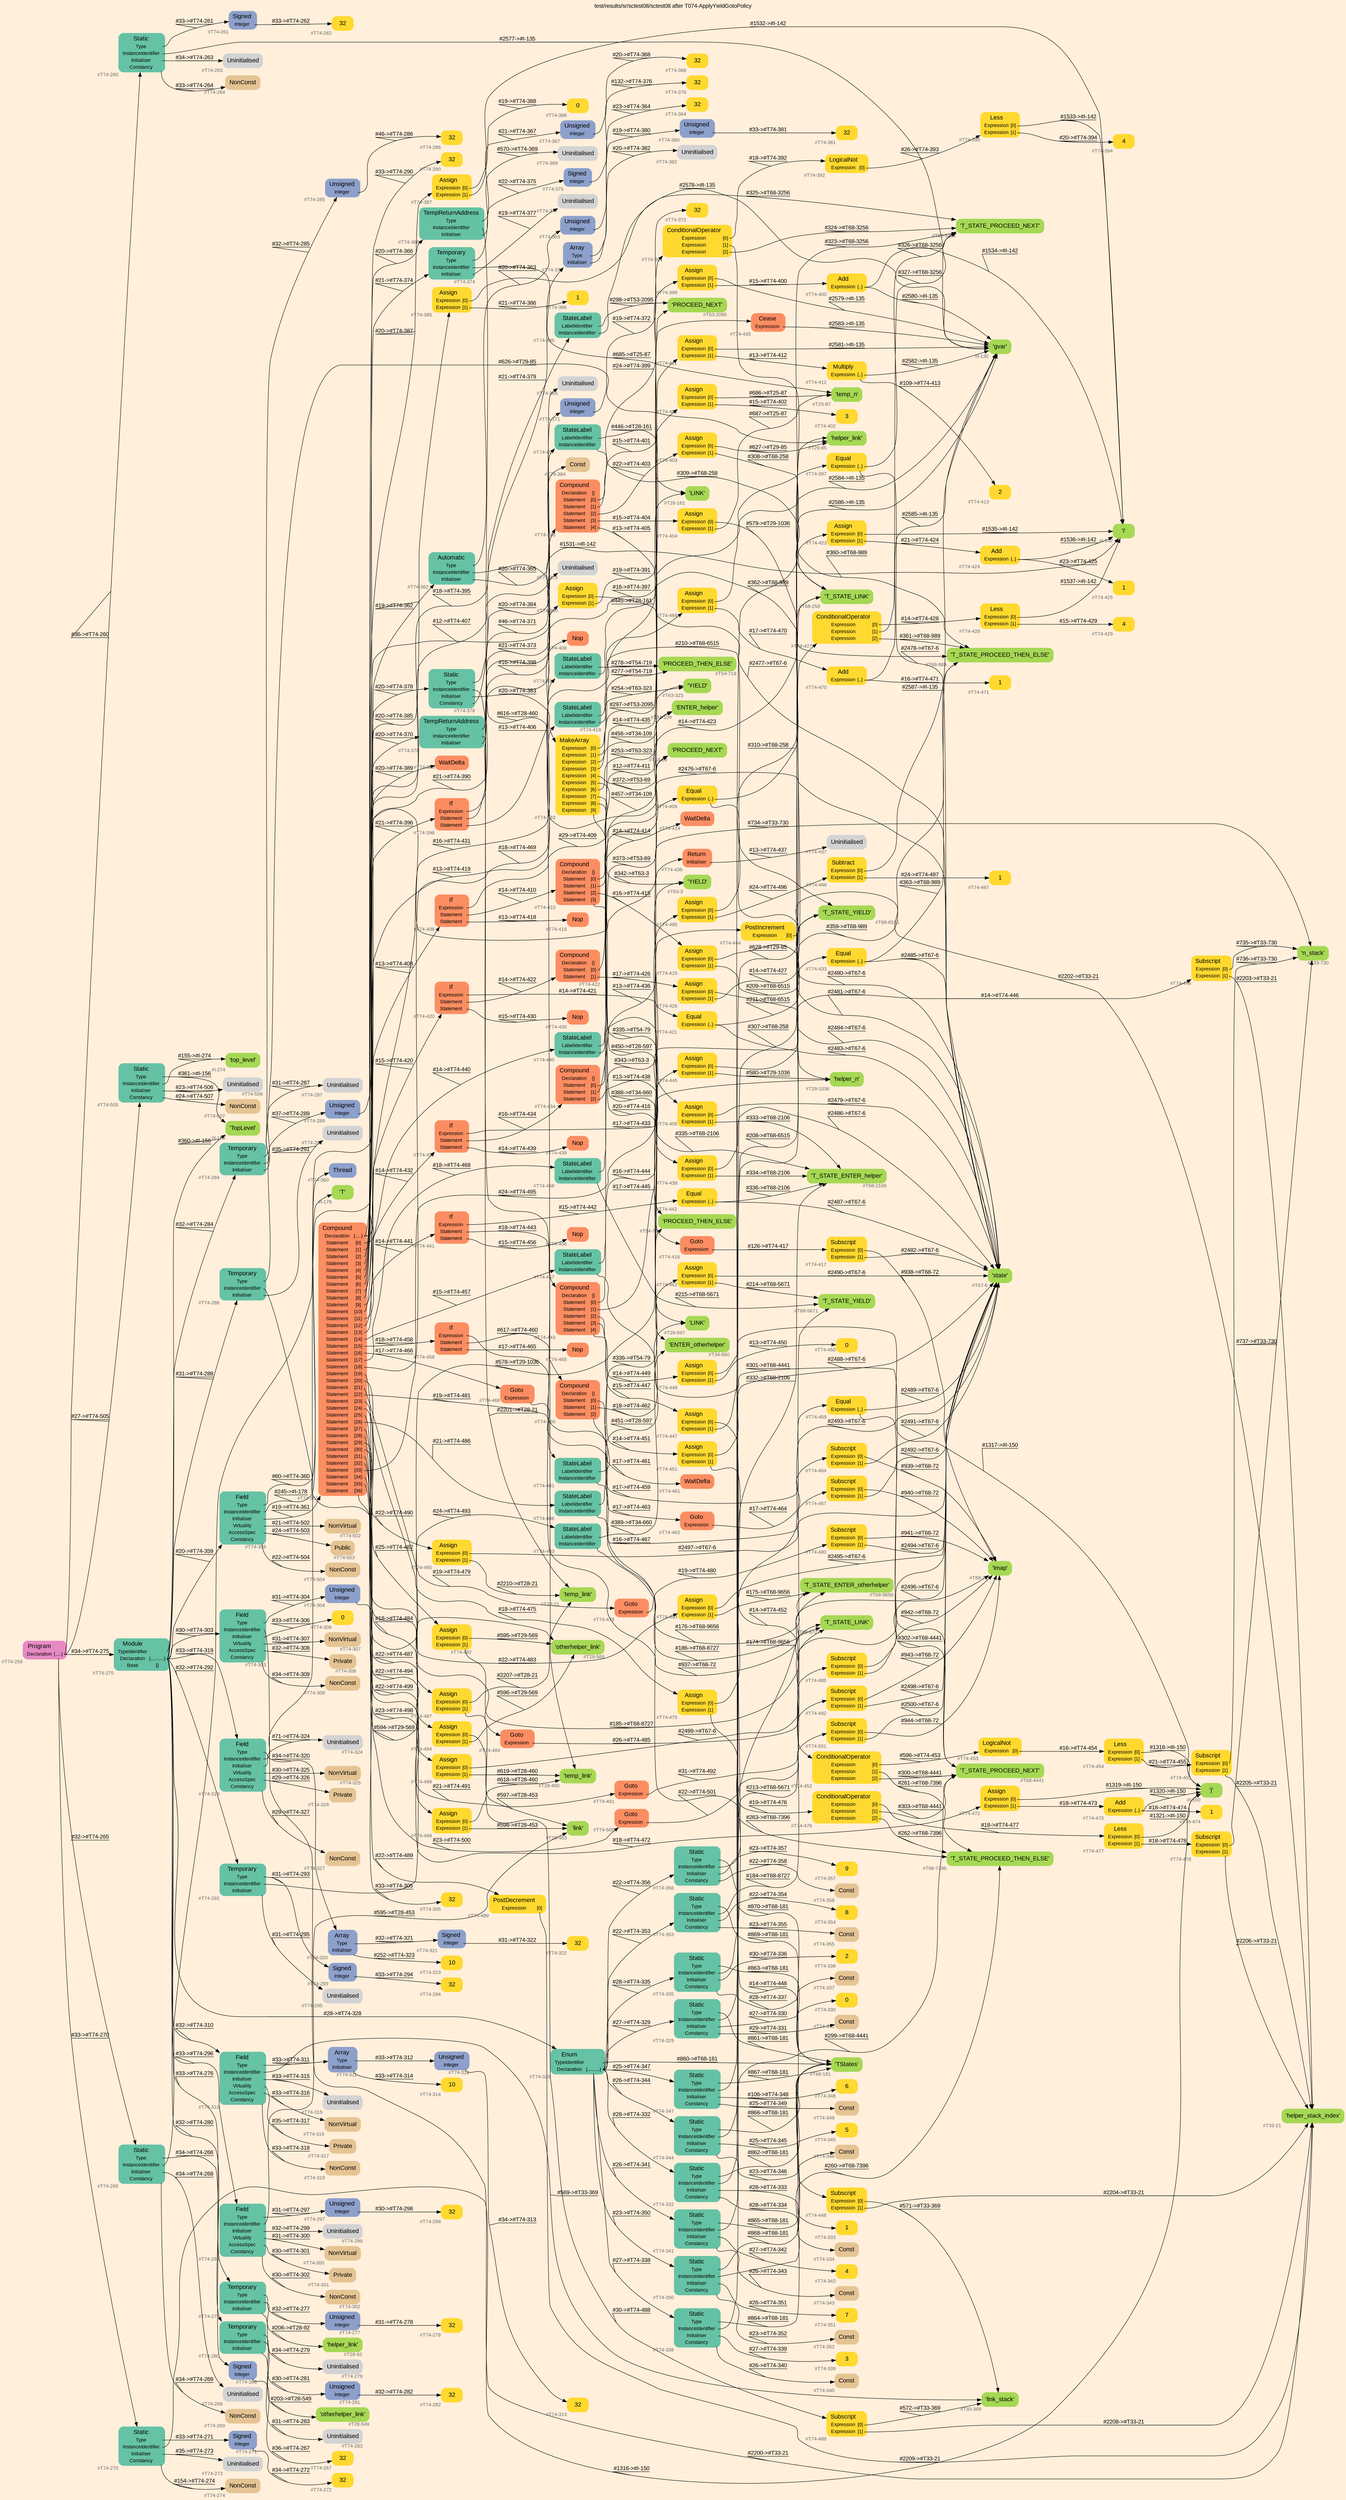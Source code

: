 digraph "test/results/sr/sctest08/sctest08 after T074-ApplyYieldGotoPolicy" {
label = "test/results/sr/sctest08/sctest08 after T074-ApplyYieldGotoPolicy"
labelloc = t
graph [
    rankdir = "LR"
    ranksep = 0.3
    bgcolor = antiquewhite1
    color = black
    fontcolor = black
    fontname = "Arial"
];
node [
    fontname = "Arial"
];
edge [
    fontname = "Arial"
];

// -------------------- node figure --------------------
// -------- block #T74-259 ----------
"#T74-259" [
    fillcolor = "/set28/4"
    xlabel = "#T74-259"
    fontsize = "12"
    fontcolor = grey40
    shape = "plaintext"
    label = <<TABLE BORDER="0" CELLBORDER="0" CELLSPACING="0">
     <TR><TD><FONT COLOR="black" POINT-SIZE="15">Program</FONT></TD></TR>
     <TR><TD><FONT COLOR="black" POINT-SIZE="12">Declaration</FONT></TD><TD PORT="port0"><FONT COLOR="black" POINT-SIZE="12">{.....}</FONT></TD></TR>
    </TABLE>>
    style = "rounded,filled"
];

// -------- block #T74-260 ----------
"#T74-260" [
    fillcolor = "/set28/1"
    xlabel = "#T74-260"
    fontsize = "12"
    fontcolor = grey40
    shape = "plaintext"
    label = <<TABLE BORDER="0" CELLBORDER="0" CELLSPACING="0">
     <TR><TD><FONT COLOR="black" POINT-SIZE="15">Static</FONT></TD></TR>
     <TR><TD><FONT COLOR="black" POINT-SIZE="12">Type</FONT></TD><TD PORT="port0"></TD></TR>
     <TR><TD><FONT COLOR="black" POINT-SIZE="12">InstanceIdentifier</FONT></TD><TD PORT="port1"></TD></TR>
     <TR><TD><FONT COLOR="black" POINT-SIZE="12">Initialiser</FONT></TD><TD PORT="port2"></TD></TR>
     <TR><TD><FONT COLOR="black" POINT-SIZE="12">Constancy</FONT></TD><TD PORT="port3"></TD></TR>
    </TABLE>>
    style = "rounded,filled"
];

// -------- block #T74-261 ----------
"#T74-261" [
    fillcolor = "/set28/3"
    xlabel = "#T74-261"
    fontsize = "12"
    fontcolor = grey40
    shape = "plaintext"
    label = <<TABLE BORDER="0" CELLBORDER="0" CELLSPACING="0">
     <TR><TD><FONT COLOR="black" POINT-SIZE="15">Signed</FONT></TD></TR>
     <TR><TD><FONT COLOR="black" POINT-SIZE="12">Integer</FONT></TD><TD PORT="port0"></TD></TR>
    </TABLE>>
    style = "rounded,filled"
];

// -------- block #T74-262 ----------
"#T74-262" [
    fillcolor = "/set28/6"
    xlabel = "#T74-262"
    fontsize = "12"
    fontcolor = grey40
    shape = "plaintext"
    label = <<TABLE BORDER="0" CELLBORDER="0" CELLSPACING="0">
     <TR><TD><FONT COLOR="black" POINT-SIZE="15">32</FONT></TD></TR>
    </TABLE>>
    style = "rounded,filled"
];

// -------- block #I-135 ----------
"#I-135" [
    fillcolor = "/set28/5"
    xlabel = "#I-135"
    fontsize = "12"
    fontcolor = grey40
    shape = "plaintext"
    label = <<TABLE BORDER="0" CELLBORDER="0" CELLSPACING="0">
     <TR><TD><FONT COLOR="black" POINT-SIZE="15">'gvar'</FONT></TD></TR>
    </TABLE>>
    style = "rounded,filled"
];

// -------- block #T74-263 ----------
"#T74-263" [
    xlabel = "#T74-263"
    fontsize = "12"
    fontcolor = grey40
    shape = "plaintext"
    label = <<TABLE BORDER="0" CELLBORDER="0" CELLSPACING="0">
     <TR><TD><FONT COLOR="black" POINT-SIZE="15">Uninitialised</FONT></TD></TR>
    </TABLE>>
    style = "rounded,filled"
];

// -------- block #T74-264 ----------
"#T74-264" [
    fillcolor = "/set28/7"
    xlabel = "#T74-264"
    fontsize = "12"
    fontcolor = grey40
    shape = "plaintext"
    label = <<TABLE BORDER="0" CELLBORDER="0" CELLSPACING="0">
     <TR><TD><FONT COLOR="black" POINT-SIZE="15">NonConst</FONT></TD></TR>
    </TABLE>>
    style = "rounded,filled"
];

// -------- block #T74-265 ----------
"#T74-265" [
    fillcolor = "/set28/1"
    xlabel = "#T74-265"
    fontsize = "12"
    fontcolor = grey40
    shape = "plaintext"
    label = <<TABLE BORDER="0" CELLBORDER="0" CELLSPACING="0">
     <TR><TD><FONT COLOR="black" POINT-SIZE="15">Static</FONT></TD></TR>
     <TR><TD><FONT COLOR="black" POINT-SIZE="12">Type</FONT></TD><TD PORT="port0"></TD></TR>
     <TR><TD><FONT COLOR="black" POINT-SIZE="12">InstanceIdentifier</FONT></TD><TD PORT="port1"></TD></TR>
     <TR><TD><FONT COLOR="black" POINT-SIZE="12">Initialiser</FONT></TD><TD PORT="port2"></TD></TR>
     <TR><TD><FONT COLOR="black" POINT-SIZE="12">Constancy</FONT></TD><TD PORT="port3"></TD></TR>
    </TABLE>>
    style = "rounded,filled"
];

// -------- block #T74-266 ----------
"#T74-266" [
    fillcolor = "/set28/3"
    xlabel = "#T74-266"
    fontsize = "12"
    fontcolor = grey40
    shape = "plaintext"
    label = <<TABLE BORDER="0" CELLBORDER="0" CELLSPACING="0">
     <TR><TD><FONT COLOR="black" POINT-SIZE="15">Signed</FONT></TD></TR>
     <TR><TD><FONT COLOR="black" POINT-SIZE="12">Integer</FONT></TD><TD PORT="port0"></TD></TR>
    </TABLE>>
    style = "rounded,filled"
];

// -------- block #T74-267 ----------
"#T74-267" [
    fillcolor = "/set28/6"
    xlabel = "#T74-267"
    fontsize = "12"
    fontcolor = grey40
    shape = "plaintext"
    label = <<TABLE BORDER="0" CELLBORDER="0" CELLSPACING="0">
     <TR><TD><FONT COLOR="black" POINT-SIZE="15">32</FONT></TD></TR>
    </TABLE>>
    style = "rounded,filled"
];

// -------- block #I-142 ----------
"#I-142" [
    fillcolor = "/set28/5"
    xlabel = "#I-142"
    fontsize = "12"
    fontcolor = grey40
    shape = "plaintext"
    label = <<TABLE BORDER="0" CELLBORDER="0" CELLSPACING="0">
     <TR><TD><FONT COLOR="black" POINT-SIZE="15">'i'</FONT></TD></TR>
    </TABLE>>
    style = "rounded,filled"
];

// -------- block #T74-268 ----------
"#T74-268" [
    xlabel = "#T74-268"
    fontsize = "12"
    fontcolor = grey40
    shape = "plaintext"
    label = <<TABLE BORDER="0" CELLBORDER="0" CELLSPACING="0">
     <TR><TD><FONT COLOR="black" POINT-SIZE="15">Uninitialised</FONT></TD></TR>
    </TABLE>>
    style = "rounded,filled"
];

// -------- block #T74-269 ----------
"#T74-269" [
    fillcolor = "/set28/7"
    xlabel = "#T74-269"
    fontsize = "12"
    fontcolor = grey40
    shape = "plaintext"
    label = <<TABLE BORDER="0" CELLBORDER="0" CELLSPACING="0">
     <TR><TD><FONT COLOR="black" POINT-SIZE="15">NonConst</FONT></TD></TR>
    </TABLE>>
    style = "rounded,filled"
];

// -------- block #T74-270 ----------
"#T74-270" [
    fillcolor = "/set28/1"
    xlabel = "#T74-270"
    fontsize = "12"
    fontcolor = grey40
    shape = "plaintext"
    label = <<TABLE BORDER="0" CELLBORDER="0" CELLSPACING="0">
     <TR><TD><FONT COLOR="black" POINT-SIZE="15">Static</FONT></TD></TR>
     <TR><TD><FONT COLOR="black" POINT-SIZE="12">Type</FONT></TD><TD PORT="port0"></TD></TR>
     <TR><TD><FONT COLOR="black" POINT-SIZE="12">InstanceIdentifier</FONT></TD><TD PORT="port1"></TD></TR>
     <TR><TD><FONT COLOR="black" POINT-SIZE="12">Initialiser</FONT></TD><TD PORT="port2"></TD></TR>
     <TR><TD><FONT COLOR="black" POINT-SIZE="12">Constancy</FONT></TD><TD PORT="port3"></TD></TR>
    </TABLE>>
    style = "rounded,filled"
];

// -------- block #T74-271 ----------
"#T74-271" [
    fillcolor = "/set28/3"
    xlabel = "#T74-271"
    fontsize = "12"
    fontcolor = grey40
    shape = "plaintext"
    label = <<TABLE BORDER="0" CELLBORDER="0" CELLSPACING="0">
     <TR><TD><FONT COLOR="black" POINT-SIZE="15">Signed</FONT></TD></TR>
     <TR><TD><FONT COLOR="black" POINT-SIZE="12">Integer</FONT></TD><TD PORT="port0"></TD></TR>
    </TABLE>>
    style = "rounded,filled"
];

// -------- block #T74-272 ----------
"#T74-272" [
    fillcolor = "/set28/6"
    xlabel = "#T74-272"
    fontsize = "12"
    fontcolor = grey40
    shape = "plaintext"
    label = <<TABLE BORDER="0" CELLBORDER="0" CELLSPACING="0">
     <TR><TD><FONT COLOR="black" POINT-SIZE="15">32</FONT></TD></TR>
    </TABLE>>
    style = "rounded,filled"
];

// -------- block #I-150 ----------
"#I-150" [
    fillcolor = "/set28/5"
    xlabel = "#I-150"
    fontsize = "12"
    fontcolor = grey40
    shape = "plaintext"
    label = <<TABLE BORDER="0" CELLBORDER="0" CELLSPACING="0">
     <TR><TD><FONT COLOR="black" POINT-SIZE="15">'j'</FONT></TD></TR>
    </TABLE>>
    style = "rounded,filled"
];

// -------- block #T74-273 ----------
"#T74-273" [
    xlabel = "#T74-273"
    fontsize = "12"
    fontcolor = grey40
    shape = "plaintext"
    label = <<TABLE BORDER="0" CELLBORDER="0" CELLSPACING="0">
     <TR><TD><FONT COLOR="black" POINT-SIZE="15">Uninitialised</FONT></TD></TR>
    </TABLE>>
    style = "rounded,filled"
];

// -------- block #T74-274 ----------
"#T74-274" [
    fillcolor = "/set28/7"
    xlabel = "#T74-274"
    fontsize = "12"
    fontcolor = grey40
    shape = "plaintext"
    label = <<TABLE BORDER="0" CELLBORDER="0" CELLSPACING="0">
     <TR><TD><FONT COLOR="black" POINT-SIZE="15">NonConst</FONT></TD></TR>
    </TABLE>>
    style = "rounded,filled"
];

// -------- block #T74-275 ----------
"#T74-275" [
    fillcolor = "/set28/1"
    xlabel = "#T74-275"
    fontsize = "12"
    fontcolor = grey40
    shape = "plaintext"
    label = <<TABLE BORDER="0" CELLBORDER="0" CELLSPACING="0">
     <TR><TD><FONT COLOR="black" POINT-SIZE="15">Module</FONT></TD></TR>
     <TR><TD><FONT COLOR="black" POINT-SIZE="12">TypeIdentifier</FONT></TD><TD PORT="port0"></TD></TR>
     <TR><TD><FONT COLOR="black" POINT-SIZE="12">Declaration</FONT></TD><TD PORT="port1"><FONT COLOR="black" POINT-SIZE="12">{...........}</FONT></TD></TR>
     <TR><TD><FONT COLOR="black" POINT-SIZE="12">Base</FONT></TD><TD PORT="port2"><FONT COLOR="black" POINT-SIZE="12">{}</FONT></TD></TR>
    </TABLE>>
    style = "rounded,filled"
];

// -------- block #I-156 ----------
"#I-156" [
    fillcolor = "/set28/5"
    xlabel = "#I-156"
    fontsize = "12"
    fontcolor = grey40
    shape = "plaintext"
    label = <<TABLE BORDER="0" CELLBORDER="0" CELLSPACING="0">
     <TR><TD><FONT COLOR="black" POINT-SIZE="15">'TopLevel'</FONT></TD></TR>
    </TABLE>>
    style = "rounded,filled"
];

// -------- block #T74-276 ----------
"#T74-276" [
    fillcolor = "/set28/1"
    xlabel = "#T74-276"
    fontsize = "12"
    fontcolor = grey40
    shape = "plaintext"
    label = <<TABLE BORDER="0" CELLBORDER="0" CELLSPACING="0">
     <TR><TD><FONT COLOR="black" POINT-SIZE="15">Temporary</FONT></TD></TR>
     <TR><TD><FONT COLOR="black" POINT-SIZE="12">Type</FONT></TD><TD PORT="port0"></TD></TR>
     <TR><TD><FONT COLOR="black" POINT-SIZE="12">InstanceIdentifier</FONT></TD><TD PORT="port1"></TD></TR>
     <TR><TD><FONT COLOR="black" POINT-SIZE="12">Initialiser</FONT></TD><TD PORT="port2"></TD></TR>
    </TABLE>>
    style = "rounded,filled"
];

// -------- block #T74-277 ----------
"#T74-277" [
    fillcolor = "/set28/3"
    xlabel = "#T74-277"
    fontsize = "12"
    fontcolor = grey40
    shape = "plaintext"
    label = <<TABLE BORDER="0" CELLBORDER="0" CELLSPACING="0">
     <TR><TD><FONT COLOR="black" POINT-SIZE="15">Unsigned</FONT></TD></TR>
     <TR><TD><FONT COLOR="black" POINT-SIZE="12">Integer</FONT></TD><TD PORT="port0"></TD></TR>
    </TABLE>>
    style = "rounded,filled"
];

// -------- block #T74-278 ----------
"#T74-278" [
    fillcolor = "/set28/6"
    xlabel = "#T74-278"
    fontsize = "12"
    fontcolor = grey40
    shape = "plaintext"
    label = <<TABLE BORDER="0" CELLBORDER="0" CELLSPACING="0">
     <TR><TD><FONT COLOR="black" POINT-SIZE="15">32</FONT></TD></TR>
    </TABLE>>
    style = "rounded,filled"
];

// -------- block #T28-92 ----------
"#T28-92" [
    fillcolor = "/set28/5"
    xlabel = "#T28-92"
    fontsize = "12"
    fontcolor = grey40
    shape = "plaintext"
    label = <<TABLE BORDER="0" CELLBORDER="0" CELLSPACING="0">
     <TR><TD><FONT COLOR="black" POINT-SIZE="15">'helper_link'</FONT></TD></TR>
    </TABLE>>
    style = "rounded,filled"
];

// -------- block #T74-279 ----------
"#T74-279" [
    xlabel = "#T74-279"
    fontsize = "12"
    fontcolor = grey40
    shape = "plaintext"
    label = <<TABLE BORDER="0" CELLBORDER="0" CELLSPACING="0">
     <TR><TD><FONT COLOR="black" POINT-SIZE="15">Uninitialised</FONT></TD></TR>
    </TABLE>>
    style = "rounded,filled"
];

// -------- block #T74-280 ----------
"#T74-280" [
    fillcolor = "/set28/1"
    xlabel = "#T74-280"
    fontsize = "12"
    fontcolor = grey40
    shape = "plaintext"
    label = <<TABLE BORDER="0" CELLBORDER="0" CELLSPACING="0">
     <TR><TD><FONT COLOR="black" POINT-SIZE="15">Temporary</FONT></TD></TR>
     <TR><TD><FONT COLOR="black" POINT-SIZE="12">Type</FONT></TD><TD PORT="port0"></TD></TR>
     <TR><TD><FONT COLOR="black" POINT-SIZE="12">InstanceIdentifier</FONT></TD><TD PORT="port1"></TD></TR>
     <TR><TD><FONT COLOR="black" POINT-SIZE="12">Initialiser</FONT></TD><TD PORT="port2"></TD></TR>
    </TABLE>>
    style = "rounded,filled"
];

// -------- block #T74-281 ----------
"#T74-281" [
    fillcolor = "/set28/3"
    xlabel = "#T74-281"
    fontsize = "12"
    fontcolor = grey40
    shape = "plaintext"
    label = <<TABLE BORDER="0" CELLBORDER="0" CELLSPACING="0">
     <TR><TD><FONT COLOR="black" POINT-SIZE="15">Unsigned</FONT></TD></TR>
     <TR><TD><FONT COLOR="black" POINT-SIZE="12">Integer</FONT></TD><TD PORT="port0"></TD></TR>
    </TABLE>>
    style = "rounded,filled"
];

// -------- block #T74-282 ----------
"#T74-282" [
    fillcolor = "/set28/6"
    xlabel = "#T74-282"
    fontsize = "12"
    fontcolor = grey40
    shape = "plaintext"
    label = <<TABLE BORDER="0" CELLBORDER="0" CELLSPACING="0">
     <TR><TD><FONT COLOR="black" POINT-SIZE="15">32</FONT></TD></TR>
    </TABLE>>
    style = "rounded,filled"
];

// -------- block #T28-549 ----------
"#T28-549" [
    fillcolor = "/set28/5"
    xlabel = "#T28-549"
    fontsize = "12"
    fontcolor = grey40
    shape = "plaintext"
    label = <<TABLE BORDER="0" CELLBORDER="0" CELLSPACING="0">
     <TR><TD><FONT COLOR="black" POINT-SIZE="15">'otherhelper_link'</FONT></TD></TR>
    </TABLE>>
    style = "rounded,filled"
];

// -------- block #T74-283 ----------
"#T74-283" [
    xlabel = "#T74-283"
    fontsize = "12"
    fontcolor = grey40
    shape = "plaintext"
    label = <<TABLE BORDER="0" CELLBORDER="0" CELLSPACING="0">
     <TR><TD><FONT COLOR="black" POINT-SIZE="15">Uninitialised</FONT></TD></TR>
    </TABLE>>
    style = "rounded,filled"
];

// -------- block #T74-284 ----------
"#T74-284" [
    fillcolor = "/set28/1"
    xlabel = "#T74-284"
    fontsize = "12"
    fontcolor = grey40
    shape = "plaintext"
    label = <<TABLE BORDER="0" CELLBORDER="0" CELLSPACING="0">
     <TR><TD><FONT COLOR="black" POINT-SIZE="15">Temporary</FONT></TD></TR>
     <TR><TD><FONT COLOR="black" POINT-SIZE="12">Type</FONT></TD><TD PORT="port0"></TD></TR>
     <TR><TD><FONT COLOR="black" POINT-SIZE="12">InstanceIdentifier</FONT></TD><TD PORT="port1"></TD></TR>
     <TR><TD><FONT COLOR="black" POINT-SIZE="12">Initialiser</FONT></TD><TD PORT="port2"></TD></TR>
    </TABLE>>
    style = "rounded,filled"
];

// -------- block #T74-285 ----------
"#T74-285" [
    fillcolor = "/set28/3"
    xlabel = "#T74-285"
    fontsize = "12"
    fontcolor = grey40
    shape = "plaintext"
    label = <<TABLE BORDER="0" CELLBORDER="0" CELLSPACING="0">
     <TR><TD><FONT COLOR="black" POINT-SIZE="15">Unsigned</FONT></TD></TR>
     <TR><TD><FONT COLOR="black" POINT-SIZE="12">Integer</FONT></TD><TD PORT="port0"></TD></TR>
    </TABLE>>
    style = "rounded,filled"
];

// -------- block #T74-286 ----------
"#T74-286" [
    fillcolor = "/set28/6"
    xlabel = "#T74-286"
    fontsize = "12"
    fontcolor = grey40
    shape = "plaintext"
    label = <<TABLE BORDER="0" CELLBORDER="0" CELLSPACING="0">
     <TR><TD><FONT COLOR="black" POINT-SIZE="15">32</FONT></TD></TR>
    </TABLE>>
    style = "rounded,filled"
];

// -------- block #T29-85 ----------
"#T29-85" [
    fillcolor = "/set28/5"
    xlabel = "#T29-85"
    fontsize = "12"
    fontcolor = grey40
    shape = "plaintext"
    label = <<TABLE BORDER="0" CELLBORDER="0" CELLSPACING="0">
     <TR><TD><FONT COLOR="black" POINT-SIZE="15">'helper_link'</FONT></TD></TR>
    </TABLE>>
    style = "rounded,filled"
];

// -------- block #T74-287 ----------
"#T74-287" [
    xlabel = "#T74-287"
    fontsize = "12"
    fontcolor = grey40
    shape = "plaintext"
    label = <<TABLE BORDER="0" CELLBORDER="0" CELLSPACING="0">
     <TR><TD><FONT COLOR="black" POINT-SIZE="15">Uninitialised</FONT></TD></TR>
    </TABLE>>
    style = "rounded,filled"
];

// -------- block #T74-288 ----------
"#T74-288" [
    fillcolor = "/set28/1"
    xlabel = "#T74-288"
    fontsize = "12"
    fontcolor = grey40
    shape = "plaintext"
    label = <<TABLE BORDER="0" CELLBORDER="0" CELLSPACING="0">
     <TR><TD><FONT COLOR="black" POINT-SIZE="15">Temporary</FONT></TD></TR>
     <TR><TD><FONT COLOR="black" POINT-SIZE="12">Type</FONT></TD><TD PORT="port0"></TD></TR>
     <TR><TD><FONT COLOR="black" POINT-SIZE="12">InstanceIdentifier</FONT></TD><TD PORT="port1"></TD></TR>
     <TR><TD><FONT COLOR="black" POINT-SIZE="12">Initialiser</FONT></TD><TD PORT="port2"></TD></TR>
    </TABLE>>
    style = "rounded,filled"
];

// -------- block #T74-289 ----------
"#T74-289" [
    fillcolor = "/set28/3"
    xlabel = "#T74-289"
    fontsize = "12"
    fontcolor = grey40
    shape = "plaintext"
    label = <<TABLE BORDER="0" CELLBORDER="0" CELLSPACING="0">
     <TR><TD><FONT COLOR="black" POINT-SIZE="15">Unsigned</FONT></TD></TR>
     <TR><TD><FONT COLOR="black" POINT-SIZE="12">Integer</FONT></TD><TD PORT="port0"></TD></TR>
    </TABLE>>
    style = "rounded,filled"
];

// -------- block #T74-290 ----------
"#T74-290" [
    fillcolor = "/set28/6"
    xlabel = "#T74-290"
    fontsize = "12"
    fontcolor = grey40
    shape = "plaintext"
    label = <<TABLE BORDER="0" CELLBORDER="0" CELLSPACING="0">
     <TR><TD><FONT COLOR="black" POINT-SIZE="15">32</FONT></TD></TR>
    </TABLE>>
    style = "rounded,filled"
];

// -------- block #T29-569 ----------
"#T29-569" [
    fillcolor = "/set28/5"
    xlabel = "#T29-569"
    fontsize = "12"
    fontcolor = grey40
    shape = "plaintext"
    label = <<TABLE BORDER="0" CELLBORDER="0" CELLSPACING="0">
     <TR><TD><FONT COLOR="black" POINT-SIZE="15">'otherhelper_link'</FONT></TD></TR>
    </TABLE>>
    style = "rounded,filled"
];

// -------- block #T74-291 ----------
"#T74-291" [
    xlabel = "#T74-291"
    fontsize = "12"
    fontcolor = grey40
    shape = "plaintext"
    label = <<TABLE BORDER="0" CELLBORDER="0" CELLSPACING="0">
     <TR><TD><FONT COLOR="black" POINT-SIZE="15">Uninitialised</FONT></TD></TR>
    </TABLE>>
    style = "rounded,filled"
];

// -------- block #T74-292 ----------
"#T74-292" [
    fillcolor = "/set28/1"
    xlabel = "#T74-292"
    fontsize = "12"
    fontcolor = grey40
    shape = "plaintext"
    label = <<TABLE BORDER="0" CELLBORDER="0" CELLSPACING="0">
     <TR><TD><FONT COLOR="black" POINT-SIZE="15">Temporary</FONT></TD></TR>
     <TR><TD><FONT COLOR="black" POINT-SIZE="12">Type</FONT></TD><TD PORT="port0"></TD></TR>
     <TR><TD><FONT COLOR="black" POINT-SIZE="12">InstanceIdentifier</FONT></TD><TD PORT="port1"></TD></TR>
     <TR><TD><FONT COLOR="black" POINT-SIZE="12">Initialiser</FONT></TD><TD PORT="port2"></TD></TR>
    </TABLE>>
    style = "rounded,filled"
];

// -------- block #T74-293 ----------
"#T74-293" [
    fillcolor = "/set28/3"
    xlabel = "#T74-293"
    fontsize = "12"
    fontcolor = grey40
    shape = "plaintext"
    label = <<TABLE BORDER="0" CELLBORDER="0" CELLSPACING="0">
     <TR><TD><FONT COLOR="black" POINT-SIZE="15">Signed</FONT></TD></TR>
     <TR><TD><FONT COLOR="black" POINT-SIZE="12">Integer</FONT></TD><TD PORT="port0"></TD></TR>
    </TABLE>>
    style = "rounded,filled"
];

// -------- block #T74-294 ----------
"#T74-294" [
    fillcolor = "/set28/6"
    xlabel = "#T74-294"
    fontsize = "12"
    fontcolor = grey40
    shape = "plaintext"
    label = <<TABLE BORDER="0" CELLBORDER="0" CELLSPACING="0">
     <TR><TD><FONT COLOR="black" POINT-SIZE="15">32</FONT></TD></TR>
    </TABLE>>
    style = "rounded,filled"
];

// -------- block #T29-1036 ----------
"#T29-1036" [
    fillcolor = "/set28/5"
    xlabel = "#T29-1036"
    fontsize = "12"
    fontcolor = grey40
    shape = "plaintext"
    label = <<TABLE BORDER="0" CELLBORDER="0" CELLSPACING="0">
     <TR><TD><FONT COLOR="black" POINT-SIZE="15">'helper_n'</FONT></TD></TR>
    </TABLE>>
    style = "rounded,filled"
];

// -------- block #T74-295 ----------
"#T74-295" [
    xlabel = "#T74-295"
    fontsize = "12"
    fontcolor = grey40
    shape = "plaintext"
    label = <<TABLE BORDER="0" CELLBORDER="0" CELLSPACING="0">
     <TR><TD><FONT COLOR="black" POINT-SIZE="15">Uninitialised</FONT></TD></TR>
    </TABLE>>
    style = "rounded,filled"
];

// -------- block #T74-296 ----------
"#T74-296" [
    fillcolor = "/set28/1"
    xlabel = "#T74-296"
    fontsize = "12"
    fontcolor = grey40
    shape = "plaintext"
    label = <<TABLE BORDER="0" CELLBORDER="0" CELLSPACING="0">
     <TR><TD><FONT COLOR="black" POINT-SIZE="15">Field</FONT></TD></TR>
     <TR><TD><FONT COLOR="black" POINT-SIZE="12">Type</FONT></TD><TD PORT="port0"></TD></TR>
     <TR><TD><FONT COLOR="black" POINT-SIZE="12">InstanceIdentifier</FONT></TD><TD PORT="port1"></TD></TR>
     <TR><TD><FONT COLOR="black" POINT-SIZE="12">Initialiser</FONT></TD><TD PORT="port2"></TD></TR>
     <TR><TD><FONT COLOR="black" POINT-SIZE="12">Virtuality</FONT></TD><TD PORT="port3"></TD></TR>
     <TR><TD><FONT COLOR="black" POINT-SIZE="12">AccessSpec</FONT></TD><TD PORT="port4"></TD></TR>
     <TR><TD><FONT COLOR="black" POINT-SIZE="12">Constancy</FONT></TD><TD PORT="port5"></TD></TR>
    </TABLE>>
    style = "rounded,filled"
];

// -------- block #T74-297 ----------
"#T74-297" [
    fillcolor = "/set28/3"
    xlabel = "#T74-297"
    fontsize = "12"
    fontcolor = grey40
    shape = "plaintext"
    label = <<TABLE BORDER="0" CELLBORDER="0" CELLSPACING="0">
     <TR><TD><FONT COLOR="black" POINT-SIZE="15">Unsigned</FONT></TD></TR>
     <TR><TD><FONT COLOR="black" POINT-SIZE="12">Integer</FONT></TD><TD PORT="port0"></TD></TR>
    </TABLE>>
    style = "rounded,filled"
];

// -------- block #T74-298 ----------
"#T74-298" [
    fillcolor = "/set28/6"
    xlabel = "#T74-298"
    fontsize = "12"
    fontcolor = grey40
    shape = "plaintext"
    label = <<TABLE BORDER="0" CELLBORDER="0" CELLSPACING="0">
     <TR><TD><FONT COLOR="black" POINT-SIZE="15">32</FONT></TD></TR>
    </TABLE>>
    style = "rounded,filled"
];

// -------- block #T28-453 ----------
"#T28-453" [
    fillcolor = "/set28/5"
    xlabel = "#T28-453"
    fontsize = "12"
    fontcolor = grey40
    shape = "plaintext"
    label = <<TABLE BORDER="0" CELLBORDER="0" CELLSPACING="0">
     <TR><TD><FONT COLOR="black" POINT-SIZE="15">'link'</FONT></TD></TR>
    </TABLE>>
    style = "rounded,filled"
];

// -------- block #T74-299 ----------
"#T74-299" [
    xlabel = "#T74-299"
    fontsize = "12"
    fontcolor = grey40
    shape = "plaintext"
    label = <<TABLE BORDER="0" CELLBORDER="0" CELLSPACING="0">
     <TR><TD><FONT COLOR="black" POINT-SIZE="15">Uninitialised</FONT></TD></TR>
    </TABLE>>
    style = "rounded,filled"
];

// -------- block #T74-300 ----------
"#T74-300" [
    fillcolor = "/set28/7"
    xlabel = "#T74-300"
    fontsize = "12"
    fontcolor = grey40
    shape = "plaintext"
    label = <<TABLE BORDER="0" CELLBORDER="0" CELLSPACING="0">
     <TR><TD><FONT COLOR="black" POINT-SIZE="15">NonVirtual</FONT></TD></TR>
    </TABLE>>
    style = "rounded,filled"
];

// -------- block #T74-301 ----------
"#T74-301" [
    fillcolor = "/set28/7"
    xlabel = "#T74-301"
    fontsize = "12"
    fontcolor = grey40
    shape = "plaintext"
    label = <<TABLE BORDER="0" CELLBORDER="0" CELLSPACING="0">
     <TR><TD><FONT COLOR="black" POINT-SIZE="15">Private</FONT></TD></TR>
    </TABLE>>
    style = "rounded,filled"
];

// -------- block #T74-302 ----------
"#T74-302" [
    fillcolor = "/set28/7"
    xlabel = "#T74-302"
    fontsize = "12"
    fontcolor = grey40
    shape = "plaintext"
    label = <<TABLE BORDER="0" CELLBORDER="0" CELLSPACING="0">
     <TR><TD><FONT COLOR="black" POINT-SIZE="15">NonConst</FONT></TD></TR>
    </TABLE>>
    style = "rounded,filled"
];

// -------- block #T74-303 ----------
"#T74-303" [
    fillcolor = "/set28/1"
    xlabel = "#T74-303"
    fontsize = "12"
    fontcolor = grey40
    shape = "plaintext"
    label = <<TABLE BORDER="0" CELLBORDER="0" CELLSPACING="0">
     <TR><TD><FONT COLOR="black" POINT-SIZE="15">Field</FONT></TD></TR>
     <TR><TD><FONT COLOR="black" POINT-SIZE="12">Type</FONT></TD><TD PORT="port0"></TD></TR>
     <TR><TD><FONT COLOR="black" POINT-SIZE="12">InstanceIdentifier</FONT></TD><TD PORT="port1"></TD></TR>
     <TR><TD><FONT COLOR="black" POINT-SIZE="12">Initialiser</FONT></TD><TD PORT="port2"></TD></TR>
     <TR><TD><FONT COLOR="black" POINT-SIZE="12">Virtuality</FONT></TD><TD PORT="port3"></TD></TR>
     <TR><TD><FONT COLOR="black" POINT-SIZE="12">AccessSpec</FONT></TD><TD PORT="port4"></TD></TR>
     <TR><TD><FONT COLOR="black" POINT-SIZE="12">Constancy</FONT></TD><TD PORT="port5"></TD></TR>
    </TABLE>>
    style = "rounded,filled"
];

// -------- block #T74-304 ----------
"#T74-304" [
    fillcolor = "/set28/3"
    xlabel = "#T74-304"
    fontsize = "12"
    fontcolor = grey40
    shape = "plaintext"
    label = <<TABLE BORDER="0" CELLBORDER="0" CELLSPACING="0">
     <TR><TD><FONT COLOR="black" POINT-SIZE="15">Unsigned</FONT></TD></TR>
     <TR><TD><FONT COLOR="black" POINT-SIZE="12">Integer</FONT></TD><TD PORT="port0"></TD></TR>
    </TABLE>>
    style = "rounded,filled"
];

// -------- block #T74-305 ----------
"#T74-305" [
    fillcolor = "/set28/6"
    xlabel = "#T74-305"
    fontsize = "12"
    fontcolor = grey40
    shape = "plaintext"
    label = <<TABLE BORDER="0" CELLBORDER="0" CELLSPACING="0">
     <TR><TD><FONT COLOR="black" POINT-SIZE="15">32</FONT></TD></TR>
    </TABLE>>
    style = "rounded,filled"
];

// -------- block #T33-21 ----------
"#T33-21" [
    fillcolor = "/set28/5"
    xlabel = "#T33-21"
    fontsize = "12"
    fontcolor = grey40
    shape = "plaintext"
    label = <<TABLE BORDER="0" CELLBORDER="0" CELLSPACING="0">
     <TR><TD><FONT COLOR="black" POINT-SIZE="15">'helper_stack_index'</FONT></TD></TR>
    </TABLE>>
    style = "rounded,filled"
];

// -------- block #T74-306 ----------
"#T74-306" [
    fillcolor = "/set28/6"
    xlabel = "#T74-306"
    fontsize = "12"
    fontcolor = grey40
    shape = "plaintext"
    label = <<TABLE BORDER="0" CELLBORDER="0" CELLSPACING="0">
     <TR><TD><FONT COLOR="black" POINT-SIZE="15">0</FONT></TD></TR>
    </TABLE>>
    style = "rounded,filled"
];

// -------- block #T74-307 ----------
"#T74-307" [
    fillcolor = "/set28/7"
    xlabel = "#T74-307"
    fontsize = "12"
    fontcolor = grey40
    shape = "plaintext"
    label = <<TABLE BORDER="0" CELLBORDER="0" CELLSPACING="0">
     <TR><TD><FONT COLOR="black" POINT-SIZE="15">NonVirtual</FONT></TD></TR>
    </TABLE>>
    style = "rounded,filled"
];

// -------- block #T74-308 ----------
"#T74-308" [
    fillcolor = "/set28/7"
    xlabel = "#T74-308"
    fontsize = "12"
    fontcolor = grey40
    shape = "plaintext"
    label = <<TABLE BORDER="0" CELLBORDER="0" CELLSPACING="0">
     <TR><TD><FONT COLOR="black" POINT-SIZE="15">Private</FONT></TD></TR>
    </TABLE>>
    style = "rounded,filled"
];

// -------- block #T74-309 ----------
"#T74-309" [
    fillcolor = "/set28/7"
    xlabel = "#T74-309"
    fontsize = "12"
    fontcolor = grey40
    shape = "plaintext"
    label = <<TABLE BORDER="0" CELLBORDER="0" CELLSPACING="0">
     <TR><TD><FONT COLOR="black" POINT-SIZE="15">NonConst</FONT></TD></TR>
    </TABLE>>
    style = "rounded,filled"
];

// -------- block #T74-310 ----------
"#T74-310" [
    fillcolor = "/set28/1"
    xlabel = "#T74-310"
    fontsize = "12"
    fontcolor = grey40
    shape = "plaintext"
    label = <<TABLE BORDER="0" CELLBORDER="0" CELLSPACING="0">
     <TR><TD><FONT COLOR="black" POINT-SIZE="15">Field</FONT></TD></TR>
     <TR><TD><FONT COLOR="black" POINT-SIZE="12">Type</FONT></TD><TD PORT="port0"></TD></TR>
     <TR><TD><FONT COLOR="black" POINT-SIZE="12">InstanceIdentifier</FONT></TD><TD PORT="port1"></TD></TR>
     <TR><TD><FONT COLOR="black" POINT-SIZE="12">Initialiser</FONT></TD><TD PORT="port2"></TD></TR>
     <TR><TD><FONT COLOR="black" POINT-SIZE="12">Virtuality</FONT></TD><TD PORT="port3"></TD></TR>
     <TR><TD><FONT COLOR="black" POINT-SIZE="12">AccessSpec</FONT></TD><TD PORT="port4"></TD></TR>
     <TR><TD><FONT COLOR="black" POINT-SIZE="12">Constancy</FONT></TD><TD PORT="port5"></TD></TR>
    </TABLE>>
    style = "rounded,filled"
];

// -------- block #T74-311 ----------
"#T74-311" [
    fillcolor = "/set28/3"
    xlabel = "#T74-311"
    fontsize = "12"
    fontcolor = grey40
    shape = "plaintext"
    label = <<TABLE BORDER="0" CELLBORDER="0" CELLSPACING="0">
     <TR><TD><FONT COLOR="black" POINT-SIZE="15">Array</FONT></TD></TR>
     <TR><TD><FONT COLOR="black" POINT-SIZE="12">Type</FONT></TD><TD PORT="port0"></TD></TR>
     <TR><TD><FONT COLOR="black" POINT-SIZE="12">Initialiser</FONT></TD><TD PORT="port1"></TD></TR>
    </TABLE>>
    style = "rounded,filled"
];

// -------- block #T74-312 ----------
"#T74-312" [
    fillcolor = "/set28/3"
    xlabel = "#T74-312"
    fontsize = "12"
    fontcolor = grey40
    shape = "plaintext"
    label = <<TABLE BORDER="0" CELLBORDER="0" CELLSPACING="0">
     <TR><TD><FONT COLOR="black" POINT-SIZE="15">Unsigned</FONT></TD></TR>
     <TR><TD><FONT COLOR="black" POINT-SIZE="12">Integer</FONT></TD><TD PORT="port0"></TD></TR>
    </TABLE>>
    style = "rounded,filled"
];

// -------- block #T74-313 ----------
"#T74-313" [
    fillcolor = "/set28/6"
    xlabel = "#T74-313"
    fontsize = "12"
    fontcolor = grey40
    shape = "plaintext"
    label = <<TABLE BORDER="0" CELLBORDER="0" CELLSPACING="0">
     <TR><TD><FONT COLOR="black" POINT-SIZE="15">32</FONT></TD></TR>
    </TABLE>>
    style = "rounded,filled"
];

// -------- block #T74-314 ----------
"#T74-314" [
    fillcolor = "/set28/6"
    xlabel = "#T74-314"
    fontsize = "12"
    fontcolor = grey40
    shape = "plaintext"
    label = <<TABLE BORDER="0" CELLBORDER="0" CELLSPACING="0">
     <TR><TD><FONT COLOR="black" POINT-SIZE="15">10</FONT></TD></TR>
    </TABLE>>
    style = "rounded,filled"
];

// -------- block #T33-369 ----------
"#T33-369" [
    fillcolor = "/set28/5"
    xlabel = "#T33-369"
    fontsize = "12"
    fontcolor = grey40
    shape = "plaintext"
    label = <<TABLE BORDER="0" CELLBORDER="0" CELLSPACING="0">
     <TR><TD><FONT COLOR="black" POINT-SIZE="15">'link_stack'</FONT></TD></TR>
    </TABLE>>
    style = "rounded,filled"
];

// -------- block #T74-315 ----------
"#T74-315" [
    xlabel = "#T74-315"
    fontsize = "12"
    fontcolor = grey40
    shape = "plaintext"
    label = <<TABLE BORDER="0" CELLBORDER="0" CELLSPACING="0">
     <TR><TD><FONT COLOR="black" POINT-SIZE="15">Uninitialised</FONT></TD></TR>
    </TABLE>>
    style = "rounded,filled"
];

// -------- block #T74-316 ----------
"#T74-316" [
    fillcolor = "/set28/7"
    xlabel = "#T74-316"
    fontsize = "12"
    fontcolor = grey40
    shape = "plaintext"
    label = <<TABLE BORDER="0" CELLBORDER="0" CELLSPACING="0">
     <TR><TD><FONT COLOR="black" POINT-SIZE="15">NonVirtual</FONT></TD></TR>
    </TABLE>>
    style = "rounded,filled"
];

// -------- block #T74-317 ----------
"#T74-317" [
    fillcolor = "/set28/7"
    xlabel = "#T74-317"
    fontsize = "12"
    fontcolor = grey40
    shape = "plaintext"
    label = <<TABLE BORDER="0" CELLBORDER="0" CELLSPACING="0">
     <TR><TD><FONT COLOR="black" POINT-SIZE="15">Private</FONT></TD></TR>
    </TABLE>>
    style = "rounded,filled"
];

// -------- block #T74-318 ----------
"#T74-318" [
    fillcolor = "/set28/7"
    xlabel = "#T74-318"
    fontsize = "12"
    fontcolor = grey40
    shape = "plaintext"
    label = <<TABLE BORDER="0" CELLBORDER="0" CELLSPACING="0">
     <TR><TD><FONT COLOR="black" POINT-SIZE="15">NonConst</FONT></TD></TR>
    </TABLE>>
    style = "rounded,filled"
];

// -------- block #T74-319 ----------
"#T74-319" [
    fillcolor = "/set28/1"
    xlabel = "#T74-319"
    fontsize = "12"
    fontcolor = grey40
    shape = "plaintext"
    label = <<TABLE BORDER="0" CELLBORDER="0" CELLSPACING="0">
     <TR><TD><FONT COLOR="black" POINT-SIZE="15">Field</FONT></TD></TR>
     <TR><TD><FONT COLOR="black" POINT-SIZE="12">Type</FONT></TD><TD PORT="port0"></TD></TR>
     <TR><TD><FONT COLOR="black" POINT-SIZE="12">InstanceIdentifier</FONT></TD><TD PORT="port1"></TD></TR>
     <TR><TD><FONT COLOR="black" POINT-SIZE="12">Initialiser</FONT></TD><TD PORT="port2"></TD></TR>
     <TR><TD><FONT COLOR="black" POINT-SIZE="12">Virtuality</FONT></TD><TD PORT="port3"></TD></TR>
     <TR><TD><FONT COLOR="black" POINT-SIZE="12">AccessSpec</FONT></TD><TD PORT="port4"></TD></TR>
     <TR><TD><FONT COLOR="black" POINT-SIZE="12">Constancy</FONT></TD><TD PORT="port5"></TD></TR>
    </TABLE>>
    style = "rounded,filled"
];

// -------- block #T74-320 ----------
"#T74-320" [
    fillcolor = "/set28/3"
    xlabel = "#T74-320"
    fontsize = "12"
    fontcolor = grey40
    shape = "plaintext"
    label = <<TABLE BORDER="0" CELLBORDER="0" CELLSPACING="0">
     <TR><TD><FONT COLOR="black" POINT-SIZE="15">Array</FONT></TD></TR>
     <TR><TD><FONT COLOR="black" POINT-SIZE="12">Type</FONT></TD><TD PORT="port0"></TD></TR>
     <TR><TD><FONT COLOR="black" POINT-SIZE="12">Initialiser</FONT></TD><TD PORT="port1"></TD></TR>
    </TABLE>>
    style = "rounded,filled"
];

// -------- block #T74-321 ----------
"#T74-321" [
    fillcolor = "/set28/3"
    xlabel = "#T74-321"
    fontsize = "12"
    fontcolor = grey40
    shape = "plaintext"
    label = <<TABLE BORDER="0" CELLBORDER="0" CELLSPACING="0">
     <TR><TD><FONT COLOR="black" POINT-SIZE="15">Signed</FONT></TD></TR>
     <TR><TD><FONT COLOR="black" POINT-SIZE="12">Integer</FONT></TD><TD PORT="port0"></TD></TR>
    </TABLE>>
    style = "rounded,filled"
];

// -------- block #T74-322 ----------
"#T74-322" [
    fillcolor = "/set28/6"
    xlabel = "#T74-322"
    fontsize = "12"
    fontcolor = grey40
    shape = "plaintext"
    label = <<TABLE BORDER="0" CELLBORDER="0" CELLSPACING="0">
     <TR><TD><FONT COLOR="black" POINT-SIZE="15">32</FONT></TD></TR>
    </TABLE>>
    style = "rounded,filled"
];

// -------- block #T74-323 ----------
"#T74-323" [
    fillcolor = "/set28/6"
    xlabel = "#T74-323"
    fontsize = "12"
    fontcolor = grey40
    shape = "plaintext"
    label = <<TABLE BORDER="0" CELLBORDER="0" CELLSPACING="0">
     <TR><TD><FONT COLOR="black" POINT-SIZE="15">10</FONT></TD></TR>
    </TABLE>>
    style = "rounded,filled"
];

// -------- block #T33-730 ----------
"#T33-730" [
    fillcolor = "/set28/5"
    xlabel = "#T33-730"
    fontsize = "12"
    fontcolor = grey40
    shape = "plaintext"
    label = <<TABLE BORDER="0" CELLBORDER="0" CELLSPACING="0">
     <TR><TD><FONT COLOR="black" POINT-SIZE="15">'n_stack'</FONT></TD></TR>
    </TABLE>>
    style = "rounded,filled"
];

// -------- block #T74-324 ----------
"#T74-324" [
    xlabel = "#T74-324"
    fontsize = "12"
    fontcolor = grey40
    shape = "plaintext"
    label = <<TABLE BORDER="0" CELLBORDER="0" CELLSPACING="0">
     <TR><TD><FONT COLOR="black" POINT-SIZE="15">Uninitialised</FONT></TD></TR>
    </TABLE>>
    style = "rounded,filled"
];

// -------- block #T74-325 ----------
"#T74-325" [
    fillcolor = "/set28/7"
    xlabel = "#T74-325"
    fontsize = "12"
    fontcolor = grey40
    shape = "plaintext"
    label = <<TABLE BORDER="0" CELLBORDER="0" CELLSPACING="0">
     <TR><TD><FONT COLOR="black" POINT-SIZE="15">NonVirtual</FONT></TD></TR>
    </TABLE>>
    style = "rounded,filled"
];

// -------- block #T74-326 ----------
"#T74-326" [
    fillcolor = "/set28/7"
    xlabel = "#T74-326"
    fontsize = "12"
    fontcolor = grey40
    shape = "plaintext"
    label = <<TABLE BORDER="0" CELLBORDER="0" CELLSPACING="0">
     <TR><TD><FONT COLOR="black" POINT-SIZE="15">Private</FONT></TD></TR>
    </TABLE>>
    style = "rounded,filled"
];

// -------- block #T74-327 ----------
"#T74-327" [
    fillcolor = "/set28/7"
    xlabel = "#T74-327"
    fontsize = "12"
    fontcolor = grey40
    shape = "plaintext"
    label = <<TABLE BORDER="0" CELLBORDER="0" CELLSPACING="0">
     <TR><TD><FONT COLOR="black" POINT-SIZE="15">NonConst</FONT></TD></TR>
    </TABLE>>
    style = "rounded,filled"
];

// -------- block #T74-328 ----------
"#T74-328" [
    fillcolor = "/set28/1"
    xlabel = "#T74-328"
    fontsize = "12"
    fontcolor = grey40
    shape = "plaintext"
    label = <<TABLE BORDER="0" CELLBORDER="0" CELLSPACING="0">
     <TR><TD><FONT COLOR="black" POINT-SIZE="15">Enum</FONT></TD></TR>
     <TR><TD><FONT COLOR="black" POINT-SIZE="12">TypeIdentifier</FONT></TD><TD PORT="port0"></TD></TR>
     <TR><TD><FONT COLOR="black" POINT-SIZE="12">Declaration</FONT></TD><TD PORT="port1"><FONT COLOR="black" POINT-SIZE="12">{..........}</FONT></TD></TR>
    </TABLE>>
    style = "rounded,filled"
];

// -------- block #T68-181 ----------
"#T68-181" [
    fillcolor = "/set28/5"
    xlabel = "#T68-181"
    fontsize = "12"
    fontcolor = grey40
    shape = "plaintext"
    label = <<TABLE BORDER="0" CELLBORDER="0" CELLSPACING="0">
     <TR><TD><FONT COLOR="black" POINT-SIZE="15">'TStates'</FONT></TD></TR>
    </TABLE>>
    style = "rounded,filled"
];

// -------- block #T74-329 ----------
"#T74-329" [
    fillcolor = "/set28/1"
    xlabel = "#T74-329"
    fontsize = "12"
    fontcolor = grey40
    shape = "plaintext"
    label = <<TABLE BORDER="0" CELLBORDER="0" CELLSPACING="0">
     <TR><TD><FONT COLOR="black" POINT-SIZE="15">Static</FONT></TD></TR>
     <TR><TD><FONT COLOR="black" POINT-SIZE="12">Type</FONT></TD><TD PORT="port0"></TD></TR>
     <TR><TD><FONT COLOR="black" POINT-SIZE="12">InstanceIdentifier</FONT></TD><TD PORT="port1"></TD></TR>
     <TR><TD><FONT COLOR="black" POINT-SIZE="12">Initialiser</FONT></TD><TD PORT="port2"></TD></TR>
     <TR><TD><FONT COLOR="black" POINT-SIZE="12">Constancy</FONT></TD><TD PORT="port3"></TD></TR>
    </TABLE>>
    style = "rounded,filled"
];

// -------- block #T68-258 ----------
"#T68-258" [
    fillcolor = "/set28/5"
    xlabel = "#T68-258"
    fontsize = "12"
    fontcolor = grey40
    shape = "plaintext"
    label = <<TABLE BORDER="0" CELLBORDER="0" CELLSPACING="0">
     <TR><TD><FONT COLOR="black" POINT-SIZE="15">'T_STATE_LINK'</FONT></TD></TR>
    </TABLE>>
    style = "rounded,filled"
];

// -------- block #T74-330 ----------
"#T74-330" [
    fillcolor = "/set28/6"
    xlabel = "#T74-330"
    fontsize = "12"
    fontcolor = grey40
    shape = "plaintext"
    label = <<TABLE BORDER="0" CELLBORDER="0" CELLSPACING="0">
     <TR><TD><FONT COLOR="black" POINT-SIZE="15">0</FONT></TD></TR>
    </TABLE>>
    style = "rounded,filled"
];

// -------- block #T74-331 ----------
"#T74-331" [
    fillcolor = "/set28/7"
    xlabel = "#T74-331"
    fontsize = "12"
    fontcolor = grey40
    shape = "plaintext"
    label = <<TABLE BORDER="0" CELLBORDER="0" CELLSPACING="0">
     <TR><TD><FONT COLOR="black" POINT-SIZE="15">Const</FONT></TD></TR>
    </TABLE>>
    style = "rounded,filled"
];

// -------- block #T74-332 ----------
"#T74-332" [
    fillcolor = "/set28/1"
    xlabel = "#T74-332"
    fontsize = "12"
    fontcolor = grey40
    shape = "plaintext"
    label = <<TABLE BORDER="0" CELLBORDER="0" CELLSPACING="0">
     <TR><TD><FONT COLOR="black" POINT-SIZE="15">Static</FONT></TD></TR>
     <TR><TD><FONT COLOR="black" POINT-SIZE="12">Type</FONT></TD><TD PORT="port0"></TD></TR>
     <TR><TD><FONT COLOR="black" POINT-SIZE="12">InstanceIdentifier</FONT></TD><TD PORT="port1"></TD></TR>
     <TR><TD><FONT COLOR="black" POINT-SIZE="12">Initialiser</FONT></TD><TD PORT="port2"></TD></TR>
     <TR><TD><FONT COLOR="black" POINT-SIZE="12">Constancy</FONT></TD><TD PORT="port3"></TD></TR>
    </TABLE>>
    style = "rounded,filled"
];

// -------- block #T68-989 ----------
"#T68-989" [
    fillcolor = "/set28/5"
    xlabel = "#T68-989"
    fontsize = "12"
    fontcolor = grey40
    shape = "plaintext"
    label = <<TABLE BORDER="0" CELLBORDER="0" CELLSPACING="0">
     <TR><TD><FONT COLOR="black" POINT-SIZE="15">'T_STATE_PROCEED_THEN_ELSE'</FONT></TD></TR>
    </TABLE>>
    style = "rounded,filled"
];

// -------- block #T74-333 ----------
"#T74-333" [
    fillcolor = "/set28/6"
    xlabel = "#T74-333"
    fontsize = "12"
    fontcolor = grey40
    shape = "plaintext"
    label = <<TABLE BORDER="0" CELLBORDER="0" CELLSPACING="0">
     <TR><TD><FONT COLOR="black" POINT-SIZE="15">1</FONT></TD></TR>
    </TABLE>>
    style = "rounded,filled"
];

// -------- block #T74-334 ----------
"#T74-334" [
    fillcolor = "/set28/7"
    xlabel = "#T74-334"
    fontsize = "12"
    fontcolor = grey40
    shape = "plaintext"
    label = <<TABLE BORDER="0" CELLBORDER="0" CELLSPACING="0">
     <TR><TD><FONT COLOR="black" POINT-SIZE="15">Const</FONT></TD></TR>
    </TABLE>>
    style = "rounded,filled"
];

// -------- block #T74-335 ----------
"#T74-335" [
    fillcolor = "/set28/1"
    xlabel = "#T74-335"
    fontsize = "12"
    fontcolor = grey40
    shape = "plaintext"
    label = <<TABLE BORDER="0" CELLBORDER="0" CELLSPACING="0">
     <TR><TD><FONT COLOR="black" POINT-SIZE="15">Static</FONT></TD></TR>
     <TR><TD><FONT COLOR="black" POINT-SIZE="12">Type</FONT></TD><TD PORT="port0"></TD></TR>
     <TR><TD><FONT COLOR="black" POINT-SIZE="12">InstanceIdentifier</FONT></TD><TD PORT="port1"></TD></TR>
     <TR><TD><FONT COLOR="black" POINT-SIZE="12">Initialiser</FONT></TD><TD PORT="port2"></TD></TR>
     <TR><TD><FONT COLOR="black" POINT-SIZE="12">Constancy</FONT></TD><TD PORT="port3"></TD></TR>
    </TABLE>>
    style = "rounded,filled"
];

// -------- block #T68-2106 ----------
"#T68-2106" [
    fillcolor = "/set28/5"
    xlabel = "#T68-2106"
    fontsize = "12"
    fontcolor = grey40
    shape = "plaintext"
    label = <<TABLE BORDER="0" CELLBORDER="0" CELLSPACING="0">
     <TR><TD><FONT COLOR="black" POINT-SIZE="15">'T_STATE_ENTER_helper'</FONT></TD></TR>
    </TABLE>>
    style = "rounded,filled"
];

// -------- block #T74-336 ----------
"#T74-336" [
    fillcolor = "/set28/6"
    xlabel = "#T74-336"
    fontsize = "12"
    fontcolor = grey40
    shape = "plaintext"
    label = <<TABLE BORDER="0" CELLBORDER="0" CELLSPACING="0">
     <TR><TD><FONT COLOR="black" POINT-SIZE="15">2</FONT></TD></TR>
    </TABLE>>
    style = "rounded,filled"
];

// -------- block #T74-337 ----------
"#T74-337" [
    fillcolor = "/set28/7"
    xlabel = "#T74-337"
    fontsize = "12"
    fontcolor = grey40
    shape = "plaintext"
    label = <<TABLE BORDER="0" CELLBORDER="0" CELLSPACING="0">
     <TR><TD><FONT COLOR="black" POINT-SIZE="15">Const</FONT></TD></TR>
    </TABLE>>
    style = "rounded,filled"
];

// -------- block #T74-338 ----------
"#T74-338" [
    fillcolor = "/set28/1"
    xlabel = "#T74-338"
    fontsize = "12"
    fontcolor = grey40
    shape = "plaintext"
    label = <<TABLE BORDER="0" CELLBORDER="0" CELLSPACING="0">
     <TR><TD><FONT COLOR="black" POINT-SIZE="15">Static</FONT></TD></TR>
     <TR><TD><FONT COLOR="black" POINT-SIZE="12">Type</FONT></TD><TD PORT="port0"></TD></TR>
     <TR><TD><FONT COLOR="black" POINT-SIZE="12">InstanceIdentifier</FONT></TD><TD PORT="port1"></TD></TR>
     <TR><TD><FONT COLOR="black" POINT-SIZE="12">Initialiser</FONT></TD><TD PORT="port2"></TD></TR>
     <TR><TD><FONT COLOR="black" POINT-SIZE="12">Constancy</FONT></TD><TD PORT="port3"></TD></TR>
    </TABLE>>
    style = "rounded,filled"
];

// -------- block #T68-3256 ----------
"#T68-3256" [
    fillcolor = "/set28/5"
    xlabel = "#T68-3256"
    fontsize = "12"
    fontcolor = grey40
    shape = "plaintext"
    label = <<TABLE BORDER="0" CELLBORDER="0" CELLSPACING="0">
     <TR><TD><FONT COLOR="black" POINT-SIZE="15">'T_STATE_PROCEED_NEXT'</FONT></TD></TR>
    </TABLE>>
    style = "rounded,filled"
];

// -------- block #T74-339 ----------
"#T74-339" [
    fillcolor = "/set28/6"
    xlabel = "#T74-339"
    fontsize = "12"
    fontcolor = grey40
    shape = "plaintext"
    label = <<TABLE BORDER="0" CELLBORDER="0" CELLSPACING="0">
     <TR><TD><FONT COLOR="black" POINT-SIZE="15">3</FONT></TD></TR>
    </TABLE>>
    style = "rounded,filled"
];

// -------- block #T74-340 ----------
"#T74-340" [
    fillcolor = "/set28/7"
    xlabel = "#T74-340"
    fontsize = "12"
    fontcolor = grey40
    shape = "plaintext"
    label = <<TABLE BORDER="0" CELLBORDER="0" CELLSPACING="0">
     <TR><TD><FONT COLOR="black" POINT-SIZE="15">Const</FONT></TD></TR>
    </TABLE>>
    style = "rounded,filled"
];

// -------- block #T74-341 ----------
"#T74-341" [
    fillcolor = "/set28/1"
    xlabel = "#T74-341"
    fontsize = "12"
    fontcolor = grey40
    shape = "plaintext"
    label = <<TABLE BORDER="0" CELLBORDER="0" CELLSPACING="0">
     <TR><TD><FONT COLOR="black" POINT-SIZE="15">Static</FONT></TD></TR>
     <TR><TD><FONT COLOR="black" POINT-SIZE="12">Type</FONT></TD><TD PORT="port0"></TD></TR>
     <TR><TD><FONT COLOR="black" POINT-SIZE="12">InstanceIdentifier</FONT></TD><TD PORT="port1"></TD></TR>
     <TR><TD><FONT COLOR="black" POINT-SIZE="12">Initialiser</FONT></TD><TD PORT="port2"></TD></TR>
     <TR><TD><FONT COLOR="black" POINT-SIZE="12">Constancy</FONT></TD><TD PORT="port3"></TD></TR>
    </TABLE>>
    style = "rounded,filled"
];

// -------- block #T68-4441 ----------
"#T68-4441" [
    fillcolor = "/set28/5"
    xlabel = "#T68-4441"
    fontsize = "12"
    fontcolor = grey40
    shape = "plaintext"
    label = <<TABLE BORDER="0" CELLBORDER="0" CELLSPACING="0">
     <TR><TD><FONT COLOR="black" POINT-SIZE="15">'T_STATE_PROCEED_NEXT'</FONT></TD></TR>
    </TABLE>>
    style = "rounded,filled"
];

// -------- block #T74-342 ----------
"#T74-342" [
    fillcolor = "/set28/6"
    xlabel = "#T74-342"
    fontsize = "12"
    fontcolor = grey40
    shape = "plaintext"
    label = <<TABLE BORDER="0" CELLBORDER="0" CELLSPACING="0">
     <TR><TD><FONT COLOR="black" POINT-SIZE="15">4</FONT></TD></TR>
    </TABLE>>
    style = "rounded,filled"
];

// -------- block #T74-343 ----------
"#T74-343" [
    fillcolor = "/set28/7"
    xlabel = "#T74-343"
    fontsize = "12"
    fontcolor = grey40
    shape = "plaintext"
    label = <<TABLE BORDER="0" CELLBORDER="0" CELLSPACING="0">
     <TR><TD><FONT COLOR="black" POINT-SIZE="15">Const</FONT></TD></TR>
    </TABLE>>
    style = "rounded,filled"
];

// -------- block #T74-344 ----------
"#T74-344" [
    fillcolor = "/set28/1"
    xlabel = "#T74-344"
    fontsize = "12"
    fontcolor = grey40
    shape = "plaintext"
    label = <<TABLE BORDER="0" CELLBORDER="0" CELLSPACING="0">
     <TR><TD><FONT COLOR="black" POINT-SIZE="15">Static</FONT></TD></TR>
     <TR><TD><FONT COLOR="black" POINT-SIZE="12">Type</FONT></TD><TD PORT="port0"></TD></TR>
     <TR><TD><FONT COLOR="black" POINT-SIZE="12">InstanceIdentifier</FONT></TD><TD PORT="port1"></TD></TR>
     <TR><TD><FONT COLOR="black" POINT-SIZE="12">Initialiser</FONT></TD><TD PORT="port2"></TD></TR>
     <TR><TD><FONT COLOR="black" POINT-SIZE="12">Constancy</FONT></TD><TD PORT="port3"></TD></TR>
    </TABLE>>
    style = "rounded,filled"
];

// -------- block #T68-5671 ----------
"#T68-5671" [
    fillcolor = "/set28/5"
    xlabel = "#T68-5671"
    fontsize = "12"
    fontcolor = grey40
    shape = "plaintext"
    label = <<TABLE BORDER="0" CELLBORDER="0" CELLSPACING="0">
     <TR><TD><FONT COLOR="black" POINT-SIZE="15">'T_STATE_YIELD'</FONT></TD></TR>
    </TABLE>>
    style = "rounded,filled"
];

// -------- block #T74-345 ----------
"#T74-345" [
    fillcolor = "/set28/6"
    xlabel = "#T74-345"
    fontsize = "12"
    fontcolor = grey40
    shape = "plaintext"
    label = <<TABLE BORDER="0" CELLBORDER="0" CELLSPACING="0">
     <TR><TD><FONT COLOR="black" POINT-SIZE="15">5</FONT></TD></TR>
    </TABLE>>
    style = "rounded,filled"
];

// -------- block #T74-346 ----------
"#T74-346" [
    fillcolor = "/set28/7"
    xlabel = "#T74-346"
    fontsize = "12"
    fontcolor = grey40
    shape = "plaintext"
    label = <<TABLE BORDER="0" CELLBORDER="0" CELLSPACING="0">
     <TR><TD><FONT COLOR="black" POINT-SIZE="15">Const</FONT></TD></TR>
    </TABLE>>
    style = "rounded,filled"
];

// -------- block #T74-347 ----------
"#T74-347" [
    fillcolor = "/set28/1"
    xlabel = "#T74-347"
    fontsize = "12"
    fontcolor = grey40
    shape = "plaintext"
    label = <<TABLE BORDER="0" CELLBORDER="0" CELLSPACING="0">
     <TR><TD><FONT COLOR="black" POINT-SIZE="15">Static</FONT></TD></TR>
     <TR><TD><FONT COLOR="black" POINT-SIZE="12">Type</FONT></TD><TD PORT="port0"></TD></TR>
     <TR><TD><FONT COLOR="black" POINT-SIZE="12">InstanceIdentifier</FONT></TD><TD PORT="port1"></TD></TR>
     <TR><TD><FONT COLOR="black" POINT-SIZE="12">Initialiser</FONT></TD><TD PORT="port2"></TD></TR>
     <TR><TD><FONT COLOR="black" POINT-SIZE="12">Constancy</FONT></TD><TD PORT="port3"></TD></TR>
    </TABLE>>
    style = "rounded,filled"
];

// -------- block #T68-6515 ----------
"#T68-6515" [
    fillcolor = "/set28/5"
    xlabel = "#T68-6515"
    fontsize = "12"
    fontcolor = grey40
    shape = "plaintext"
    label = <<TABLE BORDER="0" CELLBORDER="0" CELLSPACING="0">
     <TR><TD><FONT COLOR="black" POINT-SIZE="15">'T_STATE_YIELD'</FONT></TD></TR>
    </TABLE>>
    style = "rounded,filled"
];

// -------- block #T74-348 ----------
"#T74-348" [
    fillcolor = "/set28/6"
    xlabel = "#T74-348"
    fontsize = "12"
    fontcolor = grey40
    shape = "plaintext"
    label = <<TABLE BORDER="0" CELLBORDER="0" CELLSPACING="0">
     <TR><TD><FONT COLOR="black" POINT-SIZE="15">6</FONT></TD></TR>
    </TABLE>>
    style = "rounded,filled"
];

// -------- block #T74-349 ----------
"#T74-349" [
    fillcolor = "/set28/7"
    xlabel = "#T74-349"
    fontsize = "12"
    fontcolor = grey40
    shape = "plaintext"
    label = <<TABLE BORDER="0" CELLBORDER="0" CELLSPACING="0">
     <TR><TD><FONT COLOR="black" POINT-SIZE="15">Const</FONT></TD></TR>
    </TABLE>>
    style = "rounded,filled"
];

// -------- block #T74-350 ----------
"#T74-350" [
    fillcolor = "/set28/1"
    xlabel = "#T74-350"
    fontsize = "12"
    fontcolor = grey40
    shape = "plaintext"
    label = <<TABLE BORDER="0" CELLBORDER="0" CELLSPACING="0">
     <TR><TD><FONT COLOR="black" POINT-SIZE="15">Static</FONT></TD></TR>
     <TR><TD><FONT COLOR="black" POINT-SIZE="12">Type</FONT></TD><TD PORT="port0"></TD></TR>
     <TR><TD><FONT COLOR="black" POINT-SIZE="12">InstanceIdentifier</FONT></TD><TD PORT="port1"></TD></TR>
     <TR><TD><FONT COLOR="black" POINT-SIZE="12">Initialiser</FONT></TD><TD PORT="port2"></TD></TR>
     <TR><TD><FONT COLOR="black" POINT-SIZE="12">Constancy</FONT></TD><TD PORT="port3"></TD></TR>
    </TABLE>>
    style = "rounded,filled"
];

// -------- block #T68-7396 ----------
"#T68-7396" [
    fillcolor = "/set28/5"
    xlabel = "#T68-7396"
    fontsize = "12"
    fontcolor = grey40
    shape = "plaintext"
    label = <<TABLE BORDER="0" CELLBORDER="0" CELLSPACING="0">
     <TR><TD><FONT COLOR="black" POINT-SIZE="15">'T_STATE_PROCEED_THEN_ELSE'</FONT></TD></TR>
    </TABLE>>
    style = "rounded,filled"
];

// -------- block #T74-351 ----------
"#T74-351" [
    fillcolor = "/set28/6"
    xlabel = "#T74-351"
    fontsize = "12"
    fontcolor = grey40
    shape = "plaintext"
    label = <<TABLE BORDER="0" CELLBORDER="0" CELLSPACING="0">
     <TR><TD><FONT COLOR="black" POINT-SIZE="15">7</FONT></TD></TR>
    </TABLE>>
    style = "rounded,filled"
];

// -------- block #T74-352 ----------
"#T74-352" [
    fillcolor = "/set28/7"
    xlabel = "#T74-352"
    fontsize = "12"
    fontcolor = grey40
    shape = "plaintext"
    label = <<TABLE BORDER="0" CELLBORDER="0" CELLSPACING="0">
     <TR><TD><FONT COLOR="black" POINT-SIZE="15">Const</FONT></TD></TR>
    </TABLE>>
    style = "rounded,filled"
];

// -------- block #T74-353 ----------
"#T74-353" [
    fillcolor = "/set28/1"
    xlabel = "#T74-353"
    fontsize = "12"
    fontcolor = grey40
    shape = "plaintext"
    label = <<TABLE BORDER="0" CELLBORDER="0" CELLSPACING="0">
     <TR><TD><FONT COLOR="black" POINT-SIZE="15">Static</FONT></TD></TR>
     <TR><TD><FONT COLOR="black" POINT-SIZE="12">Type</FONT></TD><TD PORT="port0"></TD></TR>
     <TR><TD><FONT COLOR="black" POINT-SIZE="12">InstanceIdentifier</FONT></TD><TD PORT="port1"></TD></TR>
     <TR><TD><FONT COLOR="black" POINT-SIZE="12">Initialiser</FONT></TD><TD PORT="port2"></TD></TR>
     <TR><TD><FONT COLOR="black" POINT-SIZE="12">Constancy</FONT></TD><TD PORT="port3"></TD></TR>
    </TABLE>>
    style = "rounded,filled"
];

// -------- block #T68-8727 ----------
"#T68-8727" [
    fillcolor = "/set28/5"
    xlabel = "#T68-8727"
    fontsize = "12"
    fontcolor = grey40
    shape = "plaintext"
    label = <<TABLE BORDER="0" CELLBORDER="0" CELLSPACING="0">
     <TR><TD><FONT COLOR="black" POINT-SIZE="15">'T_STATE_LINK'</FONT></TD></TR>
    </TABLE>>
    style = "rounded,filled"
];

// -------- block #T74-354 ----------
"#T74-354" [
    fillcolor = "/set28/6"
    xlabel = "#T74-354"
    fontsize = "12"
    fontcolor = grey40
    shape = "plaintext"
    label = <<TABLE BORDER="0" CELLBORDER="0" CELLSPACING="0">
     <TR><TD><FONT COLOR="black" POINT-SIZE="15">8</FONT></TD></TR>
    </TABLE>>
    style = "rounded,filled"
];

// -------- block #T74-355 ----------
"#T74-355" [
    fillcolor = "/set28/7"
    xlabel = "#T74-355"
    fontsize = "12"
    fontcolor = grey40
    shape = "plaintext"
    label = <<TABLE BORDER="0" CELLBORDER="0" CELLSPACING="0">
     <TR><TD><FONT COLOR="black" POINT-SIZE="15">Const</FONT></TD></TR>
    </TABLE>>
    style = "rounded,filled"
];

// -------- block #T74-356 ----------
"#T74-356" [
    fillcolor = "/set28/1"
    xlabel = "#T74-356"
    fontsize = "12"
    fontcolor = grey40
    shape = "plaintext"
    label = <<TABLE BORDER="0" CELLBORDER="0" CELLSPACING="0">
     <TR><TD><FONT COLOR="black" POINT-SIZE="15">Static</FONT></TD></TR>
     <TR><TD><FONT COLOR="black" POINT-SIZE="12">Type</FONT></TD><TD PORT="port0"></TD></TR>
     <TR><TD><FONT COLOR="black" POINT-SIZE="12">InstanceIdentifier</FONT></TD><TD PORT="port1"></TD></TR>
     <TR><TD><FONT COLOR="black" POINT-SIZE="12">Initialiser</FONT></TD><TD PORT="port2"></TD></TR>
     <TR><TD><FONT COLOR="black" POINT-SIZE="12">Constancy</FONT></TD><TD PORT="port3"></TD></TR>
    </TABLE>>
    style = "rounded,filled"
];

// -------- block #T68-9656 ----------
"#T68-9656" [
    fillcolor = "/set28/5"
    xlabel = "#T68-9656"
    fontsize = "12"
    fontcolor = grey40
    shape = "plaintext"
    label = <<TABLE BORDER="0" CELLBORDER="0" CELLSPACING="0">
     <TR><TD><FONT COLOR="black" POINT-SIZE="15">'T_STATE_ENTER_otherhelper'</FONT></TD></TR>
    </TABLE>>
    style = "rounded,filled"
];

// -------- block #T74-357 ----------
"#T74-357" [
    fillcolor = "/set28/6"
    xlabel = "#T74-357"
    fontsize = "12"
    fontcolor = grey40
    shape = "plaintext"
    label = <<TABLE BORDER="0" CELLBORDER="0" CELLSPACING="0">
     <TR><TD><FONT COLOR="black" POINT-SIZE="15">9</FONT></TD></TR>
    </TABLE>>
    style = "rounded,filled"
];

// -------- block #T74-358 ----------
"#T74-358" [
    fillcolor = "/set28/7"
    xlabel = "#T74-358"
    fontsize = "12"
    fontcolor = grey40
    shape = "plaintext"
    label = <<TABLE BORDER="0" CELLBORDER="0" CELLSPACING="0">
     <TR><TD><FONT COLOR="black" POINT-SIZE="15">Const</FONT></TD></TR>
    </TABLE>>
    style = "rounded,filled"
];

// -------- block #T74-359 ----------
"#T74-359" [
    fillcolor = "/set28/1"
    xlabel = "#T74-359"
    fontsize = "12"
    fontcolor = grey40
    shape = "plaintext"
    label = <<TABLE BORDER="0" CELLBORDER="0" CELLSPACING="0">
     <TR><TD><FONT COLOR="black" POINT-SIZE="15">Field</FONT></TD></TR>
     <TR><TD><FONT COLOR="black" POINT-SIZE="12">Type</FONT></TD><TD PORT="port0"></TD></TR>
     <TR><TD><FONT COLOR="black" POINT-SIZE="12">InstanceIdentifier</FONT></TD><TD PORT="port1"></TD></TR>
     <TR><TD><FONT COLOR="black" POINT-SIZE="12">Initialiser</FONT></TD><TD PORT="port2"></TD></TR>
     <TR><TD><FONT COLOR="black" POINT-SIZE="12">Virtuality</FONT></TD><TD PORT="port3"></TD></TR>
     <TR><TD><FONT COLOR="black" POINT-SIZE="12">AccessSpec</FONT></TD><TD PORT="port4"></TD></TR>
     <TR><TD><FONT COLOR="black" POINT-SIZE="12">Constancy</FONT></TD><TD PORT="port5"></TD></TR>
    </TABLE>>
    style = "rounded,filled"
];

// -------- block #T74-360 ----------
"#T74-360" [
    fillcolor = "/set28/3"
    xlabel = "#T74-360"
    fontsize = "12"
    fontcolor = grey40
    shape = "plaintext"
    label = <<TABLE BORDER="0" CELLBORDER="0" CELLSPACING="0">
     <TR><TD><FONT COLOR="black" POINT-SIZE="15">Thread</FONT></TD></TR>
    </TABLE>>
    style = "rounded,filled"
];

// -------- block #I-178 ----------
"#I-178" [
    fillcolor = "/set28/5"
    xlabel = "#I-178"
    fontsize = "12"
    fontcolor = grey40
    shape = "plaintext"
    label = <<TABLE BORDER="0" CELLBORDER="0" CELLSPACING="0">
     <TR><TD><FONT COLOR="black" POINT-SIZE="15">'T'</FONT></TD></TR>
    </TABLE>>
    style = "rounded,filled"
];

// -------- block #T74-361 ----------
"#T74-361" [
    fillcolor = "/set28/2"
    xlabel = "#T74-361"
    fontsize = "12"
    fontcolor = grey40
    shape = "plaintext"
    label = <<TABLE BORDER="0" CELLBORDER="0" CELLSPACING="0">
     <TR><TD><FONT COLOR="black" POINT-SIZE="15">Compound</FONT></TD></TR>
     <TR><TD><FONT COLOR="black" POINT-SIZE="12">Declaration</FONT></TD><TD PORT="port0"><FONT COLOR="black" POINT-SIZE="12">{.....}</FONT></TD></TR>
     <TR><TD><FONT COLOR="black" POINT-SIZE="12">Statement</FONT></TD><TD PORT="port1"><FONT COLOR="black" POINT-SIZE="12">[0]</FONT></TD></TR>
     <TR><TD><FONT COLOR="black" POINT-SIZE="12">Statement</FONT></TD><TD PORT="port2"><FONT COLOR="black" POINT-SIZE="12">[1]</FONT></TD></TR>
     <TR><TD><FONT COLOR="black" POINT-SIZE="12">Statement</FONT></TD><TD PORT="port3"><FONT COLOR="black" POINT-SIZE="12">[2]</FONT></TD></TR>
     <TR><TD><FONT COLOR="black" POINT-SIZE="12">Statement</FONT></TD><TD PORT="port4"><FONT COLOR="black" POINT-SIZE="12">[3]</FONT></TD></TR>
     <TR><TD><FONT COLOR="black" POINT-SIZE="12">Statement</FONT></TD><TD PORT="port5"><FONT COLOR="black" POINT-SIZE="12">[4]</FONT></TD></TR>
     <TR><TD><FONT COLOR="black" POINT-SIZE="12">Statement</FONT></TD><TD PORT="port6"><FONT COLOR="black" POINT-SIZE="12">[5]</FONT></TD></TR>
     <TR><TD><FONT COLOR="black" POINT-SIZE="12">Statement</FONT></TD><TD PORT="port7"><FONT COLOR="black" POINT-SIZE="12">[6]</FONT></TD></TR>
     <TR><TD><FONT COLOR="black" POINT-SIZE="12">Statement</FONT></TD><TD PORT="port8"><FONT COLOR="black" POINT-SIZE="12">[7]</FONT></TD></TR>
     <TR><TD><FONT COLOR="black" POINT-SIZE="12">Statement</FONT></TD><TD PORT="port9"><FONT COLOR="black" POINT-SIZE="12">[8]</FONT></TD></TR>
     <TR><TD><FONT COLOR="black" POINT-SIZE="12">Statement</FONT></TD><TD PORT="port10"><FONT COLOR="black" POINT-SIZE="12">[9]</FONT></TD></TR>
     <TR><TD><FONT COLOR="black" POINT-SIZE="12">Statement</FONT></TD><TD PORT="port11"><FONT COLOR="black" POINT-SIZE="12">[10]</FONT></TD></TR>
     <TR><TD><FONT COLOR="black" POINT-SIZE="12">Statement</FONT></TD><TD PORT="port12"><FONT COLOR="black" POINT-SIZE="12">[11]</FONT></TD></TR>
     <TR><TD><FONT COLOR="black" POINT-SIZE="12">Statement</FONT></TD><TD PORT="port13"><FONT COLOR="black" POINT-SIZE="12">[12]</FONT></TD></TR>
     <TR><TD><FONT COLOR="black" POINT-SIZE="12">Statement</FONT></TD><TD PORT="port14"><FONT COLOR="black" POINT-SIZE="12">[13]</FONT></TD></TR>
     <TR><TD><FONT COLOR="black" POINT-SIZE="12">Statement</FONT></TD><TD PORT="port15"><FONT COLOR="black" POINT-SIZE="12">[14]</FONT></TD></TR>
     <TR><TD><FONT COLOR="black" POINT-SIZE="12">Statement</FONT></TD><TD PORT="port16"><FONT COLOR="black" POINT-SIZE="12">[15]</FONT></TD></TR>
     <TR><TD><FONT COLOR="black" POINT-SIZE="12">Statement</FONT></TD><TD PORT="port17"><FONT COLOR="black" POINT-SIZE="12">[16]</FONT></TD></TR>
     <TR><TD><FONT COLOR="black" POINT-SIZE="12">Statement</FONT></TD><TD PORT="port18"><FONT COLOR="black" POINT-SIZE="12">[17]</FONT></TD></TR>
     <TR><TD><FONT COLOR="black" POINT-SIZE="12">Statement</FONT></TD><TD PORT="port19"><FONT COLOR="black" POINT-SIZE="12">[18]</FONT></TD></TR>
     <TR><TD><FONT COLOR="black" POINT-SIZE="12">Statement</FONT></TD><TD PORT="port20"><FONT COLOR="black" POINT-SIZE="12">[19]</FONT></TD></TR>
     <TR><TD><FONT COLOR="black" POINT-SIZE="12">Statement</FONT></TD><TD PORT="port21"><FONT COLOR="black" POINT-SIZE="12">[20]</FONT></TD></TR>
     <TR><TD><FONT COLOR="black" POINT-SIZE="12">Statement</FONT></TD><TD PORT="port22"><FONT COLOR="black" POINT-SIZE="12">[21]</FONT></TD></TR>
     <TR><TD><FONT COLOR="black" POINT-SIZE="12">Statement</FONT></TD><TD PORT="port23"><FONT COLOR="black" POINT-SIZE="12">[22]</FONT></TD></TR>
     <TR><TD><FONT COLOR="black" POINT-SIZE="12">Statement</FONT></TD><TD PORT="port24"><FONT COLOR="black" POINT-SIZE="12">[23]</FONT></TD></TR>
     <TR><TD><FONT COLOR="black" POINT-SIZE="12">Statement</FONT></TD><TD PORT="port25"><FONT COLOR="black" POINT-SIZE="12">[24]</FONT></TD></TR>
     <TR><TD><FONT COLOR="black" POINT-SIZE="12">Statement</FONT></TD><TD PORT="port26"><FONT COLOR="black" POINT-SIZE="12">[25]</FONT></TD></TR>
     <TR><TD><FONT COLOR="black" POINT-SIZE="12">Statement</FONT></TD><TD PORT="port27"><FONT COLOR="black" POINT-SIZE="12">[26]</FONT></TD></TR>
     <TR><TD><FONT COLOR="black" POINT-SIZE="12">Statement</FONT></TD><TD PORT="port28"><FONT COLOR="black" POINT-SIZE="12">[27]</FONT></TD></TR>
     <TR><TD><FONT COLOR="black" POINT-SIZE="12">Statement</FONT></TD><TD PORT="port29"><FONT COLOR="black" POINT-SIZE="12">[28]</FONT></TD></TR>
     <TR><TD><FONT COLOR="black" POINT-SIZE="12">Statement</FONT></TD><TD PORT="port30"><FONT COLOR="black" POINT-SIZE="12">[29]</FONT></TD></TR>
     <TR><TD><FONT COLOR="black" POINT-SIZE="12">Statement</FONT></TD><TD PORT="port31"><FONT COLOR="black" POINT-SIZE="12">[30]</FONT></TD></TR>
     <TR><TD><FONT COLOR="black" POINT-SIZE="12">Statement</FONT></TD><TD PORT="port32"><FONT COLOR="black" POINT-SIZE="12">[31]</FONT></TD></TR>
     <TR><TD><FONT COLOR="black" POINT-SIZE="12">Statement</FONT></TD><TD PORT="port33"><FONT COLOR="black" POINT-SIZE="12">[32]</FONT></TD></TR>
     <TR><TD><FONT COLOR="black" POINT-SIZE="12">Statement</FONT></TD><TD PORT="port34"><FONT COLOR="black" POINT-SIZE="12">[33]</FONT></TD></TR>
     <TR><TD><FONT COLOR="black" POINT-SIZE="12">Statement</FONT></TD><TD PORT="port35"><FONT COLOR="black" POINT-SIZE="12">[34]</FONT></TD></TR>
     <TR><TD><FONT COLOR="black" POINT-SIZE="12">Statement</FONT></TD><TD PORT="port36"><FONT COLOR="black" POINT-SIZE="12">[35]</FONT></TD></TR>
     <TR><TD><FONT COLOR="black" POINT-SIZE="12">Statement</FONT></TD><TD PORT="port37"><FONT COLOR="black" POINT-SIZE="12">[36]</FONT></TD></TR>
    </TABLE>>
    style = "rounded,filled"
];

// -------- block #T74-362 ----------
"#T74-362" [
    fillcolor = "/set28/1"
    xlabel = "#T74-362"
    fontsize = "12"
    fontcolor = grey40
    shape = "plaintext"
    label = <<TABLE BORDER="0" CELLBORDER="0" CELLSPACING="0">
     <TR><TD><FONT COLOR="black" POINT-SIZE="15">Automatic</FONT></TD></TR>
     <TR><TD><FONT COLOR="black" POINT-SIZE="12">Type</FONT></TD><TD PORT="port0"></TD></TR>
     <TR><TD><FONT COLOR="black" POINT-SIZE="12">InstanceIdentifier</FONT></TD><TD PORT="port1"></TD></TR>
     <TR><TD><FONT COLOR="black" POINT-SIZE="12">Initialiser</FONT></TD><TD PORT="port2"></TD></TR>
    </TABLE>>
    style = "rounded,filled"
];

// -------- block #T74-363 ----------
"#T74-363" [
    fillcolor = "/set28/3"
    xlabel = "#T74-363"
    fontsize = "12"
    fontcolor = grey40
    shape = "plaintext"
    label = <<TABLE BORDER="0" CELLBORDER="0" CELLSPACING="0">
     <TR><TD><FONT COLOR="black" POINT-SIZE="15">Unsigned</FONT></TD></TR>
     <TR><TD><FONT COLOR="black" POINT-SIZE="12">Integer</FONT></TD><TD PORT="port0"></TD></TR>
    </TABLE>>
    style = "rounded,filled"
];

// -------- block #T74-364 ----------
"#T74-364" [
    fillcolor = "/set28/6"
    xlabel = "#T74-364"
    fontsize = "12"
    fontcolor = grey40
    shape = "plaintext"
    label = <<TABLE BORDER="0" CELLBORDER="0" CELLSPACING="0">
     <TR><TD><FONT COLOR="black" POINT-SIZE="15">32</FONT></TD></TR>
    </TABLE>>
    style = "rounded,filled"
];

// -------- block #T67-6 ----------
"#T67-6" [
    fillcolor = "/set28/5"
    xlabel = "#T67-6"
    fontsize = "12"
    fontcolor = grey40
    shape = "plaintext"
    label = <<TABLE BORDER="0" CELLBORDER="0" CELLSPACING="0">
     <TR><TD><FONT COLOR="black" POINT-SIZE="15">'state'</FONT></TD></TR>
    </TABLE>>
    style = "rounded,filled"
];

// -------- block #T74-365 ----------
"#T74-365" [
    xlabel = "#T74-365"
    fontsize = "12"
    fontcolor = grey40
    shape = "plaintext"
    label = <<TABLE BORDER="0" CELLBORDER="0" CELLSPACING="0">
     <TR><TD><FONT COLOR="black" POINT-SIZE="15">Uninitialised</FONT></TD></TR>
    </TABLE>>
    style = "rounded,filled"
];

// -------- block #T74-366 ----------
"#T74-366" [
    fillcolor = "/set28/1"
    xlabel = "#T74-366"
    fontsize = "12"
    fontcolor = grey40
    shape = "plaintext"
    label = <<TABLE BORDER="0" CELLBORDER="0" CELLSPACING="0">
     <TR><TD><FONT COLOR="black" POINT-SIZE="15">TempReturnAddress</FONT></TD></TR>
     <TR><TD><FONT COLOR="black" POINT-SIZE="12">Type</FONT></TD><TD PORT="port0"></TD></TR>
     <TR><TD><FONT COLOR="black" POINT-SIZE="12">InstanceIdentifier</FONT></TD><TD PORT="port1"></TD></TR>
     <TR><TD><FONT COLOR="black" POINT-SIZE="12">Initialiser</FONT></TD><TD PORT="port2"></TD></TR>
    </TABLE>>
    style = "rounded,filled"
];

// -------- block #T74-367 ----------
"#T74-367" [
    fillcolor = "/set28/3"
    xlabel = "#T74-367"
    fontsize = "12"
    fontcolor = grey40
    shape = "plaintext"
    label = <<TABLE BORDER="0" CELLBORDER="0" CELLSPACING="0">
     <TR><TD><FONT COLOR="black" POINT-SIZE="15">Unsigned</FONT></TD></TR>
     <TR><TD><FONT COLOR="black" POINT-SIZE="12">Integer</FONT></TD><TD PORT="port0"></TD></TR>
    </TABLE>>
    style = "rounded,filled"
];

// -------- block #T74-368 ----------
"#T74-368" [
    fillcolor = "/set28/6"
    xlabel = "#T74-368"
    fontsize = "12"
    fontcolor = grey40
    shape = "plaintext"
    label = <<TABLE BORDER="0" CELLBORDER="0" CELLSPACING="0">
     <TR><TD><FONT COLOR="black" POINT-SIZE="15">32</FONT></TD></TR>
    </TABLE>>
    style = "rounded,filled"
];

// -------- block #T28-460 ----------
"#T28-460" [
    fillcolor = "/set28/5"
    xlabel = "#T28-460"
    fontsize = "12"
    fontcolor = grey40
    shape = "plaintext"
    label = <<TABLE BORDER="0" CELLBORDER="0" CELLSPACING="0">
     <TR><TD><FONT COLOR="black" POINT-SIZE="15">'temp_link'</FONT></TD></TR>
    </TABLE>>
    style = "rounded,filled"
];

// -------- block #T74-369 ----------
"#T74-369" [
    xlabel = "#T74-369"
    fontsize = "12"
    fontcolor = grey40
    shape = "plaintext"
    label = <<TABLE BORDER="0" CELLBORDER="0" CELLSPACING="0">
     <TR><TD><FONT COLOR="black" POINT-SIZE="15">Uninitialised</FONT></TD></TR>
    </TABLE>>
    style = "rounded,filled"
];

// -------- block #T74-370 ----------
"#T74-370" [
    fillcolor = "/set28/1"
    xlabel = "#T74-370"
    fontsize = "12"
    fontcolor = grey40
    shape = "plaintext"
    label = <<TABLE BORDER="0" CELLBORDER="0" CELLSPACING="0">
     <TR><TD><FONT COLOR="black" POINT-SIZE="15">TempReturnAddress</FONT></TD></TR>
     <TR><TD><FONT COLOR="black" POINT-SIZE="12">Type</FONT></TD><TD PORT="port0"></TD></TR>
     <TR><TD><FONT COLOR="black" POINT-SIZE="12">InstanceIdentifier</FONT></TD><TD PORT="port1"></TD></TR>
     <TR><TD><FONT COLOR="black" POINT-SIZE="12">Initialiser</FONT></TD><TD PORT="port2"></TD></TR>
    </TABLE>>
    style = "rounded,filled"
];

// -------- block #T74-371 ----------
"#T74-371" [
    fillcolor = "/set28/3"
    xlabel = "#T74-371"
    fontsize = "12"
    fontcolor = grey40
    shape = "plaintext"
    label = <<TABLE BORDER="0" CELLBORDER="0" CELLSPACING="0">
     <TR><TD><FONT COLOR="black" POINT-SIZE="15">Unsigned</FONT></TD></TR>
     <TR><TD><FONT COLOR="black" POINT-SIZE="12">Integer</FONT></TD><TD PORT="port0"></TD></TR>
    </TABLE>>
    style = "rounded,filled"
];

// -------- block #T74-372 ----------
"#T74-372" [
    fillcolor = "/set28/6"
    xlabel = "#T74-372"
    fontsize = "12"
    fontcolor = grey40
    shape = "plaintext"
    label = <<TABLE BORDER="0" CELLBORDER="0" CELLSPACING="0">
     <TR><TD><FONT COLOR="black" POINT-SIZE="15">32</FONT></TD></TR>
    </TABLE>>
    style = "rounded,filled"
];

// -------- block #T28-21 ----------
"#T28-21" [
    fillcolor = "/set28/5"
    xlabel = "#T28-21"
    fontsize = "12"
    fontcolor = grey40
    shape = "plaintext"
    label = <<TABLE BORDER="0" CELLBORDER="0" CELLSPACING="0">
     <TR><TD><FONT COLOR="black" POINT-SIZE="15">'temp_link'</FONT></TD></TR>
    </TABLE>>
    style = "rounded,filled"
];

// -------- block #T74-373 ----------
"#T74-373" [
    xlabel = "#T74-373"
    fontsize = "12"
    fontcolor = grey40
    shape = "plaintext"
    label = <<TABLE BORDER="0" CELLBORDER="0" CELLSPACING="0">
     <TR><TD><FONT COLOR="black" POINT-SIZE="15">Uninitialised</FONT></TD></TR>
    </TABLE>>
    style = "rounded,filled"
];

// -------- block #T74-374 ----------
"#T74-374" [
    fillcolor = "/set28/1"
    xlabel = "#T74-374"
    fontsize = "12"
    fontcolor = grey40
    shape = "plaintext"
    label = <<TABLE BORDER="0" CELLBORDER="0" CELLSPACING="0">
     <TR><TD><FONT COLOR="black" POINT-SIZE="15">Temporary</FONT></TD></TR>
     <TR><TD><FONT COLOR="black" POINT-SIZE="12">Type</FONT></TD><TD PORT="port0"></TD></TR>
     <TR><TD><FONT COLOR="black" POINT-SIZE="12">InstanceIdentifier</FONT></TD><TD PORT="port1"></TD></TR>
     <TR><TD><FONT COLOR="black" POINT-SIZE="12">Initialiser</FONT></TD><TD PORT="port2"></TD></TR>
    </TABLE>>
    style = "rounded,filled"
];

// -------- block #T74-375 ----------
"#T74-375" [
    fillcolor = "/set28/3"
    xlabel = "#T74-375"
    fontsize = "12"
    fontcolor = grey40
    shape = "plaintext"
    label = <<TABLE BORDER="0" CELLBORDER="0" CELLSPACING="0">
     <TR><TD><FONT COLOR="black" POINT-SIZE="15">Signed</FONT></TD></TR>
     <TR><TD><FONT COLOR="black" POINT-SIZE="12">Integer</FONT></TD><TD PORT="port0"></TD></TR>
    </TABLE>>
    style = "rounded,filled"
];

// -------- block #T74-376 ----------
"#T74-376" [
    fillcolor = "/set28/6"
    xlabel = "#T74-376"
    fontsize = "12"
    fontcolor = grey40
    shape = "plaintext"
    label = <<TABLE BORDER="0" CELLBORDER="0" CELLSPACING="0">
     <TR><TD><FONT COLOR="black" POINT-SIZE="15">32</FONT></TD></TR>
    </TABLE>>
    style = "rounded,filled"
];

// -------- block #T25-87 ----------
"#T25-87" [
    fillcolor = "/set28/5"
    xlabel = "#T25-87"
    fontsize = "12"
    fontcolor = grey40
    shape = "plaintext"
    label = <<TABLE BORDER="0" CELLBORDER="0" CELLSPACING="0">
     <TR><TD><FONT COLOR="black" POINT-SIZE="15">'temp_n'</FONT></TD></TR>
    </TABLE>>
    style = "rounded,filled"
];

// -------- block #T74-377 ----------
"#T74-377" [
    xlabel = "#T74-377"
    fontsize = "12"
    fontcolor = grey40
    shape = "plaintext"
    label = <<TABLE BORDER="0" CELLBORDER="0" CELLSPACING="0">
     <TR><TD><FONT COLOR="black" POINT-SIZE="15">Uninitialised</FONT></TD></TR>
    </TABLE>>
    style = "rounded,filled"
];

// -------- block #T74-378 ----------
"#T74-378" [
    fillcolor = "/set28/1"
    xlabel = "#T74-378"
    fontsize = "12"
    fontcolor = grey40
    shape = "plaintext"
    label = <<TABLE BORDER="0" CELLBORDER="0" CELLSPACING="0">
     <TR><TD><FONT COLOR="black" POINT-SIZE="15">Static</FONT></TD></TR>
     <TR><TD><FONT COLOR="black" POINT-SIZE="12">Type</FONT></TD><TD PORT="port0"></TD></TR>
     <TR><TD><FONT COLOR="black" POINT-SIZE="12">InstanceIdentifier</FONT></TD><TD PORT="port1"></TD></TR>
     <TR><TD><FONT COLOR="black" POINT-SIZE="12">Initialiser</FONT></TD><TD PORT="port2"></TD></TR>
     <TR><TD><FONT COLOR="black" POINT-SIZE="12">Constancy</FONT></TD><TD PORT="port3"></TD></TR>
    </TABLE>>
    style = "rounded,filled"
];

// -------- block #T74-379 ----------
"#T74-379" [
    fillcolor = "/set28/3"
    xlabel = "#T74-379"
    fontsize = "12"
    fontcolor = grey40
    shape = "plaintext"
    label = <<TABLE BORDER="0" CELLBORDER="0" CELLSPACING="0">
     <TR><TD><FONT COLOR="black" POINT-SIZE="15">Array</FONT></TD></TR>
     <TR><TD><FONT COLOR="black" POINT-SIZE="12">Type</FONT></TD><TD PORT="port0"></TD></TR>
     <TR><TD><FONT COLOR="black" POINT-SIZE="12">Initialiser</FONT></TD><TD PORT="port1"></TD></TR>
    </TABLE>>
    style = "rounded,filled"
];

// -------- block #T74-380 ----------
"#T74-380" [
    fillcolor = "/set28/3"
    xlabel = "#T74-380"
    fontsize = "12"
    fontcolor = grey40
    shape = "plaintext"
    label = <<TABLE BORDER="0" CELLBORDER="0" CELLSPACING="0">
     <TR><TD><FONT COLOR="black" POINT-SIZE="15">Unsigned</FONT></TD></TR>
     <TR><TD><FONT COLOR="black" POINT-SIZE="12">Integer</FONT></TD><TD PORT="port0"></TD></TR>
    </TABLE>>
    style = "rounded,filled"
];

// -------- block #T74-381 ----------
"#T74-381" [
    fillcolor = "/set28/6"
    xlabel = "#T74-381"
    fontsize = "12"
    fontcolor = grey40
    shape = "plaintext"
    label = <<TABLE BORDER="0" CELLBORDER="0" CELLSPACING="0">
     <TR><TD><FONT COLOR="black" POINT-SIZE="15">32</FONT></TD></TR>
    </TABLE>>
    style = "rounded,filled"
];

// -------- block #T74-382 ----------
"#T74-382" [
    xlabel = "#T74-382"
    fontsize = "12"
    fontcolor = grey40
    shape = "plaintext"
    label = <<TABLE BORDER="0" CELLBORDER="0" CELLSPACING="0">
     <TR><TD><FONT COLOR="black" POINT-SIZE="15">Uninitialised</FONT></TD></TR>
    </TABLE>>
    style = "rounded,filled"
];

// -------- block #T68-72 ----------
"#T68-72" [
    fillcolor = "/set28/5"
    xlabel = "#T68-72"
    fontsize = "12"
    fontcolor = grey40
    shape = "plaintext"
    label = <<TABLE BORDER="0" CELLBORDER="0" CELLSPACING="0">
     <TR><TD><FONT COLOR="black" POINT-SIZE="15">'lmap'</FONT></TD></TR>
    </TABLE>>
    style = "rounded,filled"
];

// -------- block #T74-383 ----------
"#T74-383" [
    fillcolor = "/set28/6"
    xlabel = "#T74-383"
    fontsize = "12"
    fontcolor = grey40
    shape = "plaintext"
    label = <<TABLE BORDER="0" CELLBORDER="0" CELLSPACING="0">
     <TR><TD><FONT COLOR="black" POINT-SIZE="15">MakeArray</FONT></TD></TR>
     <TR><TD><FONT COLOR="black" POINT-SIZE="12">Expression</FONT></TD><TD PORT="port0"><FONT COLOR="black" POINT-SIZE="12">[0]</FONT></TD></TR>
     <TR><TD><FONT COLOR="black" POINT-SIZE="12">Expression</FONT></TD><TD PORT="port1"><FONT COLOR="black" POINT-SIZE="12">[1]</FONT></TD></TR>
     <TR><TD><FONT COLOR="black" POINT-SIZE="12">Expression</FONT></TD><TD PORT="port2"><FONT COLOR="black" POINT-SIZE="12">[2]</FONT></TD></TR>
     <TR><TD><FONT COLOR="black" POINT-SIZE="12">Expression</FONT></TD><TD PORT="port3"><FONT COLOR="black" POINT-SIZE="12">[3]</FONT></TD></TR>
     <TR><TD><FONT COLOR="black" POINT-SIZE="12">Expression</FONT></TD><TD PORT="port4"><FONT COLOR="black" POINT-SIZE="12">[4]</FONT></TD></TR>
     <TR><TD><FONT COLOR="black" POINT-SIZE="12">Expression</FONT></TD><TD PORT="port5"><FONT COLOR="black" POINT-SIZE="12">[5]</FONT></TD></TR>
     <TR><TD><FONT COLOR="black" POINT-SIZE="12">Expression</FONT></TD><TD PORT="port6"><FONT COLOR="black" POINT-SIZE="12">[6]</FONT></TD></TR>
     <TR><TD><FONT COLOR="black" POINT-SIZE="12">Expression</FONT></TD><TD PORT="port7"><FONT COLOR="black" POINT-SIZE="12">[7]</FONT></TD></TR>
     <TR><TD><FONT COLOR="black" POINT-SIZE="12">Expression</FONT></TD><TD PORT="port8"><FONT COLOR="black" POINT-SIZE="12">[8]</FONT></TD></TR>
     <TR><TD><FONT COLOR="black" POINT-SIZE="12">Expression</FONT></TD><TD PORT="port9"><FONT COLOR="black" POINT-SIZE="12">[9]</FONT></TD></TR>
    </TABLE>>
    style = "rounded,filled"
];

// -------- block #T28-161 ----------
"#T28-161" [
    fillcolor = "/set28/5"
    xlabel = "#T28-161"
    fontsize = "12"
    fontcolor = grey40
    shape = "plaintext"
    label = <<TABLE BORDER="0" CELLBORDER="0" CELLSPACING="0">
     <TR><TD><FONT COLOR="black" POINT-SIZE="15">'LINK'</FONT></TD></TR>
    </TABLE>>
    style = "rounded,filled"
];

// -------- block #T54-719 ----------
"#T54-719" [
    fillcolor = "/set28/5"
    xlabel = "#T54-719"
    fontsize = "12"
    fontcolor = grey40
    shape = "plaintext"
    label = <<TABLE BORDER="0" CELLBORDER="0" CELLSPACING="0">
     <TR><TD><FONT COLOR="black" POINT-SIZE="15">'PROCEED_THEN_ELSE'</FONT></TD></TR>
    </TABLE>>
    style = "rounded,filled"
];

// -------- block #T34-109 ----------
"#T34-109" [
    fillcolor = "/set28/5"
    xlabel = "#T34-109"
    fontsize = "12"
    fontcolor = grey40
    shape = "plaintext"
    label = <<TABLE BORDER="0" CELLBORDER="0" CELLSPACING="0">
     <TR><TD><FONT COLOR="black" POINT-SIZE="15">'ENTER_helper'</FONT></TD></TR>
    </TABLE>>
    style = "rounded,filled"
];

// -------- block #T53-2095 ----------
"#T53-2095" [
    fillcolor = "/set28/5"
    xlabel = "#T53-2095"
    fontsize = "12"
    fontcolor = grey40
    shape = "plaintext"
    label = <<TABLE BORDER="0" CELLBORDER="0" CELLSPACING="0">
     <TR><TD><FONT COLOR="black" POINT-SIZE="15">'PROCEED_NEXT'</FONT></TD></TR>
    </TABLE>>
    style = "rounded,filled"
];

// -------- block #T53-69 ----------
"#T53-69" [
    fillcolor = "/set28/5"
    xlabel = "#T53-69"
    fontsize = "12"
    fontcolor = grey40
    shape = "plaintext"
    label = <<TABLE BORDER="0" CELLBORDER="0" CELLSPACING="0">
     <TR><TD><FONT COLOR="black" POINT-SIZE="15">'PROCEED_NEXT'</FONT></TD></TR>
    </TABLE>>
    style = "rounded,filled"
];

// -------- block #T63-3 ----------
"#T63-3" [
    fillcolor = "/set28/5"
    xlabel = "#T63-3"
    fontsize = "12"
    fontcolor = grey40
    shape = "plaintext"
    label = <<TABLE BORDER="0" CELLBORDER="0" CELLSPACING="0">
     <TR><TD><FONT COLOR="black" POINT-SIZE="15">'YIELD'</FONT></TD></TR>
    </TABLE>>
    style = "rounded,filled"
];

// -------- block #T63-323 ----------
"#T63-323" [
    fillcolor = "/set28/5"
    xlabel = "#T63-323"
    fontsize = "12"
    fontcolor = grey40
    shape = "plaintext"
    label = <<TABLE BORDER="0" CELLBORDER="0" CELLSPACING="0">
     <TR><TD><FONT COLOR="black" POINT-SIZE="15">'YIELD'</FONT></TD></TR>
    </TABLE>>
    style = "rounded,filled"
];

// -------- block #T54-79 ----------
"#T54-79" [
    fillcolor = "/set28/5"
    xlabel = "#T54-79"
    fontsize = "12"
    fontcolor = grey40
    shape = "plaintext"
    label = <<TABLE BORDER="0" CELLBORDER="0" CELLSPACING="0">
     <TR><TD><FONT COLOR="black" POINT-SIZE="15">'PROCEED_THEN_ELSE'</FONT></TD></TR>
    </TABLE>>
    style = "rounded,filled"
];

// -------- block #T28-597 ----------
"#T28-597" [
    fillcolor = "/set28/5"
    xlabel = "#T28-597"
    fontsize = "12"
    fontcolor = grey40
    shape = "plaintext"
    label = <<TABLE BORDER="0" CELLBORDER="0" CELLSPACING="0">
     <TR><TD><FONT COLOR="black" POINT-SIZE="15">'LINK'</FONT></TD></TR>
    </TABLE>>
    style = "rounded,filled"
];

// -------- block #T34-660 ----------
"#T34-660" [
    fillcolor = "/set28/5"
    xlabel = "#T34-660"
    fontsize = "12"
    fontcolor = grey40
    shape = "plaintext"
    label = <<TABLE BORDER="0" CELLBORDER="0" CELLSPACING="0">
     <TR><TD><FONT COLOR="black" POINT-SIZE="15">'ENTER_otherhelper'</FONT></TD></TR>
    </TABLE>>
    style = "rounded,filled"
];

// -------- block #T74-384 ----------
"#T74-384" [
    fillcolor = "/set28/7"
    xlabel = "#T74-384"
    fontsize = "12"
    fontcolor = grey40
    shape = "plaintext"
    label = <<TABLE BORDER="0" CELLBORDER="0" CELLSPACING="0">
     <TR><TD><FONT COLOR="black" POINT-SIZE="15">Const</FONT></TD></TR>
    </TABLE>>
    style = "rounded,filled"
];

// -------- block #T74-385 ----------
"#T74-385" [
    fillcolor = "/set28/6"
    xlabel = "#T74-385"
    fontsize = "12"
    fontcolor = grey40
    shape = "plaintext"
    label = <<TABLE BORDER="0" CELLBORDER="0" CELLSPACING="0">
     <TR><TD><FONT COLOR="black" POINT-SIZE="15">Assign</FONT></TD></TR>
     <TR><TD><FONT COLOR="black" POINT-SIZE="12">Expression</FONT></TD><TD PORT="port0"><FONT COLOR="black" POINT-SIZE="12">[0]</FONT></TD></TR>
     <TR><TD><FONT COLOR="black" POINT-SIZE="12">Expression</FONT></TD><TD PORT="port1"><FONT COLOR="black" POINT-SIZE="12">[1]</FONT></TD></TR>
    </TABLE>>
    style = "rounded,filled"
];

// -------- block #T74-386 ----------
"#T74-386" [
    fillcolor = "/set28/6"
    xlabel = "#T74-386"
    fontsize = "12"
    fontcolor = grey40
    shape = "plaintext"
    label = <<TABLE BORDER="0" CELLBORDER="0" CELLSPACING="0">
     <TR><TD><FONT COLOR="black" POINT-SIZE="15">1</FONT></TD></TR>
    </TABLE>>
    style = "rounded,filled"
];

// -------- block #T74-387 ----------
"#T74-387" [
    fillcolor = "/set28/6"
    xlabel = "#T74-387"
    fontsize = "12"
    fontcolor = grey40
    shape = "plaintext"
    label = <<TABLE BORDER="0" CELLBORDER="0" CELLSPACING="0">
     <TR><TD><FONT COLOR="black" POINT-SIZE="15">Assign</FONT></TD></TR>
     <TR><TD><FONT COLOR="black" POINT-SIZE="12">Expression</FONT></TD><TD PORT="port0"><FONT COLOR="black" POINT-SIZE="12">[0]</FONT></TD></TR>
     <TR><TD><FONT COLOR="black" POINT-SIZE="12">Expression</FONT></TD><TD PORT="port1"><FONT COLOR="black" POINT-SIZE="12">[1]</FONT></TD></TR>
    </TABLE>>
    style = "rounded,filled"
];

// -------- block #T74-388 ----------
"#T74-388" [
    fillcolor = "/set28/6"
    xlabel = "#T74-388"
    fontsize = "12"
    fontcolor = grey40
    shape = "plaintext"
    label = <<TABLE BORDER="0" CELLBORDER="0" CELLSPACING="0">
     <TR><TD><FONT COLOR="black" POINT-SIZE="15">0</FONT></TD></TR>
    </TABLE>>
    style = "rounded,filled"
];

// -------- block #T74-389 ----------
"#T74-389" [
    fillcolor = "/set28/2"
    xlabel = "#T74-389"
    fontsize = "12"
    fontcolor = grey40
    shape = "plaintext"
    label = <<TABLE BORDER="0" CELLBORDER="0" CELLSPACING="0">
     <TR><TD><FONT COLOR="black" POINT-SIZE="15">WaitDelta</FONT></TD></TR>
    </TABLE>>
    style = "rounded,filled"
];

// -------- block #T74-390 ----------
"#T74-390" [
    fillcolor = "/set28/6"
    xlabel = "#T74-390"
    fontsize = "12"
    fontcolor = grey40
    shape = "plaintext"
    label = <<TABLE BORDER="0" CELLBORDER="0" CELLSPACING="0">
     <TR><TD><FONT COLOR="black" POINT-SIZE="15">Assign</FONT></TD></TR>
     <TR><TD><FONT COLOR="black" POINT-SIZE="12">Expression</FONT></TD><TD PORT="port0"><FONT COLOR="black" POINT-SIZE="12">[0]</FONT></TD></TR>
     <TR><TD><FONT COLOR="black" POINT-SIZE="12">Expression</FONT></TD><TD PORT="port1"><FONT COLOR="black" POINT-SIZE="12">[1]</FONT></TD></TR>
    </TABLE>>
    style = "rounded,filled"
];

// -------- block #T74-391 ----------
"#T74-391" [
    fillcolor = "/set28/6"
    xlabel = "#T74-391"
    fontsize = "12"
    fontcolor = grey40
    shape = "plaintext"
    label = <<TABLE BORDER="0" CELLBORDER="0" CELLSPACING="0">
     <TR><TD><FONT COLOR="black" POINT-SIZE="15">ConditionalOperator</FONT></TD></TR>
     <TR><TD><FONT COLOR="black" POINT-SIZE="12">Expression</FONT></TD><TD PORT="port0"><FONT COLOR="black" POINT-SIZE="12">[0]</FONT></TD></TR>
     <TR><TD><FONT COLOR="black" POINT-SIZE="12">Expression</FONT></TD><TD PORT="port1"><FONT COLOR="black" POINT-SIZE="12">[1]</FONT></TD></TR>
     <TR><TD><FONT COLOR="black" POINT-SIZE="12">Expression</FONT></TD><TD PORT="port2"><FONT COLOR="black" POINT-SIZE="12">[2]</FONT></TD></TR>
    </TABLE>>
    style = "rounded,filled"
];

// -------- block #T74-392 ----------
"#T74-392" [
    fillcolor = "/set28/6"
    xlabel = "#T74-392"
    fontsize = "12"
    fontcolor = grey40
    shape = "plaintext"
    label = <<TABLE BORDER="0" CELLBORDER="0" CELLSPACING="0">
     <TR><TD><FONT COLOR="black" POINT-SIZE="15">LogicalNot</FONT></TD></TR>
     <TR><TD><FONT COLOR="black" POINT-SIZE="12">Expression</FONT></TD><TD PORT="port0"><FONT COLOR="black" POINT-SIZE="12">[0]</FONT></TD></TR>
    </TABLE>>
    style = "rounded,filled"
];

// -------- block #T74-393 ----------
"#T74-393" [
    fillcolor = "/set28/6"
    xlabel = "#T74-393"
    fontsize = "12"
    fontcolor = grey40
    shape = "plaintext"
    label = <<TABLE BORDER="0" CELLBORDER="0" CELLSPACING="0">
     <TR><TD><FONT COLOR="black" POINT-SIZE="15">Less</FONT></TD></TR>
     <TR><TD><FONT COLOR="black" POINT-SIZE="12">Expression</FONT></TD><TD PORT="port0"><FONT COLOR="black" POINT-SIZE="12">[0]</FONT></TD></TR>
     <TR><TD><FONT COLOR="black" POINT-SIZE="12">Expression</FONT></TD><TD PORT="port1"><FONT COLOR="black" POINT-SIZE="12">[1]</FONT></TD></TR>
    </TABLE>>
    style = "rounded,filled"
];

// -------- block #T74-394 ----------
"#T74-394" [
    fillcolor = "/set28/6"
    xlabel = "#T74-394"
    fontsize = "12"
    fontcolor = grey40
    shape = "plaintext"
    label = <<TABLE BORDER="0" CELLBORDER="0" CELLSPACING="0">
     <TR><TD><FONT COLOR="black" POINT-SIZE="15">4</FONT></TD></TR>
    </TABLE>>
    style = "rounded,filled"
];

// -------- block #T74-395 ----------
"#T74-395" [
    fillcolor = "/set28/1"
    xlabel = "#T74-395"
    fontsize = "12"
    fontcolor = grey40
    shape = "plaintext"
    label = <<TABLE BORDER="0" CELLBORDER="0" CELLSPACING="0">
     <TR><TD><FONT COLOR="black" POINT-SIZE="15">StateLabel</FONT></TD></TR>
     <TR><TD><FONT COLOR="black" POINT-SIZE="12">LabelIdentifier</FONT></TD><TD PORT="port0"></TD></TR>
     <TR><TD><FONT COLOR="black" POINT-SIZE="12">InstanceIdentifier</FONT></TD><TD PORT="port1"></TD></TR>
    </TABLE>>
    style = "rounded,filled"
];

// -------- block #T74-396 ----------
"#T74-396" [
    fillcolor = "/set28/2"
    xlabel = "#T74-396"
    fontsize = "12"
    fontcolor = grey40
    shape = "plaintext"
    label = <<TABLE BORDER="0" CELLBORDER="0" CELLSPACING="0">
     <TR><TD><FONT COLOR="black" POINT-SIZE="15">If</FONT></TD></TR>
     <TR><TD><FONT COLOR="black" POINT-SIZE="12">Expression</FONT></TD><TD PORT="port0"></TD></TR>
     <TR><TD><FONT COLOR="black" POINT-SIZE="12">Statement</FONT></TD><TD PORT="port1"></TD></TR>
     <TR><TD><FONT COLOR="black" POINT-SIZE="12">Statement</FONT></TD><TD PORT="port2"></TD></TR>
    </TABLE>>
    style = "rounded,filled"
];

// -------- block #T74-397 ----------
"#T74-397" [
    fillcolor = "/set28/6"
    xlabel = "#T74-397"
    fontsize = "12"
    fontcolor = grey40
    shape = "plaintext"
    label = <<TABLE BORDER="0" CELLBORDER="0" CELLSPACING="0">
     <TR><TD><FONT COLOR="black" POINT-SIZE="15">Equal</FONT></TD></TR>
     <TR><TD><FONT COLOR="black" POINT-SIZE="12">Expression</FONT></TD><TD PORT="port0"><FONT COLOR="black" POINT-SIZE="12">{..}</FONT></TD></TR>
    </TABLE>>
    style = "rounded,filled"
];

// -------- block #T74-398 ----------
"#T74-398" [
    fillcolor = "/set28/2"
    xlabel = "#T74-398"
    fontsize = "12"
    fontcolor = grey40
    shape = "plaintext"
    label = <<TABLE BORDER="0" CELLBORDER="0" CELLSPACING="0">
     <TR><TD><FONT COLOR="black" POINT-SIZE="15">Compound</FONT></TD></TR>
     <TR><TD><FONT COLOR="black" POINT-SIZE="12">Declaration</FONT></TD><TD PORT="port0"><FONT COLOR="black" POINT-SIZE="12">{}</FONT></TD></TR>
     <TR><TD><FONT COLOR="black" POINT-SIZE="12">Statement</FONT></TD><TD PORT="port1"><FONT COLOR="black" POINT-SIZE="12">[0]</FONT></TD></TR>
     <TR><TD><FONT COLOR="black" POINT-SIZE="12">Statement</FONT></TD><TD PORT="port2"><FONT COLOR="black" POINT-SIZE="12">[1]</FONT></TD></TR>
     <TR><TD><FONT COLOR="black" POINT-SIZE="12">Statement</FONT></TD><TD PORT="port3"><FONT COLOR="black" POINT-SIZE="12">[2]</FONT></TD></TR>
     <TR><TD><FONT COLOR="black" POINT-SIZE="12">Statement</FONT></TD><TD PORT="port4"><FONT COLOR="black" POINT-SIZE="12">[3]</FONT></TD></TR>
     <TR><TD><FONT COLOR="black" POINT-SIZE="12">Statement</FONT></TD><TD PORT="port5"><FONT COLOR="black" POINT-SIZE="12">[4]</FONT></TD></TR>
    </TABLE>>
    style = "rounded,filled"
];

// -------- block #T74-399 ----------
"#T74-399" [
    fillcolor = "/set28/6"
    xlabel = "#T74-399"
    fontsize = "12"
    fontcolor = grey40
    shape = "plaintext"
    label = <<TABLE BORDER="0" CELLBORDER="0" CELLSPACING="0">
     <TR><TD><FONT COLOR="black" POINT-SIZE="15">Assign</FONT></TD></TR>
     <TR><TD><FONT COLOR="black" POINT-SIZE="12">Expression</FONT></TD><TD PORT="port0"><FONT COLOR="black" POINT-SIZE="12">[0]</FONT></TD></TR>
     <TR><TD><FONT COLOR="black" POINT-SIZE="12">Expression</FONT></TD><TD PORT="port1"><FONT COLOR="black" POINT-SIZE="12">[1]</FONT></TD></TR>
    </TABLE>>
    style = "rounded,filled"
];

// -------- block #T74-400 ----------
"#T74-400" [
    fillcolor = "/set28/6"
    xlabel = "#T74-400"
    fontsize = "12"
    fontcolor = grey40
    shape = "plaintext"
    label = <<TABLE BORDER="0" CELLBORDER="0" CELLSPACING="0">
     <TR><TD><FONT COLOR="black" POINT-SIZE="15">Add</FONT></TD></TR>
     <TR><TD><FONT COLOR="black" POINT-SIZE="12">Expression</FONT></TD><TD PORT="port0"><FONT COLOR="black" POINT-SIZE="12">{..}</FONT></TD></TR>
    </TABLE>>
    style = "rounded,filled"
];

// -------- block #T74-401 ----------
"#T74-401" [
    fillcolor = "/set28/6"
    xlabel = "#T74-401"
    fontsize = "12"
    fontcolor = grey40
    shape = "plaintext"
    label = <<TABLE BORDER="0" CELLBORDER="0" CELLSPACING="0">
     <TR><TD><FONT COLOR="black" POINT-SIZE="15">Assign</FONT></TD></TR>
     <TR><TD><FONT COLOR="black" POINT-SIZE="12">Expression</FONT></TD><TD PORT="port0"><FONT COLOR="black" POINT-SIZE="12">[0]</FONT></TD></TR>
     <TR><TD><FONT COLOR="black" POINT-SIZE="12">Expression</FONT></TD><TD PORT="port1"><FONT COLOR="black" POINT-SIZE="12">[1]</FONT></TD></TR>
    </TABLE>>
    style = "rounded,filled"
];

// -------- block #T74-402 ----------
"#T74-402" [
    fillcolor = "/set28/6"
    xlabel = "#T74-402"
    fontsize = "12"
    fontcolor = grey40
    shape = "plaintext"
    label = <<TABLE BORDER="0" CELLBORDER="0" CELLSPACING="0">
     <TR><TD><FONT COLOR="black" POINT-SIZE="15">3</FONT></TD></TR>
    </TABLE>>
    style = "rounded,filled"
];

// -------- block #T74-403 ----------
"#T74-403" [
    fillcolor = "/set28/6"
    xlabel = "#T74-403"
    fontsize = "12"
    fontcolor = grey40
    shape = "plaintext"
    label = <<TABLE BORDER="0" CELLBORDER="0" CELLSPACING="0">
     <TR><TD><FONT COLOR="black" POINT-SIZE="15">Assign</FONT></TD></TR>
     <TR><TD><FONT COLOR="black" POINT-SIZE="12">Expression</FONT></TD><TD PORT="port0"><FONT COLOR="black" POINT-SIZE="12">[0]</FONT></TD></TR>
     <TR><TD><FONT COLOR="black" POINT-SIZE="12">Expression</FONT></TD><TD PORT="port1"><FONT COLOR="black" POINT-SIZE="12">[1]</FONT></TD></TR>
    </TABLE>>
    style = "rounded,filled"
];

// -------- block #T74-404 ----------
"#T74-404" [
    fillcolor = "/set28/6"
    xlabel = "#T74-404"
    fontsize = "12"
    fontcolor = grey40
    shape = "plaintext"
    label = <<TABLE BORDER="0" CELLBORDER="0" CELLSPACING="0">
     <TR><TD><FONT COLOR="black" POINT-SIZE="15">Assign</FONT></TD></TR>
     <TR><TD><FONT COLOR="black" POINT-SIZE="12">Expression</FONT></TD><TD PORT="port0"><FONT COLOR="black" POINT-SIZE="12">[0]</FONT></TD></TR>
     <TR><TD><FONT COLOR="black" POINT-SIZE="12">Expression</FONT></TD><TD PORT="port1"><FONT COLOR="black" POINT-SIZE="12">[1]</FONT></TD></TR>
    </TABLE>>
    style = "rounded,filled"
];

// -------- block #T74-405 ----------
"#T74-405" [
    fillcolor = "/set28/6"
    xlabel = "#T74-405"
    fontsize = "12"
    fontcolor = grey40
    shape = "plaintext"
    label = <<TABLE BORDER="0" CELLBORDER="0" CELLSPACING="0">
     <TR><TD><FONT COLOR="black" POINT-SIZE="15">Assign</FONT></TD></TR>
     <TR><TD><FONT COLOR="black" POINT-SIZE="12">Expression</FONT></TD><TD PORT="port0"><FONT COLOR="black" POINT-SIZE="12">[0]</FONT></TD></TR>
     <TR><TD><FONT COLOR="black" POINT-SIZE="12">Expression</FONT></TD><TD PORT="port1"><FONT COLOR="black" POINT-SIZE="12">[1]</FONT></TD></TR>
    </TABLE>>
    style = "rounded,filled"
];

// -------- block #T74-406 ----------
"#T74-406" [
    fillcolor = "/set28/2"
    xlabel = "#T74-406"
    fontsize = "12"
    fontcolor = grey40
    shape = "plaintext"
    label = <<TABLE BORDER="0" CELLBORDER="0" CELLSPACING="0">
     <TR><TD><FONT COLOR="black" POINT-SIZE="15">Nop</FONT></TD></TR>
    </TABLE>>
    style = "rounded,filled"
];

// -------- block #T74-407 ----------
"#T74-407" [
    fillcolor = "/set28/1"
    xlabel = "#T74-407"
    fontsize = "12"
    fontcolor = grey40
    shape = "plaintext"
    label = <<TABLE BORDER="0" CELLBORDER="0" CELLSPACING="0">
     <TR><TD><FONT COLOR="black" POINT-SIZE="15">StateLabel</FONT></TD></TR>
     <TR><TD><FONT COLOR="black" POINT-SIZE="12">LabelIdentifier</FONT></TD><TD PORT="port0"></TD></TR>
     <TR><TD><FONT COLOR="black" POINT-SIZE="12">InstanceIdentifier</FONT></TD><TD PORT="port1"></TD></TR>
    </TABLE>>
    style = "rounded,filled"
];

// -------- block #T74-408 ----------
"#T74-408" [
    fillcolor = "/set28/2"
    xlabel = "#T74-408"
    fontsize = "12"
    fontcolor = grey40
    shape = "plaintext"
    label = <<TABLE BORDER="0" CELLBORDER="0" CELLSPACING="0">
     <TR><TD><FONT COLOR="black" POINT-SIZE="15">If</FONT></TD></TR>
     <TR><TD><FONT COLOR="black" POINT-SIZE="12">Expression</FONT></TD><TD PORT="port0"></TD></TR>
     <TR><TD><FONT COLOR="black" POINT-SIZE="12">Statement</FONT></TD><TD PORT="port1"></TD></TR>
     <TR><TD><FONT COLOR="black" POINT-SIZE="12">Statement</FONT></TD><TD PORT="port2"></TD></TR>
    </TABLE>>
    style = "rounded,filled"
];

// -------- block #T74-409 ----------
"#T74-409" [
    fillcolor = "/set28/6"
    xlabel = "#T74-409"
    fontsize = "12"
    fontcolor = grey40
    shape = "plaintext"
    label = <<TABLE BORDER="0" CELLBORDER="0" CELLSPACING="0">
     <TR><TD><FONT COLOR="black" POINT-SIZE="15">Equal</FONT></TD></TR>
     <TR><TD><FONT COLOR="black" POINT-SIZE="12">Expression</FONT></TD><TD PORT="port0"><FONT COLOR="black" POINT-SIZE="12">{..}</FONT></TD></TR>
    </TABLE>>
    style = "rounded,filled"
];

// -------- block #T74-410 ----------
"#T74-410" [
    fillcolor = "/set28/2"
    xlabel = "#T74-410"
    fontsize = "12"
    fontcolor = grey40
    shape = "plaintext"
    label = <<TABLE BORDER="0" CELLBORDER="0" CELLSPACING="0">
     <TR><TD><FONT COLOR="black" POINT-SIZE="15">Compound</FONT></TD></TR>
     <TR><TD><FONT COLOR="black" POINT-SIZE="12">Declaration</FONT></TD><TD PORT="port0"><FONT COLOR="black" POINT-SIZE="12">{}</FONT></TD></TR>
     <TR><TD><FONT COLOR="black" POINT-SIZE="12">Statement</FONT></TD><TD PORT="port1"><FONT COLOR="black" POINT-SIZE="12">[0]</FONT></TD></TR>
     <TR><TD><FONT COLOR="black" POINT-SIZE="12">Statement</FONT></TD><TD PORT="port2"><FONT COLOR="black" POINT-SIZE="12">[1]</FONT></TD></TR>
     <TR><TD><FONT COLOR="black" POINT-SIZE="12">Statement</FONT></TD><TD PORT="port3"><FONT COLOR="black" POINT-SIZE="12">[2]</FONT></TD></TR>
     <TR><TD><FONT COLOR="black" POINT-SIZE="12">Statement</FONT></TD><TD PORT="port4"><FONT COLOR="black" POINT-SIZE="12">[3]</FONT></TD></TR>
    </TABLE>>
    style = "rounded,filled"
];

// -------- block #T74-411 ----------
"#T74-411" [
    fillcolor = "/set28/6"
    xlabel = "#T74-411"
    fontsize = "12"
    fontcolor = grey40
    shape = "plaintext"
    label = <<TABLE BORDER="0" CELLBORDER="0" CELLSPACING="0">
     <TR><TD><FONT COLOR="black" POINT-SIZE="15">Assign</FONT></TD></TR>
     <TR><TD><FONT COLOR="black" POINT-SIZE="12">Expression</FONT></TD><TD PORT="port0"><FONT COLOR="black" POINT-SIZE="12">[0]</FONT></TD></TR>
     <TR><TD><FONT COLOR="black" POINT-SIZE="12">Expression</FONT></TD><TD PORT="port1"><FONT COLOR="black" POINT-SIZE="12">[1]</FONT></TD></TR>
    </TABLE>>
    style = "rounded,filled"
];

// -------- block #T74-412 ----------
"#T74-412" [
    fillcolor = "/set28/6"
    xlabel = "#T74-412"
    fontsize = "12"
    fontcolor = grey40
    shape = "plaintext"
    label = <<TABLE BORDER="0" CELLBORDER="0" CELLSPACING="0">
     <TR><TD><FONT COLOR="black" POINT-SIZE="15">Multiply</FONT></TD></TR>
     <TR><TD><FONT COLOR="black" POINT-SIZE="12">Expression</FONT></TD><TD PORT="port0"><FONT COLOR="black" POINT-SIZE="12">{..}</FONT></TD></TR>
    </TABLE>>
    style = "rounded,filled"
];

// -------- block #T74-413 ----------
"#T74-413" [
    fillcolor = "/set28/6"
    xlabel = "#T74-413"
    fontsize = "12"
    fontcolor = grey40
    shape = "plaintext"
    label = <<TABLE BORDER="0" CELLBORDER="0" CELLSPACING="0">
     <TR><TD><FONT COLOR="black" POINT-SIZE="15">2</FONT></TD></TR>
    </TABLE>>
    style = "rounded,filled"
];

// -------- block #T74-414 ----------
"#T74-414" [
    fillcolor = "/set28/2"
    xlabel = "#T74-414"
    fontsize = "12"
    fontcolor = grey40
    shape = "plaintext"
    label = <<TABLE BORDER="0" CELLBORDER="0" CELLSPACING="0">
     <TR><TD><FONT COLOR="black" POINT-SIZE="15">WaitDelta</FONT></TD></TR>
    </TABLE>>
    style = "rounded,filled"
];

// -------- block #T74-415 ----------
"#T74-415" [
    fillcolor = "/set28/6"
    xlabel = "#T74-415"
    fontsize = "12"
    fontcolor = grey40
    shape = "plaintext"
    label = <<TABLE BORDER="0" CELLBORDER="0" CELLSPACING="0">
     <TR><TD><FONT COLOR="black" POINT-SIZE="15">Assign</FONT></TD></TR>
     <TR><TD><FONT COLOR="black" POINT-SIZE="12">Expression</FONT></TD><TD PORT="port0"><FONT COLOR="black" POINT-SIZE="12">[0]</FONT></TD></TR>
     <TR><TD><FONT COLOR="black" POINT-SIZE="12">Expression</FONT></TD><TD PORT="port1"><FONT COLOR="black" POINT-SIZE="12">[1]</FONT></TD></TR>
    </TABLE>>
    style = "rounded,filled"
];

// -------- block #T74-416 ----------
"#T74-416" [
    fillcolor = "/set28/2"
    xlabel = "#T74-416"
    fontsize = "12"
    fontcolor = grey40
    shape = "plaintext"
    label = <<TABLE BORDER="0" CELLBORDER="0" CELLSPACING="0">
     <TR><TD><FONT COLOR="black" POINT-SIZE="15">Goto</FONT></TD></TR>
     <TR><TD><FONT COLOR="black" POINT-SIZE="12">Expression</FONT></TD><TD PORT="port0"></TD></TR>
    </TABLE>>
    style = "rounded,filled"
];

// -------- block #T74-417 ----------
"#T74-417" [
    fillcolor = "/set28/6"
    xlabel = "#T74-417"
    fontsize = "12"
    fontcolor = grey40
    shape = "plaintext"
    label = <<TABLE BORDER="0" CELLBORDER="0" CELLSPACING="0">
     <TR><TD><FONT COLOR="black" POINT-SIZE="15">Subscript</FONT></TD></TR>
     <TR><TD><FONT COLOR="black" POINT-SIZE="12">Expression</FONT></TD><TD PORT="port0"><FONT COLOR="black" POINT-SIZE="12">[0]</FONT></TD></TR>
     <TR><TD><FONT COLOR="black" POINT-SIZE="12">Expression</FONT></TD><TD PORT="port1"><FONT COLOR="black" POINT-SIZE="12">[1]</FONT></TD></TR>
    </TABLE>>
    style = "rounded,filled"
];

// -------- block #T74-418 ----------
"#T74-418" [
    fillcolor = "/set28/2"
    xlabel = "#T74-418"
    fontsize = "12"
    fontcolor = grey40
    shape = "plaintext"
    label = <<TABLE BORDER="0" CELLBORDER="0" CELLSPACING="0">
     <TR><TD><FONT COLOR="black" POINT-SIZE="15">Nop</FONT></TD></TR>
    </TABLE>>
    style = "rounded,filled"
];

// -------- block #T74-419 ----------
"#T74-419" [
    fillcolor = "/set28/1"
    xlabel = "#T74-419"
    fontsize = "12"
    fontcolor = grey40
    shape = "plaintext"
    label = <<TABLE BORDER="0" CELLBORDER="0" CELLSPACING="0">
     <TR><TD><FONT COLOR="black" POINT-SIZE="15">StateLabel</FONT></TD></TR>
     <TR><TD><FONT COLOR="black" POINT-SIZE="12">LabelIdentifier</FONT></TD><TD PORT="port0"></TD></TR>
     <TR><TD><FONT COLOR="black" POINT-SIZE="12">InstanceIdentifier</FONT></TD><TD PORT="port1"></TD></TR>
    </TABLE>>
    style = "rounded,filled"
];

// -------- block #T74-420 ----------
"#T74-420" [
    fillcolor = "/set28/2"
    xlabel = "#T74-420"
    fontsize = "12"
    fontcolor = grey40
    shape = "plaintext"
    label = <<TABLE BORDER="0" CELLBORDER="0" CELLSPACING="0">
     <TR><TD><FONT COLOR="black" POINT-SIZE="15">If</FONT></TD></TR>
     <TR><TD><FONT COLOR="black" POINT-SIZE="12">Expression</FONT></TD><TD PORT="port0"></TD></TR>
     <TR><TD><FONT COLOR="black" POINT-SIZE="12">Statement</FONT></TD><TD PORT="port1"></TD></TR>
     <TR><TD><FONT COLOR="black" POINT-SIZE="12">Statement</FONT></TD><TD PORT="port2"></TD></TR>
    </TABLE>>
    style = "rounded,filled"
];

// -------- block #T74-421 ----------
"#T74-421" [
    fillcolor = "/set28/6"
    xlabel = "#T74-421"
    fontsize = "12"
    fontcolor = grey40
    shape = "plaintext"
    label = <<TABLE BORDER="0" CELLBORDER="0" CELLSPACING="0">
     <TR><TD><FONT COLOR="black" POINT-SIZE="15">Equal</FONT></TD></TR>
     <TR><TD><FONT COLOR="black" POINT-SIZE="12">Expression</FONT></TD><TD PORT="port0"><FONT COLOR="black" POINT-SIZE="12">{..}</FONT></TD></TR>
    </TABLE>>
    style = "rounded,filled"
];

// -------- block #T74-422 ----------
"#T74-422" [
    fillcolor = "/set28/2"
    xlabel = "#T74-422"
    fontsize = "12"
    fontcolor = grey40
    shape = "plaintext"
    label = <<TABLE BORDER="0" CELLBORDER="0" CELLSPACING="0">
     <TR><TD><FONT COLOR="black" POINT-SIZE="15">Compound</FONT></TD></TR>
     <TR><TD><FONT COLOR="black" POINT-SIZE="12">Declaration</FONT></TD><TD PORT="port0"><FONT COLOR="black" POINT-SIZE="12">{}</FONT></TD></TR>
     <TR><TD><FONT COLOR="black" POINT-SIZE="12">Statement</FONT></TD><TD PORT="port1"><FONT COLOR="black" POINT-SIZE="12">[0]</FONT></TD></TR>
     <TR><TD><FONT COLOR="black" POINT-SIZE="12">Statement</FONT></TD><TD PORT="port2"><FONT COLOR="black" POINT-SIZE="12">[1]</FONT></TD></TR>
    </TABLE>>
    style = "rounded,filled"
];

// -------- block #T74-423 ----------
"#T74-423" [
    fillcolor = "/set28/6"
    xlabel = "#T74-423"
    fontsize = "12"
    fontcolor = grey40
    shape = "plaintext"
    label = <<TABLE BORDER="0" CELLBORDER="0" CELLSPACING="0">
     <TR><TD><FONT COLOR="black" POINT-SIZE="15">Assign</FONT></TD></TR>
     <TR><TD><FONT COLOR="black" POINT-SIZE="12">Expression</FONT></TD><TD PORT="port0"><FONT COLOR="black" POINT-SIZE="12">[0]</FONT></TD></TR>
     <TR><TD><FONT COLOR="black" POINT-SIZE="12">Expression</FONT></TD><TD PORT="port1"><FONT COLOR="black" POINT-SIZE="12">[1]</FONT></TD></TR>
    </TABLE>>
    style = "rounded,filled"
];

// -------- block #T74-424 ----------
"#T74-424" [
    fillcolor = "/set28/6"
    xlabel = "#T74-424"
    fontsize = "12"
    fontcolor = grey40
    shape = "plaintext"
    label = <<TABLE BORDER="0" CELLBORDER="0" CELLSPACING="0">
     <TR><TD><FONT COLOR="black" POINT-SIZE="15">Add</FONT></TD></TR>
     <TR><TD><FONT COLOR="black" POINT-SIZE="12">Expression</FONT></TD><TD PORT="port0"><FONT COLOR="black" POINT-SIZE="12">{..}</FONT></TD></TR>
    </TABLE>>
    style = "rounded,filled"
];

// -------- block #T74-425 ----------
"#T74-425" [
    fillcolor = "/set28/6"
    xlabel = "#T74-425"
    fontsize = "12"
    fontcolor = grey40
    shape = "plaintext"
    label = <<TABLE BORDER="0" CELLBORDER="0" CELLSPACING="0">
     <TR><TD><FONT COLOR="black" POINT-SIZE="15">1</FONT></TD></TR>
    </TABLE>>
    style = "rounded,filled"
];

// -------- block #T74-426 ----------
"#T74-426" [
    fillcolor = "/set28/6"
    xlabel = "#T74-426"
    fontsize = "12"
    fontcolor = grey40
    shape = "plaintext"
    label = <<TABLE BORDER="0" CELLBORDER="0" CELLSPACING="0">
     <TR><TD><FONT COLOR="black" POINT-SIZE="15">Assign</FONT></TD></TR>
     <TR><TD><FONT COLOR="black" POINT-SIZE="12">Expression</FONT></TD><TD PORT="port0"><FONT COLOR="black" POINT-SIZE="12">[0]</FONT></TD></TR>
     <TR><TD><FONT COLOR="black" POINT-SIZE="12">Expression</FONT></TD><TD PORT="port1"><FONT COLOR="black" POINT-SIZE="12">[1]</FONT></TD></TR>
    </TABLE>>
    style = "rounded,filled"
];

// -------- block #T74-427 ----------
"#T74-427" [
    fillcolor = "/set28/6"
    xlabel = "#T74-427"
    fontsize = "12"
    fontcolor = grey40
    shape = "plaintext"
    label = <<TABLE BORDER="0" CELLBORDER="0" CELLSPACING="0">
     <TR><TD><FONT COLOR="black" POINT-SIZE="15">ConditionalOperator</FONT></TD></TR>
     <TR><TD><FONT COLOR="black" POINT-SIZE="12">Expression</FONT></TD><TD PORT="port0"><FONT COLOR="black" POINT-SIZE="12">[0]</FONT></TD></TR>
     <TR><TD><FONT COLOR="black" POINT-SIZE="12">Expression</FONT></TD><TD PORT="port1"><FONT COLOR="black" POINT-SIZE="12">[1]</FONT></TD></TR>
     <TR><TD><FONT COLOR="black" POINT-SIZE="12">Expression</FONT></TD><TD PORT="port2"><FONT COLOR="black" POINT-SIZE="12">[2]</FONT></TD></TR>
    </TABLE>>
    style = "rounded,filled"
];

// -------- block #T74-428 ----------
"#T74-428" [
    fillcolor = "/set28/6"
    xlabel = "#T74-428"
    fontsize = "12"
    fontcolor = grey40
    shape = "plaintext"
    label = <<TABLE BORDER="0" CELLBORDER="0" CELLSPACING="0">
     <TR><TD><FONT COLOR="black" POINT-SIZE="15">Less</FONT></TD></TR>
     <TR><TD><FONT COLOR="black" POINT-SIZE="12">Expression</FONT></TD><TD PORT="port0"><FONT COLOR="black" POINT-SIZE="12">[0]</FONT></TD></TR>
     <TR><TD><FONT COLOR="black" POINT-SIZE="12">Expression</FONT></TD><TD PORT="port1"><FONT COLOR="black" POINT-SIZE="12">[1]</FONT></TD></TR>
    </TABLE>>
    style = "rounded,filled"
];

// -------- block #T74-429 ----------
"#T74-429" [
    fillcolor = "/set28/6"
    xlabel = "#T74-429"
    fontsize = "12"
    fontcolor = grey40
    shape = "plaintext"
    label = <<TABLE BORDER="0" CELLBORDER="0" CELLSPACING="0">
     <TR><TD><FONT COLOR="black" POINT-SIZE="15">4</FONT></TD></TR>
    </TABLE>>
    style = "rounded,filled"
];

// -------- block #T74-430 ----------
"#T74-430" [
    fillcolor = "/set28/2"
    xlabel = "#T74-430"
    fontsize = "12"
    fontcolor = grey40
    shape = "plaintext"
    label = <<TABLE BORDER="0" CELLBORDER="0" CELLSPACING="0">
     <TR><TD><FONT COLOR="black" POINT-SIZE="15">Nop</FONT></TD></TR>
    </TABLE>>
    style = "rounded,filled"
];

// -------- block #T74-431 ----------
"#T74-431" [
    fillcolor = "/set28/1"
    xlabel = "#T74-431"
    fontsize = "12"
    fontcolor = grey40
    shape = "plaintext"
    label = <<TABLE BORDER="0" CELLBORDER="0" CELLSPACING="0">
     <TR><TD><FONT COLOR="black" POINT-SIZE="15">StateLabel</FONT></TD></TR>
     <TR><TD><FONT COLOR="black" POINT-SIZE="12">LabelIdentifier</FONT></TD><TD PORT="port0"></TD></TR>
     <TR><TD><FONT COLOR="black" POINT-SIZE="12">InstanceIdentifier</FONT></TD><TD PORT="port1"></TD></TR>
    </TABLE>>
    style = "rounded,filled"
];

// -------- block #T74-432 ----------
"#T74-432" [
    fillcolor = "/set28/2"
    xlabel = "#T74-432"
    fontsize = "12"
    fontcolor = grey40
    shape = "plaintext"
    label = <<TABLE BORDER="0" CELLBORDER="0" CELLSPACING="0">
     <TR><TD><FONT COLOR="black" POINT-SIZE="15">If</FONT></TD></TR>
     <TR><TD><FONT COLOR="black" POINT-SIZE="12">Expression</FONT></TD><TD PORT="port0"></TD></TR>
     <TR><TD><FONT COLOR="black" POINT-SIZE="12">Statement</FONT></TD><TD PORT="port1"></TD></TR>
     <TR><TD><FONT COLOR="black" POINT-SIZE="12">Statement</FONT></TD><TD PORT="port2"></TD></TR>
    </TABLE>>
    style = "rounded,filled"
];

// -------- block #T74-433 ----------
"#T74-433" [
    fillcolor = "/set28/6"
    xlabel = "#T74-433"
    fontsize = "12"
    fontcolor = grey40
    shape = "plaintext"
    label = <<TABLE BORDER="0" CELLBORDER="0" CELLSPACING="0">
     <TR><TD><FONT COLOR="black" POINT-SIZE="15">Equal</FONT></TD></TR>
     <TR><TD><FONT COLOR="black" POINT-SIZE="12">Expression</FONT></TD><TD PORT="port0"><FONT COLOR="black" POINT-SIZE="12">{..}</FONT></TD></TR>
    </TABLE>>
    style = "rounded,filled"
];

// -------- block #T74-434 ----------
"#T74-434" [
    fillcolor = "/set28/2"
    xlabel = "#T74-434"
    fontsize = "12"
    fontcolor = grey40
    shape = "plaintext"
    label = <<TABLE BORDER="0" CELLBORDER="0" CELLSPACING="0">
     <TR><TD><FONT COLOR="black" POINT-SIZE="15">Compound</FONT></TD></TR>
     <TR><TD><FONT COLOR="black" POINT-SIZE="12">Declaration</FONT></TD><TD PORT="port0"><FONT COLOR="black" POINT-SIZE="12">{}</FONT></TD></TR>
     <TR><TD><FONT COLOR="black" POINT-SIZE="12">Statement</FONT></TD><TD PORT="port1"><FONT COLOR="black" POINT-SIZE="12">[0]</FONT></TD></TR>
     <TR><TD><FONT COLOR="black" POINT-SIZE="12">Statement</FONT></TD><TD PORT="port2"><FONT COLOR="black" POINT-SIZE="12">[1]</FONT></TD></TR>
     <TR><TD><FONT COLOR="black" POINT-SIZE="12">Statement</FONT></TD><TD PORT="port3"><FONT COLOR="black" POINT-SIZE="12">[2]</FONT></TD></TR>
    </TABLE>>
    style = "rounded,filled"
];

// -------- block #T74-435 ----------
"#T74-435" [
    fillcolor = "/set28/2"
    xlabel = "#T74-435"
    fontsize = "12"
    fontcolor = grey40
    shape = "plaintext"
    label = <<TABLE BORDER="0" CELLBORDER="0" CELLSPACING="0">
     <TR><TD><FONT COLOR="black" POINT-SIZE="15">Cease</FONT></TD></TR>
     <TR><TD><FONT COLOR="black" POINT-SIZE="12">Expression</FONT></TD><TD PORT="port0"></TD></TR>
    </TABLE>>
    style = "rounded,filled"
];

// -------- block #T74-436 ----------
"#T74-436" [
    fillcolor = "/set28/2"
    xlabel = "#T74-436"
    fontsize = "12"
    fontcolor = grey40
    shape = "plaintext"
    label = <<TABLE BORDER="0" CELLBORDER="0" CELLSPACING="0">
     <TR><TD><FONT COLOR="black" POINT-SIZE="15">Return</FONT></TD></TR>
     <TR><TD><FONT COLOR="black" POINT-SIZE="12">Initialiser</FONT></TD><TD PORT="port0"></TD></TR>
    </TABLE>>
    style = "rounded,filled"
];

// -------- block #T74-437 ----------
"#T74-437" [
    xlabel = "#T74-437"
    fontsize = "12"
    fontcolor = grey40
    shape = "plaintext"
    label = <<TABLE BORDER="0" CELLBORDER="0" CELLSPACING="0">
     <TR><TD><FONT COLOR="black" POINT-SIZE="15">Uninitialised</FONT></TD></TR>
    </TABLE>>
    style = "rounded,filled"
];

// -------- block #T74-438 ----------
"#T74-438" [
    fillcolor = "/set28/6"
    xlabel = "#T74-438"
    fontsize = "12"
    fontcolor = grey40
    shape = "plaintext"
    label = <<TABLE BORDER="0" CELLBORDER="0" CELLSPACING="0">
     <TR><TD><FONT COLOR="black" POINT-SIZE="15">Assign</FONT></TD></TR>
     <TR><TD><FONT COLOR="black" POINT-SIZE="12">Expression</FONT></TD><TD PORT="port0"><FONT COLOR="black" POINT-SIZE="12">[0]</FONT></TD></TR>
     <TR><TD><FONT COLOR="black" POINT-SIZE="12">Expression</FONT></TD><TD PORT="port1"><FONT COLOR="black" POINT-SIZE="12">[1]</FONT></TD></TR>
    </TABLE>>
    style = "rounded,filled"
];

// -------- block #T74-439 ----------
"#T74-439" [
    fillcolor = "/set28/2"
    xlabel = "#T74-439"
    fontsize = "12"
    fontcolor = grey40
    shape = "plaintext"
    label = <<TABLE BORDER="0" CELLBORDER="0" CELLSPACING="0">
     <TR><TD><FONT COLOR="black" POINT-SIZE="15">Nop</FONT></TD></TR>
    </TABLE>>
    style = "rounded,filled"
];

// -------- block #T74-440 ----------
"#T74-440" [
    fillcolor = "/set28/1"
    xlabel = "#T74-440"
    fontsize = "12"
    fontcolor = grey40
    shape = "plaintext"
    label = <<TABLE BORDER="0" CELLBORDER="0" CELLSPACING="0">
     <TR><TD><FONT COLOR="black" POINT-SIZE="15">StateLabel</FONT></TD></TR>
     <TR><TD><FONT COLOR="black" POINT-SIZE="12">LabelIdentifier</FONT></TD><TD PORT="port0"></TD></TR>
     <TR><TD><FONT COLOR="black" POINT-SIZE="12">InstanceIdentifier</FONT></TD><TD PORT="port1"></TD></TR>
    </TABLE>>
    style = "rounded,filled"
];

// -------- block #T74-441 ----------
"#T74-441" [
    fillcolor = "/set28/2"
    xlabel = "#T74-441"
    fontsize = "12"
    fontcolor = grey40
    shape = "plaintext"
    label = <<TABLE BORDER="0" CELLBORDER="0" CELLSPACING="0">
     <TR><TD><FONT COLOR="black" POINT-SIZE="15">If</FONT></TD></TR>
     <TR><TD><FONT COLOR="black" POINT-SIZE="12">Expression</FONT></TD><TD PORT="port0"></TD></TR>
     <TR><TD><FONT COLOR="black" POINT-SIZE="12">Statement</FONT></TD><TD PORT="port1"></TD></TR>
     <TR><TD><FONT COLOR="black" POINT-SIZE="12">Statement</FONT></TD><TD PORT="port2"></TD></TR>
    </TABLE>>
    style = "rounded,filled"
];

// -------- block #T74-442 ----------
"#T74-442" [
    fillcolor = "/set28/6"
    xlabel = "#T74-442"
    fontsize = "12"
    fontcolor = grey40
    shape = "plaintext"
    label = <<TABLE BORDER="0" CELLBORDER="0" CELLSPACING="0">
     <TR><TD><FONT COLOR="black" POINT-SIZE="15">Equal</FONT></TD></TR>
     <TR><TD><FONT COLOR="black" POINT-SIZE="12">Expression</FONT></TD><TD PORT="port0"><FONT COLOR="black" POINT-SIZE="12">{..}</FONT></TD></TR>
    </TABLE>>
    style = "rounded,filled"
];

// -------- block #T74-443 ----------
"#T74-443" [
    fillcolor = "/set28/2"
    xlabel = "#T74-443"
    fontsize = "12"
    fontcolor = grey40
    shape = "plaintext"
    label = <<TABLE BORDER="0" CELLBORDER="0" CELLSPACING="0">
     <TR><TD><FONT COLOR="black" POINT-SIZE="15">Compound</FONT></TD></TR>
     <TR><TD><FONT COLOR="black" POINT-SIZE="12">Declaration</FONT></TD><TD PORT="port0"><FONT COLOR="black" POINT-SIZE="12">{}</FONT></TD></TR>
     <TR><TD><FONT COLOR="black" POINT-SIZE="12">Statement</FONT></TD><TD PORT="port1"><FONT COLOR="black" POINT-SIZE="12">[0]</FONT></TD></TR>
     <TR><TD><FONT COLOR="black" POINT-SIZE="12">Statement</FONT></TD><TD PORT="port2"><FONT COLOR="black" POINT-SIZE="12">[1]</FONT></TD></TR>
     <TR><TD><FONT COLOR="black" POINT-SIZE="12">Statement</FONT></TD><TD PORT="port3"><FONT COLOR="black" POINT-SIZE="12">[2]</FONT></TD></TR>
     <TR><TD><FONT COLOR="black" POINT-SIZE="12">Statement</FONT></TD><TD PORT="port4"><FONT COLOR="black" POINT-SIZE="12">[3]</FONT></TD></TR>
     <TR><TD><FONT COLOR="black" POINT-SIZE="12">Statement</FONT></TD><TD PORT="port5"><FONT COLOR="black" POINT-SIZE="12">[4]</FONT></TD></TR>
    </TABLE>>
    style = "rounded,filled"
];

// -------- block #T74-444 ----------
"#T74-444" [
    fillcolor = "/set28/6"
    xlabel = "#T74-444"
    fontsize = "12"
    fontcolor = grey40
    shape = "plaintext"
    label = <<TABLE BORDER="0" CELLBORDER="0" CELLSPACING="0">
     <TR><TD><FONT COLOR="black" POINT-SIZE="15">PostIncrement</FONT></TD></TR>
     <TR><TD><FONT COLOR="black" POINT-SIZE="12">Expression</FONT></TD><TD PORT="port0"><FONT COLOR="black" POINT-SIZE="12">[0]</FONT></TD></TR>
    </TABLE>>
    style = "rounded,filled"
];

// -------- block #T74-445 ----------
"#T74-445" [
    fillcolor = "/set28/6"
    xlabel = "#T74-445"
    fontsize = "12"
    fontcolor = grey40
    shape = "plaintext"
    label = <<TABLE BORDER="0" CELLBORDER="0" CELLSPACING="0">
     <TR><TD><FONT COLOR="black" POINT-SIZE="15">Assign</FONT></TD></TR>
     <TR><TD><FONT COLOR="black" POINT-SIZE="12">Expression</FONT></TD><TD PORT="port0"><FONT COLOR="black" POINT-SIZE="12">[0]</FONT></TD></TR>
     <TR><TD><FONT COLOR="black" POINT-SIZE="12">Expression</FONT></TD><TD PORT="port1"><FONT COLOR="black" POINT-SIZE="12">[1]</FONT></TD></TR>
    </TABLE>>
    style = "rounded,filled"
];

// -------- block #T74-446 ----------
"#T74-446" [
    fillcolor = "/set28/6"
    xlabel = "#T74-446"
    fontsize = "12"
    fontcolor = grey40
    shape = "plaintext"
    label = <<TABLE BORDER="0" CELLBORDER="0" CELLSPACING="0">
     <TR><TD><FONT COLOR="black" POINT-SIZE="15">Subscript</FONT></TD></TR>
     <TR><TD><FONT COLOR="black" POINT-SIZE="12">Expression</FONT></TD><TD PORT="port0"><FONT COLOR="black" POINT-SIZE="12">[0]</FONT></TD></TR>
     <TR><TD><FONT COLOR="black" POINT-SIZE="12">Expression</FONT></TD><TD PORT="port1"><FONT COLOR="black" POINT-SIZE="12">[1]</FONT></TD></TR>
    </TABLE>>
    style = "rounded,filled"
];

// -------- block #T74-447 ----------
"#T74-447" [
    fillcolor = "/set28/6"
    xlabel = "#T74-447"
    fontsize = "12"
    fontcolor = grey40
    shape = "plaintext"
    label = <<TABLE BORDER="0" CELLBORDER="0" CELLSPACING="0">
     <TR><TD><FONT COLOR="black" POINT-SIZE="15">Assign</FONT></TD></TR>
     <TR><TD><FONT COLOR="black" POINT-SIZE="12">Expression</FONT></TD><TD PORT="port0"><FONT COLOR="black" POINT-SIZE="12">[0]</FONT></TD></TR>
     <TR><TD><FONT COLOR="black" POINT-SIZE="12">Expression</FONT></TD><TD PORT="port1"><FONT COLOR="black" POINT-SIZE="12">[1]</FONT></TD></TR>
    </TABLE>>
    style = "rounded,filled"
];

// -------- block #T74-448 ----------
"#T74-448" [
    fillcolor = "/set28/6"
    xlabel = "#T74-448"
    fontsize = "12"
    fontcolor = grey40
    shape = "plaintext"
    label = <<TABLE BORDER="0" CELLBORDER="0" CELLSPACING="0">
     <TR><TD><FONT COLOR="black" POINT-SIZE="15">Subscript</FONT></TD></TR>
     <TR><TD><FONT COLOR="black" POINT-SIZE="12">Expression</FONT></TD><TD PORT="port0"><FONT COLOR="black" POINT-SIZE="12">[0]</FONT></TD></TR>
     <TR><TD><FONT COLOR="black" POINT-SIZE="12">Expression</FONT></TD><TD PORT="port1"><FONT COLOR="black" POINT-SIZE="12">[1]</FONT></TD></TR>
    </TABLE>>
    style = "rounded,filled"
];

// -------- block #T74-449 ----------
"#T74-449" [
    fillcolor = "/set28/6"
    xlabel = "#T74-449"
    fontsize = "12"
    fontcolor = grey40
    shape = "plaintext"
    label = <<TABLE BORDER="0" CELLBORDER="0" CELLSPACING="0">
     <TR><TD><FONT COLOR="black" POINT-SIZE="15">Assign</FONT></TD></TR>
     <TR><TD><FONT COLOR="black" POINT-SIZE="12">Expression</FONT></TD><TD PORT="port0"><FONT COLOR="black" POINT-SIZE="12">[0]</FONT></TD></TR>
     <TR><TD><FONT COLOR="black" POINT-SIZE="12">Expression</FONT></TD><TD PORT="port1"><FONT COLOR="black" POINT-SIZE="12">[1]</FONT></TD></TR>
    </TABLE>>
    style = "rounded,filled"
];

// -------- block #T74-450 ----------
"#T74-450" [
    fillcolor = "/set28/6"
    xlabel = "#T74-450"
    fontsize = "12"
    fontcolor = grey40
    shape = "plaintext"
    label = <<TABLE BORDER="0" CELLBORDER="0" CELLSPACING="0">
     <TR><TD><FONT COLOR="black" POINT-SIZE="15">0</FONT></TD></TR>
    </TABLE>>
    style = "rounded,filled"
];

// -------- block #T74-451 ----------
"#T74-451" [
    fillcolor = "/set28/6"
    xlabel = "#T74-451"
    fontsize = "12"
    fontcolor = grey40
    shape = "plaintext"
    label = <<TABLE BORDER="0" CELLBORDER="0" CELLSPACING="0">
     <TR><TD><FONT COLOR="black" POINT-SIZE="15">Assign</FONT></TD></TR>
     <TR><TD><FONT COLOR="black" POINT-SIZE="12">Expression</FONT></TD><TD PORT="port0"><FONT COLOR="black" POINT-SIZE="12">[0]</FONT></TD></TR>
     <TR><TD><FONT COLOR="black" POINT-SIZE="12">Expression</FONT></TD><TD PORT="port1"><FONT COLOR="black" POINT-SIZE="12">[1]</FONT></TD></TR>
    </TABLE>>
    style = "rounded,filled"
];

// -------- block #T74-452 ----------
"#T74-452" [
    fillcolor = "/set28/6"
    xlabel = "#T74-452"
    fontsize = "12"
    fontcolor = grey40
    shape = "plaintext"
    label = <<TABLE BORDER="0" CELLBORDER="0" CELLSPACING="0">
     <TR><TD><FONT COLOR="black" POINT-SIZE="15">ConditionalOperator</FONT></TD></TR>
     <TR><TD><FONT COLOR="black" POINT-SIZE="12">Expression</FONT></TD><TD PORT="port0"><FONT COLOR="black" POINT-SIZE="12">[0]</FONT></TD></TR>
     <TR><TD><FONT COLOR="black" POINT-SIZE="12">Expression</FONT></TD><TD PORT="port1"><FONT COLOR="black" POINT-SIZE="12">[1]</FONT></TD></TR>
     <TR><TD><FONT COLOR="black" POINT-SIZE="12">Expression</FONT></TD><TD PORT="port2"><FONT COLOR="black" POINT-SIZE="12">[2]</FONT></TD></TR>
    </TABLE>>
    style = "rounded,filled"
];

// -------- block #T74-453 ----------
"#T74-453" [
    fillcolor = "/set28/6"
    xlabel = "#T74-453"
    fontsize = "12"
    fontcolor = grey40
    shape = "plaintext"
    label = <<TABLE BORDER="0" CELLBORDER="0" CELLSPACING="0">
     <TR><TD><FONT COLOR="black" POINT-SIZE="15">LogicalNot</FONT></TD></TR>
     <TR><TD><FONT COLOR="black" POINT-SIZE="12">Expression</FONT></TD><TD PORT="port0"><FONT COLOR="black" POINT-SIZE="12">[0]</FONT></TD></TR>
    </TABLE>>
    style = "rounded,filled"
];

// -------- block #T74-454 ----------
"#T74-454" [
    fillcolor = "/set28/6"
    xlabel = "#T74-454"
    fontsize = "12"
    fontcolor = grey40
    shape = "plaintext"
    label = <<TABLE BORDER="0" CELLBORDER="0" CELLSPACING="0">
     <TR><TD><FONT COLOR="black" POINT-SIZE="15">Less</FONT></TD></TR>
     <TR><TD><FONT COLOR="black" POINT-SIZE="12">Expression</FONT></TD><TD PORT="port0"><FONT COLOR="black" POINT-SIZE="12">[0]</FONT></TD></TR>
     <TR><TD><FONT COLOR="black" POINT-SIZE="12">Expression</FONT></TD><TD PORT="port1"><FONT COLOR="black" POINT-SIZE="12">[1]</FONT></TD></TR>
    </TABLE>>
    style = "rounded,filled"
];

// -------- block #T74-455 ----------
"#T74-455" [
    fillcolor = "/set28/6"
    xlabel = "#T74-455"
    fontsize = "12"
    fontcolor = grey40
    shape = "plaintext"
    label = <<TABLE BORDER="0" CELLBORDER="0" CELLSPACING="0">
     <TR><TD><FONT COLOR="black" POINT-SIZE="15">Subscript</FONT></TD></TR>
     <TR><TD><FONT COLOR="black" POINT-SIZE="12">Expression</FONT></TD><TD PORT="port0"><FONT COLOR="black" POINT-SIZE="12">[0]</FONT></TD></TR>
     <TR><TD><FONT COLOR="black" POINT-SIZE="12">Expression</FONT></TD><TD PORT="port1"><FONT COLOR="black" POINT-SIZE="12">[1]</FONT></TD></TR>
    </TABLE>>
    style = "rounded,filled"
];

// -------- block #T74-456 ----------
"#T74-456" [
    fillcolor = "/set28/2"
    xlabel = "#T74-456"
    fontsize = "12"
    fontcolor = grey40
    shape = "plaintext"
    label = <<TABLE BORDER="0" CELLBORDER="0" CELLSPACING="0">
     <TR><TD><FONT COLOR="black" POINT-SIZE="15">Nop</FONT></TD></TR>
    </TABLE>>
    style = "rounded,filled"
];

// -------- block #T74-457 ----------
"#T74-457" [
    fillcolor = "/set28/1"
    xlabel = "#T74-457"
    fontsize = "12"
    fontcolor = grey40
    shape = "plaintext"
    label = <<TABLE BORDER="0" CELLBORDER="0" CELLSPACING="0">
     <TR><TD><FONT COLOR="black" POINT-SIZE="15">StateLabel</FONT></TD></TR>
     <TR><TD><FONT COLOR="black" POINT-SIZE="12">LabelIdentifier</FONT></TD><TD PORT="port0"></TD></TR>
     <TR><TD><FONT COLOR="black" POINT-SIZE="12">InstanceIdentifier</FONT></TD><TD PORT="port1"></TD></TR>
    </TABLE>>
    style = "rounded,filled"
];

// -------- block #T74-458 ----------
"#T74-458" [
    fillcolor = "/set28/2"
    xlabel = "#T74-458"
    fontsize = "12"
    fontcolor = grey40
    shape = "plaintext"
    label = <<TABLE BORDER="0" CELLBORDER="0" CELLSPACING="0">
     <TR><TD><FONT COLOR="black" POINT-SIZE="15">If</FONT></TD></TR>
     <TR><TD><FONT COLOR="black" POINT-SIZE="12">Expression</FONT></TD><TD PORT="port0"></TD></TR>
     <TR><TD><FONT COLOR="black" POINT-SIZE="12">Statement</FONT></TD><TD PORT="port1"></TD></TR>
     <TR><TD><FONT COLOR="black" POINT-SIZE="12">Statement</FONT></TD><TD PORT="port2"></TD></TR>
    </TABLE>>
    style = "rounded,filled"
];

// -------- block #T74-459 ----------
"#T74-459" [
    fillcolor = "/set28/6"
    xlabel = "#T74-459"
    fontsize = "12"
    fontcolor = grey40
    shape = "plaintext"
    label = <<TABLE BORDER="0" CELLBORDER="0" CELLSPACING="0">
     <TR><TD><FONT COLOR="black" POINT-SIZE="15">Equal</FONT></TD></TR>
     <TR><TD><FONT COLOR="black" POINT-SIZE="12">Expression</FONT></TD><TD PORT="port0"><FONT COLOR="black" POINT-SIZE="12">{..}</FONT></TD></TR>
    </TABLE>>
    style = "rounded,filled"
];

// -------- block #T74-460 ----------
"#T74-460" [
    fillcolor = "/set28/2"
    xlabel = "#T74-460"
    fontsize = "12"
    fontcolor = grey40
    shape = "plaintext"
    label = <<TABLE BORDER="0" CELLBORDER="0" CELLSPACING="0">
     <TR><TD><FONT COLOR="black" POINT-SIZE="15">Compound</FONT></TD></TR>
     <TR><TD><FONT COLOR="black" POINT-SIZE="12">Declaration</FONT></TD><TD PORT="port0"><FONT COLOR="black" POINT-SIZE="12">{}</FONT></TD></TR>
     <TR><TD><FONT COLOR="black" POINT-SIZE="12">Statement</FONT></TD><TD PORT="port1"><FONT COLOR="black" POINT-SIZE="12">[0]</FONT></TD></TR>
     <TR><TD><FONT COLOR="black" POINT-SIZE="12">Statement</FONT></TD><TD PORT="port2"><FONT COLOR="black" POINT-SIZE="12">[1]</FONT></TD></TR>
     <TR><TD><FONT COLOR="black" POINT-SIZE="12">Statement</FONT></TD><TD PORT="port3"><FONT COLOR="black" POINT-SIZE="12">[2]</FONT></TD></TR>
    </TABLE>>
    style = "rounded,filled"
];

// -------- block #T74-461 ----------
"#T74-461" [
    fillcolor = "/set28/2"
    xlabel = "#T74-461"
    fontsize = "12"
    fontcolor = grey40
    shape = "plaintext"
    label = <<TABLE BORDER="0" CELLBORDER="0" CELLSPACING="0">
     <TR><TD><FONT COLOR="black" POINT-SIZE="15">WaitDelta</FONT></TD></TR>
    </TABLE>>
    style = "rounded,filled"
];

// -------- block #T74-462 ----------
"#T74-462" [
    fillcolor = "/set28/6"
    xlabel = "#T74-462"
    fontsize = "12"
    fontcolor = grey40
    shape = "plaintext"
    label = <<TABLE BORDER="0" CELLBORDER="0" CELLSPACING="0">
     <TR><TD><FONT COLOR="black" POINT-SIZE="15">Assign</FONT></TD></TR>
     <TR><TD><FONT COLOR="black" POINT-SIZE="12">Expression</FONT></TD><TD PORT="port0"><FONT COLOR="black" POINT-SIZE="12">[0]</FONT></TD></TR>
     <TR><TD><FONT COLOR="black" POINT-SIZE="12">Expression</FONT></TD><TD PORT="port1"><FONT COLOR="black" POINT-SIZE="12">[1]</FONT></TD></TR>
    </TABLE>>
    style = "rounded,filled"
];

// -------- block #T74-463 ----------
"#T74-463" [
    fillcolor = "/set28/2"
    xlabel = "#T74-463"
    fontsize = "12"
    fontcolor = grey40
    shape = "plaintext"
    label = <<TABLE BORDER="0" CELLBORDER="0" CELLSPACING="0">
     <TR><TD><FONT COLOR="black" POINT-SIZE="15">Goto</FONT></TD></TR>
     <TR><TD><FONT COLOR="black" POINT-SIZE="12">Expression</FONT></TD><TD PORT="port0"></TD></TR>
    </TABLE>>
    style = "rounded,filled"
];

// -------- block #T74-464 ----------
"#T74-464" [
    fillcolor = "/set28/6"
    xlabel = "#T74-464"
    fontsize = "12"
    fontcolor = grey40
    shape = "plaintext"
    label = <<TABLE BORDER="0" CELLBORDER="0" CELLSPACING="0">
     <TR><TD><FONT COLOR="black" POINT-SIZE="15">Subscript</FONT></TD></TR>
     <TR><TD><FONT COLOR="black" POINT-SIZE="12">Expression</FONT></TD><TD PORT="port0"><FONT COLOR="black" POINT-SIZE="12">[0]</FONT></TD></TR>
     <TR><TD><FONT COLOR="black" POINT-SIZE="12">Expression</FONT></TD><TD PORT="port1"><FONT COLOR="black" POINT-SIZE="12">[1]</FONT></TD></TR>
    </TABLE>>
    style = "rounded,filled"
];

// -------- block #T74-465 ----------
"#T74-465" [
    fillcolor = "/set28/2"
    xlabel = "#T74-465"
    fontsize = "12"
    fontcolor = grey40
    shape = "plaintext"
    label = <<TABLE BORDER="0" CELLBORDER="0" CELLSPACING="0">
     <TR><TD><FONT COLOR="black" POINT-SIZE="15">Nop</FONT></TD></TR>
    </TABLE>>
    style = "rounded,filled"
];

// -------- block #T74-466 ----------
"#T74-466" [
    fillcolor = "/set28/2"
    xlabel = "#T74-466"
    fontsize = "12"
    fontcolor = grey40
    shape = "plaintext"
    label = <<TABLE BORDER="0" CELLBORDER="0" CELLSPACING="0">
     <TR><TD><FONT COLOR="black" POINT-SIZE="15">Goto</FONT></TD></TR>
     <TR><TD><FONT COLOR="black" POINT-SIZE="12">Expression</FONT></TD><TD PORT="port0"></TD></TR>
    </TABLE>>
    style = "rounded,filled"
];

// -------- block #T74-467 ----------
"#T74-467" [
    fillcolor = "/set28/6"
    xlabel = "#T74-467"
    fontsize = "12"
    fontcolor = grey40
    shape = "plaintext"
    label = <<TABLE BORDER="0" CELLBORDER="0" CELLSPACING="0">
     <TR><TD><FONT COLOR="black" POINT-SIZE="15">Subscript</FONT></TD></TR>
     <TR><TD><FONT COLOR="black" POINT-SIZE="12">Expression</FONT></TD><TD PORT="port0"><FONT COLOR="black" POINT-SIZE="12">[0]</FONT></TD></TR>
     <TR><TD><FONT COLOR="black" POINT-SIZE="12">Expression</FONT></TD><TD PORT="port1"><FONT COLOR="black" POINT-SIZE="12">[1]</FONT></TD></TR>
    </TABLE>>
    style = "rounded,filled"
];

// -------- block #T74-468 ----------
"#T74-468" [
    fillcolor = "/set28/1"
    xlabel = "#T74-468"
    fontsize = "12"
    fontcolor = grey40
    shape = "plaintext"
    label = <<TABLE BORDER="0" CELLBORDER="0" CELLSPACING="0">
     <TR><TD><FONT COLOR="black" POINT-SIZE="15">StateLabel</FONT></TD></TR>
     <TR><TD><FONT COLOR="black" POINT-SIZE="12">LabelIdentifier</FONT></TD><TD PORT="port0"></TD></TR>
     <TR><TD><FONT COLOR="black" POINT-SIZE="12">InstanceIdentifier</FONT></TD><TD PORT="port1"></TD></TR>
    </TABLE>>
    style = "rounded,filled"
];

// -------- block #T74-469 ----------
"#T74-469" [
    fillcolor = "/set28/6"
    xlabel = "#T74-469"
    fontsize = "12"
    fontcolor = grey40
    shape = "plaintext"
    label = <<TABLE BORDER="0" CELLBORDER="0" CELLSPACING="0">
     <TR><TD><FONT COLOR="black" POINT-SIZE="15">Assign</FONT></TD></TR>
     <TR><TD><FONT COLOR="black" POINT-SIZE="12">Expression</FONT></TD><TD PORT="port0"><FONT COLOR="black" POINT-SIZE="12">[0]</FONT></TD></TR>
     <TR><TD><FONT COLOR="black" POINT-SIZE="12">Expression</FONT></TD><TD PORT="port1"><FONT COLOR="black" POINT-SIZE="12">[1]</FONT></TD></TR>
    </TABLE>>
    style = "rounded,filled"
];

// -------- block #T74-470 ----------
"#T74-470" [
    fillcolor = "/set28/6"
    xlabel = "#T74-470"
    fontsize = "12"
    fontcolor = grey40
    shape = "plaintext"
    label = <<TABLE BORDER="0" CELLBORDER="0" CELLSPACING="0">
     <TR><TD><FONT COLOR="black" POINT-SIZE="15">Add</FONT></TD></TR>
     <TR><TD><FONT COLOR="black" POINT-SIZE="12">Expression</FONT></TD><TD PORT="port0"><FONT COLOR="black" POINT-SIZE="12">{..}</FONT></TD></TR>
    </TABLE>>
    style = "rounded,filled"
];

// -------- block #T74-471 ----------
"#T74-471" [
    fillcolor = "/set28/6"
    xlabel = "#T74-471"
    fontsize = "12"
    fontcolor = grey40
    shape = "plaintext"
    label = <<TABLE BORDER="0" CELLBORDER="0" CELLSPACING="0">
     <TR><TD><FONT COLOR="black" POINT-SIZE="15">1</FONT></TD></TR>
    </TABLE>>
    style = "rounded,filled"
];

// -------- block #T74-472 ----------
"#T74-472" [
    fillcolor = "/set28/6"
    xlabel = "#T74-472"
    fontsize = "12"
    fontcolor = grey40
    shape = "plaintext"
    label = <<TABLE BORDER="0" CELLBORDER="0" CELLSPACING="0">
     <TR><TD><FONT COLOR="black" POINT-SIZE="15">Assign</FONT></TD></TR>
     <TR><TD><FONT COLOR="black" POINT-SIZE="12">Expression</FONT></TD><TD PORT="port0"><FONT COLOR="black" POINT-SIZE="12">[0]</FONT></TD></TR>
     <TR><TD><FONT COLOR="black" POINT-SIZE="12">Expression</FONT></TD><TD PORT="port1"><FONT COLOR="black" POINT-SIZE="12">[1]</FONT></TD></TR>
    </TABLE>>
    style = "rounded,filled"
];

// -------- block #T74-473 ----------
"#T74-473" [
    fillcolor = "/set28/6"
    xlabel = "#T74-473"
    fontsize = "12"
    fontcolor = grey40
    shape = "plaintext"
    label = <<TABLE BORDER="0" CELLBORDER="0" CELLSPACING="0">
     <TR><TD><FONT COLOR="black" POINT-SIZE="15">Add</FONT></TD></TR>
     <TR><TD><FONT COLOR="black" POINT-SIZE="12">Expression</FONT></TD><TD PORT="port0"><FONT COLOR="black" POINT-SIZE="12">{..}</FONT></TD></TR>
    </TABLE>>
    style = "rounded,filled"
];

// -------- block #T74-474 ----------
"#T74-474" [
    fillcolor = "/set28/6"
    xlabel = "#T74-474"
    fontsize = "12"
    fontcolor = grey40
    shape = "plaintext"
    label = <<TABLE BORDER="0" CELLBORDER="0" CELLSPACING="0">
     <TR><TD><FONT COLOR="black" POINT-SIZE="15">1</FONT></TD></TR>
    </TABLE>>
    style = "rounded,filled"
];

// -------- block #T74-475 ----------
"#T74-475" [
    fillcolor = "/set28/6"
    xlabel = "#T74-475"
    fontsize = "12"
    fontcolor = grey40
    shape = "plaintext"
    label = <<TABLE BORDER="0" CELLBORDER="0" CELLSPACING="0">
     <TR><TD><FONT COLOR="black" POINT-SIZE="15">Assign</FONT></TD></TR>
     <TR><TD><FONT COLOR="black" POINT-SIZE="12">Expression</FONT></TD><TD PORT="port0"><FONT COLOR="black" POINT-SIZE="12">[0]</FONT></TD></TR>
     <TR><TD><FONT COLOR="black" POINT-SIZE="12">Expression</FONT></TD><TD PORT="port1"><FONT COLOR="black" POINT-SIZE="12">[1]</FONT></TD></TR>
    </TABLE>>
    style = "rounded,filled"
];

// -------- block #T74-476 ----------
"#T74-476" [
    fillcolor = "/set28/6"
    xlabel = "#T74-476"
    fontsize = "12"
    fontcolor = grey40
    shape = "plaintext"
    label = <<TABLE BORDER="0" CELLBORDER="0" CELLSPACING="0">
     <TR><TD><FONT COLOR="black" POINT-SIZE="15">ConditionalOperator</FONT></TD></TR>
     <TR><TD><FONT COLOR="black" POINT-SIZE="12">Expression</FONT></TD><TD PORT="port0"><FONT COLOR="black" POINT-SIZE="12">[0]</FONT></TD></TR>
     <TR><TD><FONT COLOR="black" POINT-SIZE="12">Expression</FONT></TD><TD PORT="port1"><FONT COLOR="black" POINT-SIZE="12">[1]</FONT></TD></TR>
     <TR><TD><FONT COLOR="black" POINT-SIZE="12">Expression</FONT></TD><TD PORT="port2"><FONT COLOR="black" POINT-SIZE="12">[2]</FONT></TD></TR>
    </TABLE>>
    style = "rounded,filled"
];

// -------- block #T74-477 ----------
"#T74-477" [
    fillcolor = "/set28/6"
    xlabel = "#T74-477"
    fontsize = "12"
    fontcolor = grey40
    shape = "plaintext"
    label = <<TABLE BORDER="0" CELLBORDER="0" CELLSPACING="0">
     <TR><TD><FONT COLOR="black" POINT-SIZE="15">Less</FONT></TD></TR>
     <TR><TD><FONT COLOR="black" POINT-SIZE="12">Expression</FONT></TD><TD PORT="port0"><FONT COLOR="black" POINT-SIZE="12">[0]</FONT></TD></TR>
     <TR><TD><FONT COLOR="black" POINT-SIZE="12">Expression</FONT></TD><TD PORT="port1"><FONT COLOR="black" POINT-SIZE="12">[1]</FONT></TD></TR>
    </TABLE>>
    style = "rounded,filled"
];

// -------- block #T74-478 ----------
"#T74-478" [
    fillcolor = "/set28/6"
    xlabel = "#T74-478"
    fontsize = "12"
    fontcolor = grey40
    shape = "plaintext"
    label = <<TABLE BORDER="0" CELLBORDER="0" CELLSPACING="0">
     <TR><TD><FONT COLOR="black" POINT-SIZE="15">Subscript</FONT></TD></TR>
     <TR><TD><FONT COLOR="black" POINT-SIZE="12">Expression</FONT></TD><TD PORT="port0"><FONT COLOR="black" POINT-SIZE="12">[0]</FONT></TD></TR>
     <TR><TD><FONT COLOR="black" POINT-SIZE="12">Expression</FONT></TD><TD PORT="port1"><FONT COLOR="black" POINT-SIZE="12">[1]</FONT></TD></TR>
    </TABLE>>
    style = "rounded,filled"
];

// -------- block #T74-479 ----------
"#T74-479" [
    fillcolor = "/set28/2"
    xlabel = "#T74-479"
    fontsize = "12"
    fontcolor = grey40
    shape = "plaintext"
    label = <<TABLE BORDER="0" CELLBORDER="0" CELLSPACING="0">
     <TR><TD><FONT COLOR="black" POINT-SIZE="15">Goto</FONT></TD></TR>
     <TR><TD><FONT COLOR="black" POINT-SIZE="12">Expression</FONT></TD><TD PORT="port0"></TD></TR>
    </TABLE>>
    style = "rounded,filled"
];

// -------- block #T74-480 ----------
"#T74-480" [
    fillcolor = "/set28/6"
    xlabel = "#T74-480"
    fontsize = "12"
    fontcolor = grey40
    shape = "plaintext"
    label = <<TABLE BORDER="0" CELLBORDER="0" CELLSPACING="0">
     <TR><TD><FONT COLOR="black" POINT-SIZE="15">Subscript</FONT></TD></TR>
     <TR><TD><FONT COLOR="black" POINT-SIZE="12">Expression</FONT></TD><TD PORT="port0"><FONT COLOR="black" POINT-SIZE="12">[0]</FONT></TD></TR>
     <TR><TD><FONT COLOR="black" POINT-SIZE="12">Expression</FONT></TD><TD PORT="port1"><FONT COLOR="black" POINT-SIZE="12">[1]</FONT></TD></TR>
    </TABLE>>
    style = "rounded,filled"
];

// -------- block #T74-481 ----------
"#T74-481" [
    fillcolor = "/set28/1"
    xlabel = "#T74-481"
    fontsize = "12"
    fontcolor = grey40
    shape = "plaintext"
    label = <<TABLE BORDER="0" CELLBORDER="0" CELLSPACING="0">
     <TR><TD><FONT COLOR="black" POINT-SIZE="15">StateLabel</FONT></TD></TR>
     <TR><TD><FONT COLOR="black" POINT-SIZE="12">LabelIdentifier</FONT></TD><TD PORT="port0"></TD></TR>
     <TR><TD><FONT COLOR="black" POINT-SIZE="12">InstanceIdentifier</FONT></TD><TD PORT="port1"></TD></TR>
    </TABLE>>
    style = "rounded,filled"
];

// -------- block #T74-482 ----------
"#T74-482" [
    fillcolor = "/set28/6"
    xlabel = "#T74-482"
    fontsize = "12"
    fontcolor = grey40
    shape = "plaintext"
    label = <<TABLE BORDER="0" CELLBORDER="0" CELLSPACING="0">
     <TR><TD><FONT COLOR="black" POINT-SIZE="15">Assign</FONT></TD></TR>
     <TR><TD><FONT COLOR="black" POINT-SIZE="12">Expression</FONT></TD><TD PORT="port0"><FONT COLOR="black" POINT-SIZE="12">[0]</FONT></TD></TR>
     <TR><TD><FONT COLOR="black" POINT-SIZE="12">Expression</FONT></TD><TD PORT="port1"><FONT COLOR="black" POINT-SIZE="12">[1]</FONT></TD></TR>
    </TABLE>>
    style = "rounded,filled"
];

// -------- block #T74-483 ----------
"#T74-483" [
    fillcolor = "/set28/6"
    xlabel = "#T74-483"
    fontsize = "12"
    fontcolor = grey40
    shape = "plaintext"
    label = <<TABLE BORDER="0" CELLBORDER="0" CELLSPACING="0">
     <TR><TD><FONT COLOR="black" POINT-SIZE="15">Assign</FONT></TD></TR>
     <TR><TD><FONT COLOR="black" POINT-SIZE="12">Expression</FONT></TD><TD PORT="port0"><FONT COLOR="black" POINT-SIZE="12">[0]</FONT></TD></TR>
     <TR><TD><FONT COLOR="black" POINT-SIZE="12">Expression</FONT></TD><TD PORT="port1"><FONT COLOR="black" POINT-SIZE="12">[1]</FONT></TD></TR>
    </TABLE>>
    style = "rounded,filled"
];

// -------- block #T74-484 ----------
"#T74-484" [
    fillcolor = "/set28/2"
    xlabel = "#T74-484"
    fontsize = "12"
    fontcolor = grey40
    shape = "plaintext"
    label = <<TABLE BORDER="0" CELLBORDER="0" CELLSPACING="0">
     <TR><TD><FONT COLOR="black" POINT-SIZE="15">Goto</FONT></TD></TR>
     <TR><TD><FONT COLOR="black" POINT-SIZE="12">Expression</FONT></TD><TD PORT="port0"></TD></TR>
    </TABLE>>
    style = "rounded,filled"
];

// -------- block #T74-485 ----------
"#T74-485" [
    fillcolor = "/set28/6"
    xlabel = "#T74-485"
    fontsize = "12"
    fontcolor = grey40
    shape = "plaintext"
    label = <<TABLE BORDER="0" CELLBORDER="0" CELLSPACING="0">
     <TR><TD><FONT COLOR="black" POINT-SIZE="15">Subscript</FONT></TD></TR>
     <TR><TD><FONT COLOR="black" POINT-SIZE="12">Expression</FONT></TD><TD PORT="port0"><FONT COLOR="black" POINT-SIZE="12">[0]</FONT></TD></TR>
     <TR><TD><FONT COLOR="black" POINT-SIZE="12">Expression</FONT></TD><TD PORT="port1"><FONT COLOR="black" POINT-SIZE="12">[1]</FONT></TD></TR>
    </TABLE>>
    style = "rounded,filled"
];

// -------- block #T74-486 ----------
"#T74-486" [
    fillcolor = "/set28/1"
    xlabel = "#T74-486"
    fontsize = "12"
    fontcolor = grey40
    shape = "plaintext"
    label = <<TABLE BORDER="0" CELLBORDER="0" CELLSPACING="0">
     <TR><TD><FONT COLOR="black" POINT-SIZE="15">StateLabel</FONT></TD></TR>
     <TR><TD><FONT COLOR="black" POINT-SIZE="12">LabelIdentifier</FONT></TD><TD PORT="port0"></TD></TR>
     <TR><TD><FONT COLOR="black" POINT-SIZE="12">InstanceIdentifier</FONT></TD><TD PORT="port1"></TD></TR>
    </TABLE>>
    style = "rounded,filled"
];

// -------- block #T74-487 ----------
"#T74-487" [
    fillcolor = "/set28/6"
    xlabel = "#T74-487"
    fontsize = "12"
    fontcolor = grey40
    shape = "plaintext"
    label = <<TABLE BORDER="0" CELLBORDER="0" CELLSPACING="0">
     <TR><TD><FONT COLOR="black" POINT-SIZE="15">Assign</FONT></TD></TR>
     <TR><TD><FONT COLOR="black" POINT-SIZE="12">Expression</FONT></TD><TD PORT="port0"><FONT COLOR="black" POINT-SIZE="12">[0]</FONT></TD></TR>
     <TR><TD><FONT COLOR="black" POINT-SIZE="12">Expression</FONT></TD><TD PORT="port1"><FONT COLOR="black" POINT-SIZE="12">[1]</FONT></TD></TR>
    </TABLE>>
    style = "rounded,filled"
];

// -------- block #T74-488 ----------
"#T74-488" [
    fillcolor = "/set28/6"
    xlabel = "#T74-488"
    fontsize = "12"
    fontcolor = grey40
    shape = "plaintext"
    label = <<TABLE BORDER="0" CELLBORDER="0" CELLSPACING="0">
     <TR><TD><FONT COLOR="black" POINT-SIZE="15">Subscript</FONT></TD></TR>
     <TR><TD><FONT COLOR="black" POINT-SIZE="12">Expression</FONT></TD><TD PORT="port0"><FONT COLOR="black" POINT-SIZE="12">[0]</FONT></TD></TR>
     <TR><TD><FONT COLOR="black" POINT-SIZE="12">Expression</FONT></TD><TD PORT="port1"><FONT COLOR="black" POINT-SIZE="12">[1]</FONT></TD></TR>
    </TABLE>>
    style = "rounded,filled"
];

// -------- block #T74-489 ----------
"#T74-489" [
    fillcolor = "/set28/6"
    xlabel = "#T74-489"
    fontsize = "12"
    fontcolor = grey40
    shape = "plaintext"
    label = <<TABLE BORDER="0" CELLBORDER="0" CELLSPACING="0">
     <TR><TD><FONT COLOR="black" POINT-SIZE="15">PostDecrement</FONT></TD></TR>
     <TR><TD><FONT COLOR="black" POINT-SIZE="12">Expression</FONT></TD><TD PORT="port0"><FONT COLOR="black" POINT-SIZE="12">[0]</FONT></TD></TR>
    </TABLE>>
    style = "rounded,filled"
];

// -------- block #T74-490 ----------
"#T74-490" [
    fillcolor = "/set28/6"
    xlabel = "#T74-490"
    fontsize = "12"
    fontcolor = grey40
    shape = "plaintext"
    label = <<TABLE BORDER="0" CELLBORDER="0" CELLSPACING="0">
     <TR><TD><FONT COLOR="black" POINT-SIZE="15">Assign</FONT></TD></TR>
     <TR><TD><FONT COLOR="black" POINT-SIZE="12">Expression</FONT></TD><TD PORT="port0"><FONT COLOR="black" POINT-SIZE="12">[0]</FONT></TD></TR>
     <TR><TD><FONT COLOR="black" POINT-SIZE="12">Expression</FONT></TD><TD PORT="port1"><FONT COLOR="black" POINT-SIZE="12">[1]</FONT></TD></TR>
    </TABLE>>
    style = "rounded,filled"
];

// -------- block #T74-491 ----------
"#T74-491" [
    fillcolor = "/set28/2"
    xlabel = "#T74-491"
    fontsize = "12"
    fontcolor = grey40
    shape = "plaintext"
    label = <<TABLE BORDER="0" CELLBORDER="0" CELLSPACING="0">
     <TR><TD><FONT COLOR="black" POINT-SIZE="15">Goto</FONT></TD></TR>
     <TR><TD><FONT COLOR="black" POINT-SIZE="12">Expression</FONT></TD><TD PORT="port0"></TD></TR>
    </TABLE>>
    style = "rounded,filled"
];

// -------- block #T74-492 ----------
"#T74-492" [
    fillcolor = "/set28/6"
    xlabel = "#T74-492"
    fontsize = "12"
    fontcolor = grey40
    shape = "plaintext"
    label = <<TABLE BORDER="0" CELLBORDER="0" CELLSPACING="0">
     <TR><TD><FONT COLOR="black" POINT-SIZE="15">Subscript</FONT></TD></TR>
     <TR><TD><FONT COLOR="black" POINT-SIZE="12">Expression</FONT></TD><TD PORT="port0"><FONT COLOR="black" POINT-SIZE="12">[0]</FONT></TD></TR>
     <TR><TD><FONT COLOR="black" POINT-SIZE="12">Expression</FONT></TD><TD PORT="port1"><FONT COLOR="black" POINT-SIZE="12">[1]</FONT></TD></TR>
    </TABLE>>
    style = "rounded,filled"
];

// -------- block #T74-493 ----------
"#T74-493" [
    fillcolor = "/set28/1"
    xlabel = "#T74-493"
    fontsize = "12"
    fontcolor = grey40
    shape = "plaintext"
    label = <<TABLE BORDER="0" CELLBORDER="0" CELLSPACING="0">
     <TR><TD><FONT COLOR="black" POINT-SIZE="15">StateLabel</FONT></TD></TR>
     <TR><TD><FONT COLOR="black" POINT-SIZE="12">LabelIdentifier</FONT></TD><TD PORT="port0"></TD></TR>
     <TR><TD><FONT COLOR="black" POINT-SIZE="12">InstanceIdentifier</FONT></TD><TD PORT="port1"></TD></TR>
    </TABLE>>
    style = "rounded,filled"
];

// -------- block #T74-494 ----------
"#T74-494" [
    fillcolor = "/set28/6"
    xlabel = "#T74-494"
    fontsize = "12"
    fontcolor = grey40
    shape = "plaintext"
    label = <<TABLE BORDER="0" CELLBORDER="0" CELLSPACING="0">
     <TR><TD><FONT COLOR="black" POINT-SIZE="15">Assign</FONT></TD></TR>
     <TR><TD><FONT COLOR="black" POINT-SIZE="12">Expression</FONT></TD><TD PORT="port0"><FONT COLOR="black" POINT-SIZE="12">[0]</FONT></TD></TR>
     <TR><TD><FONT COLOR="black" POINT-SIZE="12">Expression</FONT></TD><TD PORT="port1"><FONT COLOR="black" POINT-SIZE="12">[1]</FONT></TD></TR>
    </TABLE>>
    style = "rounded,filled"
];

// -------- block #T74-495 ----------
"#T74-495" [
    fillcolor = "/set28/6"
    xlabel = "#T74-495"
    fontsize = "12"
    fontcolor = grey40
    shape = "plaintext"
    label = <<TABLE BORDER="0" CELLBORDER="0" CELLSPACING="0">
     <TR><TD><FONT COLOR="black" POINT-SIZE="15">Assign</FONT></TD></TR>
     <TR><TD><FONT COLOR="black" POINT-SIZE="12">Expression</FONT></TD><TD PORT="port0"><FONT COLOR="black" POINT-SIZE="12">[0]</FONT></TD></TR>
     <TR><TD><FONT COLOR="black" POINT-SIZE="12">Expression</FONT></TD><TD PORT="port1"><FONT COLOR="black" POINT-SIZE="12">[1]</FONT></TD></TR>
    </TABLE>>
    style = "rounded,filled"
];

// -------- block #T74-496 ----------
"#T74-496" [
    fillcolor = "/set28/6"
    xlabel = "#T74-496"
    fontsize = "12"
    fontcolor = grey40
    shape = "plaintext"
    label = <<TABLE BORDER="0" CELLBORDER="0" CELLSPACING="0">
     <TR><TD><FONT COLOR="black" POINT-SIZE="15">Subtract</FONT></TD></TR>
     <TR><TD><FONT COLOR="black" POINT-SIZE="12">Expression</FONT></TD><TD PORT="port0"><FONT COLOR="black" POINT-SIZE="12">[0]</FONT></TD></TR>
     <TR><TD><FONT COLOR="black" POINT-SIZE="12">Expression</FONT></TD><TD PORT="port1"><FONT COLOR="black" POINT-SIZE="12">[1]</FONT></TD></TR>
    </TABLE>>
    style = "rounded,filled"
];

// -------- block #T74-497 ----------
"#T74-497" [
    fillcolor = "/set28/6"
    xlabel = "#T74-497"
    fontsize = "12"
    fontcolor = grey40
    shape = "plaintext"
    label = <<TABLE BORDER="0" CELLBORDER="0" CELLSPACING="0">
     <TR><TD><FONT COLOR="black" POINT-SIZE="15">1</FONT></TD></TR>
    </TABLE>>
    style = "rounded,filled"
];

// -------- block #T74-498 ----------
"#T74-498" [
    fillcolor = "/set28/6"
    xlabel = "#T74-498"
    fontsize = "12"
    fontcolor = grey40
    shape = "plaintext"
    label = <<TABLE BORDER="0" CELLBORDER="0" CELLSPACING="0">
     <TR><TD><FONT COLOR="black" POINT-SIZE="15">Assign</FONT></TD></TR>
     <TR><TD><FONT COLOR="black" POINT-SIZE="12">Expression</FONT></TD><TD PORT="port0"><FONT COLOR="black" POINT-SIZE="12">[0]</FONT></TD></TR>
     <TR><TD><FONT COLOR="black" POINT-SIZE="12">Expression</FONT></TD><TD PORT="port1"><FONT COLOR="black" POINT-SIZE="12">[1]</FONT></TD></TR>
    </TABLE>>
    style = "rounded,filled"
];

// -------- block #T74-499 ----------
"#T74-499" [
    fillcolor = "/set28/6"
    xlabel = "#T74-499"
    fontsize = "12"
    fontcolor = grey40
    shape = "plaintext"
    label = <<TABLE BORDER="0" CELLBORDER="0" CELLSPACING="0">
     <TR><TD><FONT COLOR="black" POINT-SIZE="15">Assign</FONT></TD></TR>
     <TR><TD><FONT COLOR="black" POINT-SIZE="12">Expression</FONT></TD><TD PORT="port0"><FONT COLOR="black" POINT-SIZE="12">[0]</FONT></TD></TR>
     <TR><TD><FONT COLOR="black" POINT-SIZE="12">Expression</FONT></TD><TD PORT="port1"><FONT COLOR="black" POINT-SIZE="12">[1]</FONT></TD></TR>
    </TABLE>>
    style = "rounded,filled"
];

// -------- block #T74-500 ----------
"#T74-500" [
    fillcolor = "/set28/2"
    xlabel = "#T74-500"
    fontsize = "12"
    fontcolor = grey40
    shape = "plaintext"
    label = <<TABLE BORDER="0" CELLBORDER="0" CELLSPACING="0">
     <TR><TD><FONT COLOR="black" POINT-SIZE="15">Goto</FONT></TD></TR>
     <TR><TD><FONT COLOR="black" POINT-SIZE="12">Expression</FONT></TD><TD PORT="port0"></TD></TR>
    </TABLE>>
    style = "rounded,filled"
];

// -------- block #T74-501 ----------
"#T74-501" [
    fillcolor = "/set28/6"
    xlabel = "#T74-501"
    fontsize = "12"
    fontcolor = grey40
    shape = "plaintext"
    label = <<TABLE BORDER="0" CELLBORDER="0" CELLSPACING="0">
     <TR><TD><FONT COLOR="black" POINT-SIZE="15">Subscript</FONT></TD></TR>
     <TR><TD><FONT COLOR="black" POINT-SIZE="12">Expression</FONT></TD><TD PORT="port0"><FONT COLOR="black" POINT-SIZE="12">[0]</FONT></TD></TR>
     <TR><TD><FONT COLOR="black" POINT-SIZE="12">Expression</FONT></TD><TD PORT="port1"><FONT COLOR="black" POINT-SIZE="12">[1]</FONT></TD></TR>
    </TABLE>>
    style = "rounded,filled"
];

// -------- block #T74-502 ----------
"#T74-502" [
    fillcolor = "/set28/7"
    xlabel = "#T74-502"
    fontsize = "12"
    fontcolor = grey40
    shape = "plaintext"
    label = <<TABLE BORDER="0" CELLBORDER="0" CELLSPACING="0">
     <TR><TD><FONT COLOR="black" POINT-SIZE="15">NonVirtual</FONT></TD></TR>
    </TABLE>>
    style = "rounded,filled"
];

// -------- block #T74-503 ----------
"#T74-503" [
    fillcolor = "/set28/7"
    xlabel = "#T74-503"
    fontsize = "12"
    fontcolor = grey40
    shape = "plaintext"
    label = <<TABLE BORDER="0" CELLBORDER="0" CELLSPACING="0">
     <TR><TD><FONT COLOR="black" POINT-SIZE="15">Public</FONT></TD></TR>
    </TABLE>>
    style = "rounded,filled"
];

// -------- block #T74-504 ----------
"#T74-504" [
    fillcolor = "/set28/7"
    xlabel = "#T74-504"
    fontsize = "12"
    fontcolor = grey40
    shape = "plaintext"
    label = <<TABLE BORDER="0" CELLBORDER="0" CELLSPACING="0">
     <TR><TD><FONT COLOR="black" POINT-SIZE="15">NonConst</FONT></TD></TR>
    </TABLE>>
    style = "rounded,filled"
];

// -------- block #T74-505 ----------
"#T74-505" [
    fillcolor = "/set28/1"
    xlabel = "#T74-505"
    fontsize = "12"
    fontcolor = grey40
    shape = "plaintext"
    label = <<TABLE BORDER="0" CELLBORDER="0" CELLSPACING="0">
     <TR><TD><FONT COLOR="black" POINT-SIZE="15">Static</FONT></TD></TR>
     <TR><TD><FONT COLOR="black" POINT-SIZE="12">Type</FONT></TD><TD PORT="port0"></TD></TR>
     <TR><TD><FONT COLOR="black" POINT-SIZE="12">InstanceIdentifier</FONT></TD><TD PORT="port1"></TD></TR>
     <TR><TD><FONT COLOR="black" POINT-SIZE="12">Initialiser</FONT></TD><TD PORT="port2"></TD></TR>
     <TR><TD><FONT COLOR="black" POINT-SIZE="12">Constancy</FONT></TD><TD PORT="port3"></TD></TR>
    </TABLE>>
    style = "rounded,filled"
];

// -------- block #I-274 ----------
"#I-274" [
    fillcolor = "/set28/5"
    xlabel = "#I-274"
    fontsize = "12"
    fontcolor = grey40
    shape = "plaintext"
    label = <<TABLE BORDER="0" CELLBORDER="0" CELLSPACING="0">
     <TR><TD><FONT COLOR="black" POINT-SIZE="15">'top_level'</FONT></TD></TR>
    </TABLE>>
    style = "rounded,filled"
];

// -------- block #T74-506 ----------
"#T74-506" [
    xlabel = "#T74-506"
    fontsize = "12"
    fontcolor = grey40
    shape = "plaintext"
    label = <<TABLE BORDER="0" CELLBORDER="0" CELLSPACING="0">
     <TR><TD><FONT COLOR="black" POINT-SIZE="15">Uninitialised</FONT></TD></TR>
    </TABLE>>
    style = "rounded,filled"
];

// -------- block #T74-507 ----------
"#T74-507" [
    fillcolor = "/set28/7"
    xlabel = "#T74-507"
    fontsize = "12"
    fontcolor = grey40
    shape = "plaintext"
    label = <<TABLE BORDER="0" CELLBORDER="0" CELLSPACING="0">
     <TR><TD><FONT COLOR="black" POINT-SIZE="15">NonConst</FONT></TD></TR>
    </TABLE>>
    style = "rounded,filled"
];

"#T74-259":port0 -> "#T74-260" [
    label = "#36-&gt;#T74-260"
    decorate = true
    color = black
    fontcolor = black
];

"#T74-259":port0 -> "#T74-265" [
    label = "#32-&gt;#T74-265"
    decorate = true
    color = black
    fontcolor = black
];

"#T74-259":port0 -> "#T74-270" [
    label = "#33-&gt;#T74-270"
    decorate = true
    color = black
    fontcolor = black
];

"#T74-259":port0 -> "#T74-275" [
    label = "#34-&gt;#T74-275"
    decorate = true
    color = black
    fontcolor = black
];

"#T74-259":port0 -> "#T74-505" [
    label = "#27-&gt;#T74-505"
    decorate = true
    color = black
    fontcolor = black
];

"#T74-260":port0 -> "#T74-261" [
    label = "#33-&gt;#T74-261"
    decorate = true
    color = black
    fontcolor = black
];

"#T74-260":port1 -> "#I-135" [
    label = "#2577-&gt;#I-135"
    decorate = true
    color = black
    fontcolor = black
];

"#T74-260":port2 -> "#T74-263" [
    label = "#34-&gt;#T74-263"
    decorate = true
    color = black
    fontcolor = black
];

"#T74-260":port3 -> "#T74-264" [
    label = "#33-&gt;#T74-264"
    decorate = true
    color = black
    fontcolor = black
];

"#T74-261":port0 -> "#T74-262" [
    label = "#33-&gt;#T74-262"
    decorate = true
    color = black
    fontcolor = black
];

"#T74-265":port0 -> "#T74-266" [
    label = "#34-&gt;#T74-266"
    decorate = true
    color = black
    fontcolor = black
];

"#T74-265":port1 -> "#I-142" [
    label = "#1531-&gt;#I-142"
    decorate = true
    color = black
    fontcolor = black
];

"#T74-265":port2 -> "#T74-268" [
    label = "#34-&gt;#T74-268"
    decorate = true
    color = black
    fontcolor = black
];

"#T74-265":port3 -> "#T74-269" [
    label = "#34-&gt;#T74-269"
    decorate = true
    color = black
    fontcolor = black
];

"#T74-266":port0 -> "#T74-267" [
    label = "#36-&gt;#T74-267"
    decorate = true
    color = black
    fontcolor = black
];

"#T74-270":port0 -> "#T74-271" [
    label = "#33-&gt;#T74-271"
    decorate = true
    color = black
    fontcolor = black
];

"#T74-270":port1 -> "#I-150" [
    label = "#1316-&gt;#I-150"
    decorate = true
    color = black
    fontcolor = black
];

"#T74-270":port2 -> "#T74-273" [
    label = "#35-&gt;#T74-273"
    decorate = true
    color = black
    fontcolor = black
];

"#T74-270":port3 -> "#T74-274" [
    label = "#154-&gt;#T74-274"
    decorate = true
    color = black
    fontcolor = black
];

"#T74-271":port0 -> "#T74-272" [
    label = "#34-&gt;#T74-272"
    decorate = true
    color = black
    fontcolor = black
];

"#T74-275":port0 -> "#I-156" [
    label = "#360-&gt;#I-156"
    decorate = true
    color = black
    fontcolor = black
];

"#T74-275":port1 -> "#T74-276" [
    label = "#33-&gt;#T74-276"
    decorate = true
    color = black
    fontcolor = black
];

"#T74-275":port1 -> "#T74-280" [
    label = "#32-&gt;#T74-280"
    decorate = true
    color = black
    fontcolor = black
];

"#T74-275":port1 -> "#T74-284" [
    label = "#32-&gt;#T74-284"
    decorate = true
    color = black
    fontcolor = black
];

"#T74-275":port1 -> "#T74-288" [
    label = "#31-&gt;#T74-288"
    decorate = true
    color = black
    fontcolor = black
];

"#T74-275":port1 -> "#T74-292" [
    label = "#32-&gt;#T74-292"
    decorate = true
    color = black
    fontcolor = black
];

"#T74-275":port1 -> "#T74-296" [
    label = "#33-&gt;#T74-296"
    decorate = true
    color = black
    fontcolor = black
];

"#T74-275":port1 -> "#T74-303" [
    label = "#30-&gt;#T74-303"
    decorate = true
    color = black
    fontcolor = black
];

"#T74-275":port1 -> "#T74-310" [
    label = "#32-&gt;#T74-310"
    decorate = true
    color = black
    fontcolor = black
];

"#T74-275":port1 -> "#T74-319" [
    label = "#33-&gt;#T74-319"
    decorate = true
    color = black
    fontcolor = black
];

"#T74-275":port1 -> "#T74-328" [
    label = "#28-&gt;#T74-328"
    decorate = true
    color = black
    fontcolor = black
];

"#T74-275":port1 -> "#T74-359" [
    label = "#20-&gt;#T74-359"
    decorate = true
    color = black
    fontcolor = black
];

"#T74-276":port0 -> "#T74-277" [
    label = "#32-&gt;#T74-277"
    decorate = true
    color = black
    fontcolor = black
];

"#T74-276":port1 -> "#T28-92" [
    label = "#206-&gt;#T28-92"
    decorate = true
    color = black
    fontcolor = black
];

"#T74-276":port2 -> "#T74-279" [
    label = "#34-&gt;#T74-279"
    decorate = true
    color = black
    fontcolor = black
];

"#T74-277":port0 -> "#T74-278" [
    label = "#31-&gt;#T74-278"
    decorate = true
    color = black
    fontcolor = black
];

"#T74-280":port0 -> "#T74-281" [
    label = "#30-&gt;#T74-281"
    decorate = true
    color = black
    fontcolor = black
];

"#T74-280":port1 -> "#T28-549" [
    label = "#203-&gt;#T28-549"
    decorate = true
    color = black
    fontcolor = black
];

"#T74-280":port2 -> "#T74-283" [
    label = "#31-&gt;#T74-283"
    decorate = true
    color = black
    fontcolor = black
];

"#T74-281":port0 -> "#T74-282" [
    label = "#32-&gt;#T74-282"
    decorate = true
    color = black
    fontcolor = black
];

"#T74-284":port0 -> "#T74-285" [
    label = "#32-&gt;#T74-285"
    decorate = true
    color = black
    fontcolor = black
];

"#T74-284":port1 -> "#T29-85" [
    label = "#626-&gt;#T29-85"
    decorate = true
    color = black
    fontcolor = black
];

"#T74-284":port2 -> "#T74-287" [
    label = "#31-&gt;#T74-287"
    decorate = true
    color = black
    fontcolor = black
];

"#T74-285":port0 -> "#T74-286" [
    label = "#46-&gt;#T74-286"
    decorate = true
    color = black
    fontcolor = black
];

"#T74-288":port0 -> "#T74-289" [
    label = "#37-&gt;#T74-289"
    decorate = true
    color = black
    fontcolor = black
];

"#T74-288":port1 -> "#T29-569" [
    label = "#594-&gt;#T29-569"
    decorate = true
    color = black
    fontcolor = black
];

"#T74-288":port2 -> "#T74-291" [
    label = "#35-&gt;#T74-291"
    decorate = true
    color = black
    fontcolor = black
];

"#T74-289":port0 -> "#T74-290" [
    label = "#33-&gt;#T74-290"
    decorate = true
    color = black
    fontcolor = black
];

"#T74-292":port0 -> "#T74-293" [
    label = "#31-&gt;#T74-293"
    decorate = true
    color = black
    fontcolor = black
];

"#T74-292":port1 -> "#T29-1036" [
    label = "#578-&gt;#T29-1036"
    decorate = true
    color = black
    fontcolor = black
];

"#T74-292":port2 -> "#T74-295" [
    label = "#31-&gt;#T74-295"
    decorate = true
    color = black
    fontcolor = black
];

"#T74-293":port0 -> "#T74-294" [
    label = "#33-&gt;#T74-294"
    decorate = true
    color = black
    fontcolor = black
];

"#T74-296":port0 -> "#T74-297" [
    label = "#31-&gt;#T74-297"
    decorate = true
    color = black
    fontcolor = black
];

"#T74-296":port1 -> "#T28-453" [
    label = "#595-&gt;#T28-453"
    decorate = true
    color = black
    fontcolor = black
];

"#T74-296":port2 -> "#T74-299" [
    label = "#32-&gt;#T74-299"
    decorate = true
    color = black
    fontcolor = black
];

"#T74-296":port3 -> "#T74-300" [
    label = "#31-&gt;#T74-300"
    decorate = true
    color = black
    fontcolor = black
];

"#T74-296":port4 -> "#T74-301" [
    label = "#30-&gt;#T74-301"
    decorate = true
    color = black
    fontcolor = black
];

"#T74-296":port5 -> "#T74-302" [
    label = "#30-&gt;#T74-302"
    decorate = true
    color = black
    fontcolor = black
];

"#T74-297":port0 -> "#T74-298" [
    label = "#30-&gt;#T74-298"
    decorate = true
    color = black
    fontcolor = black
];

"#T74-303":port0 -> "#T74-304" [
    label = "#31-&gt;#T74-304"
    decorate = true
    color = black
    fontcolor = black
];

"#T74-303":port1 -> "#T33-21" [
    label = "#2200-&gt;#T33-21"
    decorate = true
    color = black
    fontcolor = black
];

"#T74-303":port2 -> "#T74-306" [
    label = "#33-&gt;#T74-306"
    decorate = true
    color = black
    fontcolor = black
];

"#T74-303":port3 -> "#T74-307" [
    label = "#31-&gt;#T74-307"
    decorate = true
    color = black
    fontcolor = black
];

"#T74-303":port4 -> "#T74-308" [
    label = "#32-&gt;#T74-308"
    decorate = true
    color = black
    fontcolor = black
];

"#T74-303":port5 -> "#T74-309" [
    label = "#34-&gt;#T74-309"
    decorate = true
    color = black
    fontcolor = black
];

"#T74-304":port0 -> "#T74-305" [
    label = "#33-&gt;#T74-305"
    decorate = true
    color = black
    fontcolor = black
];

"#T74-310":port0 -> "#T74-311" [
    label = "#33-&gt;#T74-311"
    decorate = true
    color = black
    fontcolor = black
];

"#T74-310":port1 -> "#T33-369" [
    label = "#569-&gt;#T33-369"
    decorate = true
    color = black
    fontcolor = black
];

"#T74-310":port2 -> "#T74-315" [
    label = "#33-&gt;#T74-315"
    decorate = true
    color = black
    fontcolor = black
];

"#T74-310":port3 -> "#T74-316" [
    label = "#33-&gt;#T74-316"
    decorate = true
    color = black
    fontcolor = black
];

"#T74-310":port4 -> "#T74-317" [
    label = "#35-&gt;#T74-317"
    decorate = true
    color = black
    fontcolor = black
];

"#T74-310":port5 -> "#T74-318" [
    label = "#33-&gt;#T74-318"
    decorate = true
    color = black
    fontcolor = black
];

"#T74-311":port0 -> "#T74-312" [
    label = "#33-&gt;#T74-312"
    decorate = true
    color = black
    fontcolor = black
];

"#T74-311":port1 -> "#T74-314" [
    label = "#33-&gt;#T74-314"
    decorate = true
    color = black
    fontcolor = black
];

"#T74-312":port0 -> "#T74-313" [
    label = "#34-&gt;#T74-313"
    decorate = true
    color = black
    fontcolor = black
];

"#T74-319":port0 -> "#T74-320" [
    label = "#34-&gt;#T74-320"
    decorate = true
    color = black
    fontcolor = black
];

"#T74-319":port1 -> "#T33-730" [
    label = "#734-&gt;#T33-730"
    decorate = true
    color = black
    fontcolor = black
];

"#T74-319":port2 -> "#T74-324" [
    label = "#71-&gt;#T74-324"
    decorate = true
    color = black
    fontcolor = black
];

"#T74-319":port3 -> "#T74-325" [
    label = "#30-&gt;#T74-325"
    decorate = true
    color = black
    fontcolor = black
];

"#T74-319":port4 -> "#T74-326" [
    label = "#29-&gt;#T74-326"
    decorate = true
    color = black
    fontcolor = black
];

"#T74-319":port5 -> "#T74-327" [
    label = "#29-&gt;#T74-327"
    decorate = true
    color = black
    fontcolor = black
];

"#T74-320":port0 -> "#T74-321" [
    label = "#32-&gt;#T74-321"
    decorate = true
    color = black
    fontcolor = black
];

"#T74-320":port1 -> "#T74-323" [
    label = "#252-&gt;#T74-323"
    decorate = true
    color = black
    fontcolor = black
];

"#T74-321":port0 -> "#T74-322" [
    label = "#31-&gt;#T74-322"
    decorate = true
    color = black
    fontcolor = black
];

"#T74-328":port0 -> "#T68-181" [
    label = "#860-&gt;#T68-181"
    decorate = true
    color = black
    fontcolor = black
];

"#T74-328":port1 -> "#T74-329" [
    label = "#27-&gt;#T74-329"
    decorate = true
    color = black
    fontcolor = black
];

"#T74-328":port1 -> "#T74-332" [
    label = "#28-&gt;#T74-332"
    decorate = true
    color = black
    fontcolor = black
];

"#T74-328":port1 -> "#T74-335" [
    label = "#28-&gt;#T74-335"
    decorate = true
    color = black
    fontcolor = black
];

"#T74-328":port1 -> "#T74-338" [
    label = "#27-&gt;#T74-338"
    decorate = true
    color = black
    fontcolor = black
];

"#T74-328":port1 -> "#T74-341" [
    label = "#26-&gt;#T74-341"
    decorate = true
    color = black
    fontcolor = black
];

"#T74-328":port1 -> "#T74-344" [
    label = "#26-&gt;#T74-344"
    decorate = true
    color = black
    fontcolor = black
];

"#T74-328":port1 -> "#T74-347" [
    label = "#25-&gt;#T74-347"
    decorate = true
    color = black
    fontcolor = black
];

"#T74-328":port1 -> "#T74-350" [
    label = "#23-&gt;#T74-350"
    decorate = true
    color = black
    fontcolor = black
];

"#T74-328":port1 -> "#T74-353" [
    label = "#22-&gt;#T74-353"
    decorate = true
    color = black
    fontcolor = black
];

"#T74-328":port1 -> "#T74-356" [
    label = "#22-&gt;#T74-356"
    decorate = true
    color = black
    fontcolor = black
];

"#T74-329":port0 -> "#T68-181" [
    label = "#861-&gt;#T68-181"
    decorate = true
    color = black
    fontcolor = black
];

"#T74-329":port1 -> "#T68-258" [
    label = "#307-&gt;#T68-258"
    decorate = true
    color = black
    fontcolor = black
];

"#T74-329":port2 -> "#T74-330" [
    label = "#27-&gt;#T74-330"
    decorate = true
    color = black
    fontcolor = black
];

"#T74-329":port3 -> "#T74-331" [
    label = "#29-&gt;#T74-331"
    decorate = true
    color = black
    fontcolor = black
];

"#T74-332":port0 -> "#T68-181" [
    label = "#862-&gt;#T68-181"
    decorate = true
    color = black
    fontcolor = black
];

"#T74-332":port1 -> "#T68-989" [
    label = "#359-&gt;#T68-989"
    decorate = true
    color = black
    fontcolor = black
];

"#T74-332":port2 -> "#T74-333" [
    label = "#28-&gt;#T74-333"
    decorate = true
    color = black
    fontcolor = black
];

"#T74-332":port3 -> "#T74-334" [
    label = "#28-&gt;#T74-334"
    decorate = true
    color = black
    fontcolor = black
];

"#T74-335":port0 -> "#T68-181" [
    label = "#863-&gt;#T68-181"
    decorate = true
    color = black
    fontcolor = black
];

"#T74-335":port1 -> "#T68-2106" [
    label = "#332-&gt;#T68-2106"
    decorate = true
    color = black
    fontcolor = black
];

"#T74-335":port2 -> "#T74-336" [
    label = "#30-&gt;#T74-336"
    decorate = true
    color = black
    fontcolor = black
];

"#T74-335":port3 -> "#T74-337" [
    label = "#28-&gt;#T74-337"
    decorate = true
    color = black
    fontcolor = black
];

"#T74-338":port0 -> "#T68-181" [
    label = "#864-&gt;#T68-181"
    decorate = true
    color = black
    fontcolor = black
];

"#T74-338":port1 -> "#T68-3256" [
    label = "#323-&gt;#T68-3256"
    decorate = true
    color = black
    fontcolor = black
];

"#T74-338":port2 -> "#T74-339" [
    label = "#27-&gt;#T74-339"
    decorate = true
    color = black
    fontcolor = black
];

"#T74-338":port3 -> "#T74-340" [
    label = "#26-&gt;#T74-340"
    decorate = true
    color = black
    fontcolor = black
];

"#T74-341":port0 -> "#T68-181" [
    label = "#865-&gt;#T68-181"
    decorate = true
    color = black
    fontcolor = black
];

"#T74-341":port1 -> "#T68-4441" [
    label = "#299-&gt;#T68-4441"
    decorate = true
    color = black
    fontcolor = black
];

"#T74-341":port2 -> "#T74-342" [
    label = "#27-&gt;#T74-342"
    decorate = true
    color = black
    fontcolor = black
];

"#T74-341":port3 -> "#T74-343" [
    label = "#26-&gt;#T74-343"
    decorate = true
    color = black
    fontcolor = black
];

"#T74-344":port0 -> "#T68-181" [
    label = "#866-&gt;#T68-181"
    decorate = true
    color = black
    fontcolor = black
];

"#T74-344":port1 -> "#T68-5671" [
    label = "#213-&gt;#T68-5671"
    decorate = true
    color = black
    fontcolor = black
];

"#T74-344":port2 -> "#T74-345" [
    label = "#25-&gt;#T74-345"
    decorate = true
    color = black
    fontcolor = black
];

"#T74-344":port3 -> "#T74-346" [
    label = "#23-&gt;#T74-346"
    decorate = true
    color = black
    fontcolor = black
];

"#T74-347":port0 -> "#T68-181" [
    label = "#867-&gt;#T68-181"
    decorate = true
    color = black
    fontcolor = black
];

"#T74-347":port1 -> "#T68-6515" [
    label = "#208-&gt;#T68-6515"
    decorate = true
    color = black
    fontcolor = black
];

"#T74-347":port2 -> "#T74-348" [
    label = "#106-&gt;#T74-348"
    decorate = true
    color = black
    fontcolor = black
];

"#T74-347":port3 -> "#T74-349" [
    label = "#25-&gt;#T74-349"
    decorate = true
    color = black
    fontcolor = black
];

"#T74-350":port0 -> "#T68-181" [
    label = "#868-&gt;#T68-181"
    decorate = true
    color = black
    fontcolor = black
];

"#T74-350":port1 -> "#T68-7396" [
    label = "#260-&gt;#T68-7396"
    decorate = true
    color = black
    fontcolor = black
];

"#T74-350":port2 -> "#T74-351" [
    label = "#26-&gt;#T74-351"
    decorate = true
    color = black
    fontcolor = black
];

"#T74-350":port3 -> "#T74-352" [
    label = "#23-&gt;#T74-352"
    decorate = true
    color = black
    fontcolor = black
];

"#T74-353":port0 -> "#T68-181" [
    label = "#869-&gt;#T68-181"
    decorate = true
    color = black
    fontcolor = black
];

"#T74-353":port1 -> "#T68-8727" [
    label = "#184-&gt;#T68-8727"
    decorate = true
    color = black
    fontcolor = black
];

"#T74-353":port2 -> "#T74-354" [
    label = "#22-&gt;#T74-354"
    decorate = true
    color = black
    fontcolor = black
];

"#T74-353":port3 -> "#T74-355" [
    label = "#23-&gt;#T74-355"
    decorate = true
    color = black
    fontcolor = black
];

"#T74-356":port0 -> "#T68-181" [
    label = "#870-&gt;#T68-181"
    decorate = true
    color = black
    fontcolor = black
];

"#T74-356":port1 -> "#T68-9656" [
    label = "#174-&gt;#T68-9656"
    decorate = true
    color = black
    fontcolor = black
];

"#T74-356":port2 -> "#T74-357" [
    label = "#23-&gt;#T74-357"
    decorate = true
    color = black
    fontcolor = black
];

"#T74-356":port3 -> "#T74-358" [
    label = "#22-&gt;#T74-358"
    decorate = true
    color = black
    fontcolor = black
];

"#T74-359":port0 -> "#T74-360" [
    label = "#60-&gt;#T74-360"
    decorate = true
    color = black
    fontcolor = black
];

"#T74-359":port1 -> "#I-178" [
    label = "#245-&gt;#I-178"
    decorate = true
    color = black
    fontcolor = black
];

"#T74-359":port2 -> "#T74-361" [
    label = "#19-&gt;#T74-361"
    decorate = true
    color = black
    fontcolor = black
];

"#T74-359":port3 -> "#T74-502" [
    label = "#21-&gt;#T74-502"
    decorate = true
    color = black
    fontcolor = black
];

"#T74-359":port4 -> "#T74-503" [
    label = "#24-&gt;#T74-503"
    decorate = true
    color = black
    fontcolor = black
];

"#T74-359":port5 -> "#T74-504" [
    label = "#22-&gt;#T74-504"
    decorate = true
    color = black
    fontcolor = black
];

"#T74-361":port0 -> "#T74-362" [
    label = "#19-&gt;#T74-362"
    decorate = true
    color = black
    fontcolor = black
];

"#T74-361":port0 -> "#T74-366" [
    label = "#20-&gt;#T74-366"
    decorate = true
    color = black
    fontcolor = black
];

"#T74-361":port0 -> "#T74-370" [
    label = "#20-&gt;#T74-370"
    decorate = true
    color = black
    fontcolor = black
];

"#T74-361":port0 -> "#T74-374" [
    label = "#21-&gt;#T74-374"
    decorate = true
    color = black
    fontcolor = black
];

"#T74-361":port0 -> "#T74-378" [
    label = "#20-&gt;#T74-378"
    decorate = true
    color = black
    fontcolor = black
];

"#T74-361":port1 -> "#T74-385" [
    label = "#20-&gt;#T74-385"
    decorate = true
    color = black
    fontcolor = black
];

"#T74-361":port2 -> "#T74-387" [
    label = "#20-&gt;#T74-387"
    decorate = true
    color = black
    fontcolor = black
];

"#T74-361":port3 -> "#T74-389" [
    label = "#20-&gt;#T74-389"
    decorate = true
    color = black
    fontcolor = black
];

"#T74-361":port4 -> "#T74-390" [
    label = "#21-&gt;#T74-390"
    decorate = true
    color = black
    fontcolor = black
];

"#T74-361":port5 -> "#T74-395" [
    label = "#18-&gt;#T74-395"
    decorate = true
    color = black
    fontcolor = black
];

"#T74-361":port6 -> "#T74-396" [
    label = "#21-&gt;#T74-396"
    decorate = true
    color = black
    fontcolor = black
];

"#T74-361":port7 -> "#T74-407" [
    label = "#12-&gt;#T74-407"
    decorate = true
    color = black
    fontcolor = black
];

"#T74-361":port8 -> "#T74-408" [
    label = "#13-&gt;#T74-408"
    decorate = true
    color = black
    fontcolor = black
];

"#T74-361":port9 -> "#T74-419" [
    label = "#13-&gt;#T74-419"
    decorate = true
    color = black
    fontcolor = black
];

"#T74-361":port10 -> "#T74-420" [
    label = "#15-&gt;#T74-420"
    decorate = true
    color = black
    fontcolor = black
];

"#T74-361":port11 -> "#T74-431" [
    label = "#16-&gt;#T74-431"
    decorate = true
    color = black
    fontcolor = black
];

"#T74-361":port12 -> "#T74-432" [
    label = "#14-&gt;#T74-432"
    decorate = true
    color = black
    fontcolor = black
];

"#T74-361":port13 -> "#T74-440" [
    label = "#14-&gt;#T74-440"
    decorate = true
    color = black
    fontcolor = black
];

"#T74-361":port14 -> "#T74-441" [
    label = "#14-&gt;#T74-441"
    decorate = true
    color = black
    fontcolor = black
];

"#T74-361":port15 -> "#T74-457" [
    label = "#15-&gt;#T74-457"
    decorate = true
    color = black
    fontcolor = black
];

"#T74-361":port16 -> "#T74-458" [
    label = "#18-&gt;#T74-458"
    decorate = true
    color = black
    fontcolor = black
];

"#T74-361":port17 -> "#T74-466" [
    label = "#17-&gt;#T74-466"
    decorate = true
    color = black
    fontcolor = black
];

"#T74-361":port18 -> "#T74-468" [
    label = "#18-&gt;#T74-468"
    decorate = true
    color = black
    fontcolor = black
];

"#T74-361":port19 -> "#T74-469" [
    label = "#18-&gt;#T74-469"
    decorate = true
    color = black
    fontcolor = black
];

"#T74-361":port20 -> "#T74-472" [
    label = "#18-&gt;#T74-472"
    decorate = true
    color = black
    fontcolor = black
];

"#T74-361":port21 -> "#T74-475" [
    label = "#18-&gt;#T74-475"
    decorate = true
    color = black
    fontcolor = black
];

"#T74-361":port22 -> "#T74-479" [
    label = "#19-&gt;#T74-479"
    decorate = true
    color = black
    fontcolor = black
];

"#T74-361":port23 -> "#T74-481" [
    label = "#19-&gt;#T74-481"
    decorate = true
    color = black
    fontcolor = black
];

"#T74-361":port24 -> "#T74-482" [
    label = "#25-&gt;#T74-482"
    decorate = true
    color = black
    fontcolor = black
];

"#T74-361":port25 -> "#T74-483" [
    label = "#22-&gt;#T74-483"
    decorate = true
    color = black
    fontcolor = black
];

"#T74-361":port26 -> "#T74-484" [
    label = "#18-&gt;#T74-484"
    decorate = true
    color = black
    fontcolor = black
];

"#T74-361":port27 -> "#T74-486" [
    label = "#21-&gt;#T74-486"
    decorate = true
    color = black
    fontcolor = black
];

"#T74-361":port28 -> "#T74-487" [
    label = "#22-&gt;#T74-487"
    decorate = true
    color = black
    fontcolor = black
];

"#T74-361":port29 -> "#T74-489" [
    label = "#22-&gt;#T74-489"
    decorate = true
    color = black
    fontcolor = black
];

"#T74-361":port30 -> "#T74-490" [
    label = "#22-&gt;#T74-490"
    decorate = true
    color = black
    fontcolor = black
];

"#T74-361":port31 -> "#T74-491" [
    label = "#21-&gt;#T74-491"
    decorate = true
    color = black
    fontcolor = black
];

"#T74-361":port32 -> "#T74-493" [
    label = "#24-&gt;#T74-493"
    decorate = true
    color = black
    fontcolor = black
];

"#T74-361":port33 -> "#T74-494" [
    label = "#22-&gt;#T74-494"
    decorate = true
    color = black
    fontcolor = black
];

"#T74-361":port34 -> "#T74-495" [
    label = "#24-&gt;#T74-495"
    decorate = true
    color = black
    fontcolor = black
];

"#T74-361":port35 -> "#T74-498" [
    label = "#23-&gt;#T74-498"
    decorate = true
    color = black
    fontcolor = black
];

"#T74-361":port36 -> "#T74-499" [
    label = "#22-&gt;#T74-499"
    decorate = true
    color = black
    fontcolor = black
];

"#T74-361":port37 -> "#T74-500" [
    label = "#23-&gt;#T74-500"
    decorate = true
    color = black
    fontcolor = black
];

"#T74-362":port0 -> "#T74-363" [
    label = "#20-&gt;#T74-363"
    decorate = true
    color = black
    fontcolor = black
];

"#T74-362":port1 -> "#T67-6" [
    label = "#2476-&gt;#T67-6"
    decorate = true
    color = black
    fontcolor = black
];

"#T74-362":port2 -> "#T74-365" [
    label = "#20-&gt;#T74-365"
    decorate = true
    color = black
    fontcolor = black
];

"#T74-363":port0 -> "#T74-364" [
    label = "#23-&gt;#T74-364"
    decorate = true
    color = black
    fontcolor = black
];

"#T74-366":port0 -> "#T74-367" [
    label = "#21-&gt;#T74-367"
    decorate = true
    color = black
    fontcolor = black
];

"#T74-366":port1 -> "#T28-460" [
    label = "#616-&gt;#T28-460"
    decorate = true
    color = black
    fontcolor = black
];

"#T74-366":port2 -> "#T74-369" [
    label = "#570-&gt;#T74-369"
    decorate = true
    color = black
    fontcolor = black
];

"#T74-367":port0 -> "#T74-368" [
    label = "#20-&gt;#T74-368"
    decorate = true
    color = black
    fontcolor = black
];

"#T74-370":port0 -> "#T74-371" [
    label = "#46-&gt;#T74-371"
    decorate = true
    color = black
    fontcolor = black
];

"#T74-370":port1 -> "#T28-21" [
    label = "#2201-&gt;#T28-21"
    decorate = true
    color = black
    fontcolor = black
];

"#T74-370":port2 -> "#T74-373" [
    label = "#21-&gt;#T74-373"
    decorate = true
    color = black
    fontcolor = black
];

"#T74-371":port0 -> "#T74-372" [
    label = "#19-&gt;#T74-372"
    decorate = true
    color = black
    fontcolor = black
];

"#T74-374":port0 -> "#T74-375" [
    label = "#22-&gt;#T74-375"
    decorate = true
    color = black
    fontcolor = black
];

"#T74-374":port1 -> "#T25-87" [
    label = "#685-&gt;#T25-87"
    decorate = true
    color = black
    fontcolor = black
];

"#T74-374":port2 -> "#T74-377" [
    label = "#19-&gt;#T74-377"
    decorate = true
    color = black
    fontcolor = black
];

"#T74-375":port0 -> "#T74-376" [
    label = "#132-&gt;#T74-376"
    decorate = true
    color = black
    fontcolor = black
];

"#T74-378":port0 -> "#T74-379" [
    label = "#21-&gt;#T74-379"
    decorate = true
    color = black
    fontcolor = black
];

"#T74-378":port1 -> "#T68-72" [
    label = "#937-&gt;#T68-72"
    decorate = true
    color = black
    fontcolor = black
];

"#T74-378":port2 -> "#T74-383" [
    label = "#20-&gt;#T74-383"
    decorate = true
    color = black
    fontcolor = black
];

"#T74-378":port3 -> "#T74-384" [
    label = "#20-&gt;#T74-384"
    decorate = true
    color = black
    fontcolor = black
];

"#T74-379":port0 -> "#T74-380" [
    label = "#19-&gt;#T74-380"
    decorate = true
    color = black
    fontcolor = black
];

"#T74-379":port1 -> "#T74-382" [
    label = "#20-&gt;#T74-382"
    decorate = true
    color = black
    fontcolor = black
];

"#T74-380":port0 -> "#T74-381" [
    label = "#33-&gt;#T74-381"
    decorate = true
    color = black
    fontcolor = black
];

"#T74-383":port0 -> "#T28-161" [
    label = "#445-&gt;#T28-161"
    decorate = true
    color = black
    fontcolor = black
];

"#T74-383":port1 -> "#T54-719" [
    label = "#277-&gt;#T54-719"
    decorate = true
    color = black
    fontcolor = black
];

"#T74-383":port2 -> "#T34-109" [
    label = "#456-&gt;#T34-109"
    decorate = true
    color = black
    fontcolor = black
];

"#T74-383":port3 -> "#T53-2095" [
    label = "#297-&gt;#T53-2095"
    decorate = true
    color = black
    fontcolor = black
];

"#T74-383":port4 -> "#T53-69" [
    label = "#372-&gt;#T53-69"
    decorate = true
    color = black
    fontcolor = black
];

"#T74-383":port5 -> "#T63-3" [
    label = "#342-&gt;#T63-3"
    decorate = true
    color = black
    fontcolor = black
];

"#T74-383":port6 -> "#T63-323" [
    label = "#253-&gt;#T63-323"
    decorate = true
    color = black
    fontcolor = black
];

"#T74-383":port7 -> "#T54-79" [
    label = "#335-&gt;#T54-79"
    decorate = true
    color = black
    fontcolor = black
];

"#T74-383":port8 -> "#T28-597" [
    label = "#450-&gt;#T28-597"
    decorate = true
    color = black
    fontcolor = black
];

"#T74-383":port9 -> "#T34-660" [
    label = "#388-&gt;#T34-660"
    decorate = true
    color = black
    fontcolor = black
];

"#T74-385":port0 -> "#I-135" [
    label = "#2578-&gt;#I-135"
    decorate = true
    color = black
    fontcolor = black
];

"#T74-385":port1 -> "#T74-386" [
    label = "#21-&gt;#T74-386"
    decorate = true
    color = black
    fontcolor = black
];

"#T74-387":port0 -> "#I-142" [
    label = "#1532-&gt;#I-142"
    decorate = true
    color = black
    fontcolor = black
];

"#T74-387":port1 -> "#T74-388" [
    label = "#19-&gt;#T74-388"
    decorate = true
    color = black
    fontcolor = black
];

"#T74-390":port0 -> "#T67-6" [
    label = "#2477-&gt;#T67-6"
    decorate = true
    color = black
    fontcolor = black
];

"#T74-390":port1 -> "#T74-391" [
    label = "#19-&gt;#T74-391"
    decorate = true
    color = black
    fontcolor = black
];

"#T74-391":port0 -> "#T74-392" [
    label = "#18-&gt;#T74-392"
    decorate = true
    color = black
    fontcolor = black
];

"#T74-391":port1 -> "#T68-989" [
    label = "#360-&gt;#T68-989"
    decorate = true
    color = black
    fontcolor = black
];

"#T74-391":port2 -> "#T68-3256" [
    label = "#324-&gt;#T68-3256"
    decorate = true
    color = black
    fontcolor = black
];

"#T74-392":port0 -> "#T74-393" [
    label = "#26-&gt;#T74-393"
    decorate = true
    color = black
    fontcolor = black
];

"#T74-393":port0 -> "#I-142" [
    label = "#1533-&gt;#I-142"
    decorate = true
    color = black
    fontcolor = black
];

"#T74-393":port1 -> "#T74-394" [
    label = "#20-&gt;#T74-394"
    decorate = true
    color = black
    fontcolor = black
];

"#T74-395":port0 -> "#T53-2095" [
    label = "#298-&gt;#T53-2095"
    decorate = true
    color = black
    fontcolor = black
];

"#T74-395":port1 -> "#T68-3256" [
    label = "#325-&gt;#T68-3256"
    decorate = true
    color = black
    fontcolor = black
];

"#T74-396":port0 -> "#T74-397" [
    label = "#16-&gt;#T74-397"
    decorate = true
    color = black
    fontcolor = black
];

"#T74-396":port1 -> "#T74-398" [
    label = "#16-&gt;#T74-398"
    decorate = true
    color = black
    fontcolor = black
];

"#T74-396":port2 -> "#T74-406" [
    label = "#13-&gt;#T74-406"
    decorate = true
    color = black
    fontcolor = black
];

"#T74-397":port0 -> "#T67-6" [
    label = "#2478-&gt;#T67-6"
    decorate = true
    color = black
    fontcolor = black
];

"#T74-397":port0 -> "#T68-3256" [
    label = "#326-&gt;#T68-3256"
    decorate = true
    color = black
    fontcolor = black
];

"#T74-398":port1 -> "#T74-399" [
    label = "#24-&gt;#T74-399"
    decorate = true
    color = black
    fontcolor = black
];

"#T74-398":port2 -> "#T74-401" [
    label = "#15-&gt;#T74-401"
    decorate = true
    color = black
    fontcolor = black
];

"#T74-398":port3 -> "#T74-403" [
    label = "#22-&gt;#T74-403"
    decorate = true
    color = black
    fontcolor = black
];

"#T74-398":port4 -> "#T74-404" [
    label = "#15-&gt;#T74-404"
    decorate = true
    color = black
    fontcolor = black
];

"#T74-398":port5 -> "#T74-405" [
    label = "#13-&gt;#T74-405"
    decorate = true
    color = black
    fontcolor = black
];

"#T74-399":port0 -> "#I-135" [
    label = "#2579-&gt;#I-135"
    decorate = true
    color = black
    fontcolor = black
];

"#T74-399":port1 -> "#T74-400" [
    label = "#15-&gt;#T74-400"
    decorate = true
    color = black
    fontcolor = black
];

"#T74-400":port0 -> "#I-135" [
    label = "#2580-&gt;#I-135"
    decorate = true
    color = black
    fontcolor = black
];

"#T74-400":port0 -> "#I-142" [
    label = "#1534-&gt;#I-142"
    decorate = true
    color = black
    fontcolor = black
];

"#T74-401":port0 -> "#T25-87" [
    label = "#686-&gt;#T25-87"
    decorate = true
    color = black
    fontcolor = black
];

"#T74-401":port1 -> "#T74-402" [
    label = "#15-&gt;#T74-402"
    decorate = true
    color = black
    fontcolor = black
];

"#T74-403":port0 -> "#T29-85" [
    label = "#627-&gt;#T29-85"
    decorate = true
    color = black
    fontcolor = black
];

"#T74-403":port1 -> "#T68-258" [
    label = "#308-&gt;#T68-258"
    decorate = true
    color = black
    fontcolor = black
];

"#T74-404":port0 -> "#T29-1036" [
    label = "#579-&gt;#T29-1036"
    decorate = true
    color = black
    fontcolor = black
];

"#T74-404":port1 -> "#T25-87" [
    label = "#687-&gt;#T25-87"
    decorate = true
    color = black
    fontcolor = black
];

"#T74-405":port0 -> "#T67-6" [
    label = "#2479-&gt;#T67-6"
    decorate = true
    color = black
    fontcolor = black
];

"#T74-405":port1 -> "#T68-2106" [
    label = "#333-&gt;#T68-2106"
    decorate = true
    color = black
    fontcolor = black
];

"#T74-407":port0 -> "#T28-161" [
    label = "#446-&gt;#T28-161"
    decorate = true
    color = black
    fontcolor = black
];

"#T74-407":port1 -> "#T68-258" [
    label = "#309-&gt;#T68-258"
    decorate = true
    color = black
    fontcolor = black
];

"#T74-408":port0 -> "#T74-409" [
    label = "#29-&gt;#T74-409"
    decorate = true
    color = black
    fontcolor = black
];

"#T74-408":port1 -> "#T74-410" [
    label = "#14-&gt;#T74-410"
    decorate = true
    color = black
    fontcolor = black
];

"#T74-408":port2 -> "#T74-418" [
    label = "#13-&gt;#T74-418"
    decorate = true
    color = black
    fontcolor = black
];

"#T74-409":port0 -> "#T67-6" [
    label = "#2480-&gt;#T67-6"
    decorate = true
    color = black
    fontcolor = black
];

"#T74-409":port0 -> "#T68-258" [
    label = "#310-&gt;#T68-258"
    decorate = true
    color = black
    fontcolor = black
];

"#T74-410":port1 -> "#T74-411" [
    label = "#12-&gt;#T74-411"
    decorate = true
    color = black
    fontcolor = black
];

"#T74-410":port2 -> "#T74-414" [
    label = "#14-&gt;#T74-414"
    decorate = true
    color = black
    fontcolor = black
];

"#T74-410":port3 -> "#T74-415" [
    label = "#16-&gt;#T74-415"
    decorate = true
    color = black
    fontcolor = black
];

"#T74-410":port4 -> "#T74-416" [
    label = "#20-&gt;#T74-416"
    decorate = true
    color = black
    fontcolor = black
];

"#T74-411":port0 -> "#I-135" [
    label = "#2581-&gt;#I-135"
    decorate = true
    color = black
    fontcolor = black
];

"#T74-411":port1 -> "#T74-412" [
    label = "#13-&gt;#T74-412"
    decorate = true
    color = black
    fontcolor = black
];

"#T74-412":port0 -> "#I-135" [
    label = "#2582-&gt;#I-135"
    decorate = true
    color = black
    fontcolor = black
];

"#T74-412":port0 -> "#T74-413" [
    label = "#109-&gt;#T74-413"
    decorate = true
    color = black
    fontcolor = black
];

"#T74-415":port0 -> "#T67-6" [
    label = "#2481-&gt;#T67-6"
    decorate = true
    color = black
    fontcolor = black
];

"#T74-415":port1 -> "#T68-6515" [
    label = "#209-&gt;#T68-6515"
    decorate = true
    color = black
    fontcolor = black
];

"#T74-416":port0 -> "#T74-417" [
    label = "#126-&gt;#T74-417"
    decorate = true
    color = black
    fontcolor = black
];

"#T74-417":port0 -> "#T68-72" [
    label = "#938-&gt;#T68-72"
    decorate = true
    color = black
    fontcolor = black
];

"#T74-417":port1 -> "#T67-6" [
    label = "#2482-&gt;#T67-6"
    decorate = true
    color = black
    fontcolor = black
];

"#T74-419":port0 -> "#T63-323" [
    label = "#254-&gt;#T63-323"
    decorate = true
    color = black
    fontcolor = black
];

"#T74-419":port1 -> "#T68-6515" [
    label = "#210-&gt;#T68-6515"
    decorate = true
    color = black
    fontcolor = black
];

"#T74-420":port0 -> "#T74-421" [
    label = "#14-&gt;#T74-421"
    decorate = true
    color = black
    fontcolor = black
];

"#T74-420":port1 -> "#T74-422" [
    label = "#14-&gt;#T74-422"
    decorate = true
    color = black
    fontcolor = black
];

"#T74-420":port2 -> "#T74-430" [
    label = "#15-&gt;#T74-430"
    decorate = true
    color = black
    fontcolor = black
];

"#T74-421":port0 -> "#T67-6" [
    label = "#2483-&gt;#T67-6"
    decorate = true
    color = black
    fontcolor = black
];

"#T74-421":port0 -> "#T68-6515" [
    label = "#211-&gt;#T68-6515"
    decorate = true
    color = black
    fontcolor = black
];

"#T74-422":port1 -> "#T74-423" [
    label = "#14-&gt;#T74-423"
    decorate = true
    color = black
    fontcolor = black
];

"#T74-422":port2 -> "#T74-426" [
    label = "#17-&gt;#T74-426"
    decorate = true
    color = black
    fontcolor = black
];

"#T74-423":port0 -> "#I-142" [
    label = "#1535-&gt;#I-142"
    decorate = true
    color = black
    fontcolor = black
];

"#T74-423":port1 -> "#T74-424" [
    label = "#21-&gt;#T74-424"
    decorate = true
    color = black
    fontcolor = black
];

"#T74-424":port0 -> "#I-142" [
    label = "#1536-&gt;#I-142"
    decorate = true
    color = black
    fontcolor = black
];

"#T74-424":port0 -> "#T74-425" [
    label = "#23-&gt;#T74-425"
    decorate = true
    color = black
    fontcolor = black
];

"#T74-426":port0 -> "#T67-6" [
    label = "#2484-&gt;#T67-6"
    decorate = true
    color = black
    fontcolor = black
];

"#T74-426":port1 -> "#T74-427" [
    label = "#14-&gt;#T74-427"
    decorate = true
    color = black
    fontcolor = black
];

"#T74-427":port0 -> "#T74-428" [
    label = "#14-&gt;#T74-428"
    decorate = true
    color = black
    fontcolor = black
];

"#T74-427":port1 -> "#T68-3256" [
    label = "#327-&gt;#T68-3256"
    decorate = true
    color = black
    fontcolor = black
];

"#T74-427":port2 -> "#T68-989" [
    label = "#361-&gt;#T68-989"
    decorate = true
    color = black
    fontcolor = black
];

"#T74-428":port0 -> "#I-142" [
    label = "#1537-&gt;#I-142"
    decorate = true
    color = black
    fontcolor = black
];

"#T74-428":port1 -> "#T74-429" [
    label = "#15-&gt;#T74-429"
    decorate = true
    color = black
    fontcolor = black
];

"#T74-431":port0 -> "#T54-719" [
    label = "#278-&gt;#T54-719"
    decorate = true
    color = black
    fontcolor = black
];

"#T74-431":port1 -> "#T68-989" [
    label = "#362-&gt;#T68-989"
    decorate = true
    color = black
    fontcolor = black
];

"#T74-432":port0 -> "#T74-433" [
    label = "#17-&gt;#T74-433"
    decorate = true
    color = black
    fontcolor = black
];

"#T74-432":port1 -> "#T74-434" [
    label = "#16-&gt;#T74-434"
    decorate = true
    color = black
    fontcolor = black
];

"#T74-432":port2 -> "#T74-439" [
    label = "#14-&gt;#T74-439"
    decorate = true
    color = black
    fontcolor = black
];

"#T74-433":port0 -> "#T67-6" [
    label = "#2485-&gt;#T67-6"
    decorate = true
    color = black
    fontcolor = black
];

"#T74-433":port0 -> "#T68-989" [
    label = "#363-&gt;#T68-989"
    decorate = true
    color = black
    fontcolor = black
];

"#T74-434":port1 -> "#T74-435" [
    label = "#14-&gt;#T74-435"
    decorate = true
    color = black
    fontcolor = black
];

"#T74-434":port2 -> "#T74-436" [
    label = "#13-&gt;#T74-436"
    decorate = true
    color = black
    fontcolor = black
];

"#T74-434":port3 -> "#T74-438" [
    label = "#13-&gt;#T74-438"
    decorate = true
    color = black
    fontcolor = black
];

"#T74-435":port0 -> "#I-135" [
    label = "#2583-&gt;#I-135"
    decorate = true
    color = black
    fontcolor = black
];

"#T74-436":port0 -> "#T74-437" [
    label = "#13-&gt;#T74-437"
    decorate = true
    color = black
    fontcolor = black
];

"#T74-438":port0 -> "#T67-6" [
    label = "#2486-&gt;#T67-6"
    decorate = true
    color = black
    fontcolor = black
];

"#T74-438":port1 -> "#T68-2106" [
    label = "#334-&gt;#T68-2106"
    decorate = true
    color = black
    fontcolor = black
];

"#T74-440":port0 -> "#T34-109" [
    label = "#457-&gt;#T34-109"
    decorate = true
    color = black
    fontcolor = black
];

"#T74-440":port1 -> "#T68-2106" [
    label = "#335-&gt;#T68-2106"
    decorate = true
    color = black
    fontcolor = black
];

"#T74-441":port0 -> "#T74-442" [
    label = "#15-&gt;#T74-442"
    decorate = true
    color = black
    fontcolor = black
];

"#T74-441":port1 -> "#T74-443" [
    label = "#18-&gt;#T74-443"
    decorate = true
    color = black
    fontcolor = black
];

"#T74-441":port2 -> "#T74-456" [
    label = "#15-&gt;#T74-456"
    decorate = true
    color = black
    fontcolor = black
];

"#T74-442":port0 -> "#T67-6" [
    label = "#2487-&gt;#T67-6"
    decorate = true
    color = black
    fontcolor = black
];

"#T74-442":port0 -> "#T68-2106" [
    label = "#336-&gt;#T68-2106"
    decorate = true
    color = black
    fontcolor = black
];

"#T74-443":port1 -> "#T74-444" [
    label = "#16-&gt;#T74-444"
    decorate = true
    color = black
    fontcolor = black
];

"#T74-443":port2 -> "#T74-445" [
    label = "#17-&gt;#T74-445"
    decorate = true
    color = black
    fontcolor = black
];

"#T74-443":port3 -> "#T74-447" [
    label = "#15-&gt;#T74-447"
    decorate = true
    color = black
    fontcolor = black
];

"#T74-443":port4 -> "#T74-449" [
    label = "#14-&gt;#T74-449"
    decorate = true
    color = black
    fontcolor = black
];

"#T74-443":port5 -> "#T74-451" [
    label = "#14-&gt;#T74-451"
    decorate = true
    color = black
    fontcolor = black
];

"#T74-444":port0 -> "#T33-21" [
    label = "#2202-&gt;#T33-21"
    decorate = true
    color = black
    fontcolor = black
];

"#T74-445":port0 -> "#T74-446" [
    label = "#14-&gt;#T74-446"
    decorate = true
    color = black
    fontcolor = black
];

"#T74-445":port1 -> "#T29-1036" [
    label = "#580-&gt;#T29-1036"
    decorate = true
    color = black
    fontcolor = black
];

"#T74-446":port0 -> "#T33-730" [
    label = "#735-&gt;#T33-730"
    decorate = true
    color = black
    fontcolor = black
];

"#T74-446":port1 -> "#T33-21" [
    label = "#2203-&gt;#T33-21"
    decorate = true
    color = black
    fontcolor = black
];

"#T74-447":port0 -> "#T74-448" [
    label = "#14-&gt;#T74-448"
    decorate = true
    color = black
    fontcolor = black
];

"#T74-447":port1 -> "#T29-85" [
    label = "#628-&gt;#T29-85"
    decorate = true
    color = black
    fontcolor = black
];

"#T74-448":port0 -> "#T33-369" [
    label = "#571-&gt;#T33-369"
    decorate = true
    color = black
    fontcolor = black
];

"#T74-448":port1 -> "#T33-21" [
    label = "#2204-&gt;#T33-21"
    decorate = true
    color = black
    fontcolor = black
];

"#T74-449":port0 -> "#I-150" [
    label = "#1317-&gt;#I-150"
    decorate = true
    color = black
    fontcolor = black
];

"#T74-449":port1 -> "#T74-450" [
    label = "#13-&gt;#T74-450"
    decorate = true
    color = black
    fontcolor = black
];

"#T74-451":port0 -> "#T67-6" [
    label = "#2488-&gt;#T67-6"
    decorate = true
    color = black
    fontcolor = black
];

"#T74-451":port1 -> "#T74-452" [
    label = "#14-&gt;#T74-452"
    decorate = true
    color = black
    fontcolor = black
];

"#T74-452":port0 -> "#T74-453" [
    label = "#596-&gt;#T74-453"
    decorate = true
    color = black
    fontcolor = black
];

"#T74-452":port1 -> "#T68-7396" [
    label = "#261-&gt;#T68-7396"
    decorate = true
    color = black
    fontcolor = black
];

"#T74-452":port2 -> "#T68-4441" [
    label = "#300-&gt;#T68-4441"
    decorate = true
    color = black
    fontcolor = black
];

"#T74-453":port0 -> "#T74-454" [
    label = "#16-&gt;#T74-454"
    decorate = true
    color = black
    fontcolor = black
];

"#T74-454":port0 -> "#I-150" [
    label = "#1318-&gt;#I-150"
    decorate = true
    color = black
    fontcolor = black
];

"#T74-454":port1 -> "#T74-455" [
    label = "#21-&gt;#T74-455"
    decorate = true
    color = black
    fontcolor = black
];

"#T74-455":port0 -> "#T33-730" [
    label = "#736-&gt;#T33-730"
    decorate = true
    color = black
    fontcolor = black
];

"#T74-455":port1 -> "#T33-21" [
    label = "#2205-&gt;#T33-21"
    decorate = true
    color = black
    fontcolor = black
];

"#T74-457":port0 -> "#T53-69" [
    label = "#373-&gt;#T53-69"
    decorate = true
    color = black
    fontcolor = black
];

"#T74-457":port1 -> "#T68-4441" [
    label = "#301-&gt;#T68-4441"
    decorate = true
    color = black
    fontcolor = black
];

"#T74-458":port0 -> "#T74-459" [
    label = "#17-&gt;#T74-459"
    decorate = true
    color = black
    fontcolor = black
];

"#T74-458":port1 -> "#T74-460" [
    label = "#617-&gt;#T74-460"
    decorate = true
    color = black
    fontcolor = black
];

"#T74-458":port2 -> "#T74-465" [
    label = "#17-&gt;#T74-465"
    decorate = true
    color = black
    fontcolor = black
];

"#T74-459":port0 -> "#T67-6" [
    label = "#2489-&gt;#T67-6"
    decorate = true
    color = black
    fontcolor = black
];

"#T74-459":port0 -> "#T68-4441" [
    label = "#302-&gt;#T68-4441"
    decorate = true
    color = black
    fontcolor = black
];

"#T74-460":port1 -> "#T74-461" [
    label = "#17-&gt;#T74-461"
    decorate = true
    color = black
    fontcolor = black
];

"#T74-460":port2 -> "#T74-462" [
    label = "#18-&gt;#T74-462"
    decorate = true
    color = black
    fontcolor = black
];

"#T74-460":port3 -> "#T74-463" [
    label = "#17-&gt;#T74-463"
    decorate = true
    color = black
    fontcolor = black
];

"#T74-462":port0 -> "#T67-6" [
    label = "#2490-&gt;#T67-6"
    decorate = true
    color = black
    fontcolor = black
];

"#T74-462":port1 -> "#T68-5671" [
    label = "#214-&gt;#T68-5671"
    decorate = true
    color = black
    fontcolor = black
];

"#T74-463":port0 -> "#T74-464" [
    label = "#17-&gt;#T74-464"
    decorate = true
    color = black
    fontcolor = black
];

"#T74-464":port0 -> "#T68-72" [
    label = "#939-&gt;#T68-72"
    decorate = true
    color = black
    fontcolor = black
];

"#T74-464":port1 -> "#T67-6" [
    label = "#2491-&gt;#T67-6"
    decorate = true
    color = black
    fontcolor = black
];

"#T74-466":port0 -> "#T74-467" [
    label = "#16-&gt;#T74-467"
    decorate = true
    color = black
    fontcolor = black
];

"#T74-467":port0 -> "#T68-72" [
    label = "#940-&gt;#T68-72"
    decorate = true
    color = black
    fontcolor = black
];

"#T74-467":port1 -> "#T67-6" [
    label = "#2492-&gt;#T67-6"
    decorate = true
    color = black
    fontcolor = black
];

"#T74-468":port0 -> "#T63-3" [
    label = "#343-&gt;#T63-3"
    decorate = true
    color = black
    fontcolor = black
];

"#T74-468":port1 -> "#T68-5671" [
    label = "#215-&gt;#T68-5671"
    decorate = true
    color = black
    fontcolor = black
];

"#T74-469":port0 -> "#I-135" [
    label = "#2584-&gt;#I-135"
    decorate = true
    color = black
    fontcolor = black
];

"#T74-469":port1 -> "#T74-470" [
    label = "#17-&gt;#T74-470"
    decorate = true
    color = black
    fontcolor = black
];

"#T74-470":port0 -> "#I-135" [
    label = "#2585-&gt;#I-135"
    decorate = true
    color = black
    fontcolor = black
];

"#T74-470":port0 -> "#T74-471" [
    label = "#16-&gt;#T74-471"
    decorate = true
    color = black
    fontcolor = black
];

"#T74-472":port0 -> "#I-150" [
    label = "#1319-&gt;#I-150"
    decorate = true
    color = black
    fontcolor = black
];

"#T74-472":port1 -> "#T74-473" [
    label = "#18-&gt;#T74-473"
    decorate = true
    color = black
    fontcolor = black
];

"#T74-473":port0 -> "#I-150" [
    label = "#1320-&gt;#I-150"
    decorate = true
    color = black
    fontcolor = black
];

"#T74-473":port0 -> "#T74-474" [
    label = "#18-&gt;#T74-474"
    decorate = true
    color = black
    fontcolor = black
];

"#T74-475":port0 -> "#T67-6" [
    label = "#2493-&gt;#T67-6"
    decorate = true
    color = black
    fontcolor = black
];

"#T74-475":port1 -> "#T74-476" [
    label = "#19-&gt;#T74-476"
    decorate = true
    color = black
    fontcolor = black
];

"#T74-476":port0 -> "#T74-477" [
    label = "#18-&gt;#T74-477"
    decorate = true
    color = black
    fontcolor = black
];

"#T74-476":port1 -> "#T68-4441" [
    label = "#303-&gt;#T68-4441"
    decorate = true
    color = black
    fontcolor = black
];

"#T74-476":port2 -> "#T68-7396" [
    label = "#262-&gt;#T68-7396"
    decorate = true
    color = black
    fontcolor = black
];

"#T74-477":port0 -> "#I-150" [
    label = "#1321-&gt;#I-150"
    decorate = true
    color = black
    fontcolor = black
];

"#T74-477":port1 -> "#T74-478" [
    label = "#18-&gt;#T74-478"
    decorate = true
    color = black
    fontcolor = black
];

"#T74-478":port0 -> "#T33-730" [
    label = "#737-&gt;#T33-730"
    decorate = true
    color = black
    fontcolor = black
];

"#T74-478":port1 -> "#T33-21" [
    label = "#2206-&gt;#T33-21"
    decorate = true
    color = black
    fontcolor = black
];

"#T74-479":port0 -> "#T74-480" [
    label = "#19-&gt;#T74-480"
    decorate = true
    color = black
    fontcolor = black
];

"#T74-480":port0 -> "#T68-72" [
    label = "#941-&gt;#T68-72"
    decorate = true
    color = black
    fontcolor = black
];

"#T74-480":port1 -> "#T67-6" [
    label = "#2494-&gt;#T67-6"
    decorate = true
    color = black
    fontcolor = black
];

"#T74-481":port0 -> "#T54-79" [
    label = "#336-&gt;#T54-79"
    decorate = true
    color = black
    fontcolor = black
];

"#T74-481":port1 -> "#T68-7396" [
    label = "#263-&gt;#T68-7396"
    decorate = true
    color = black
    fontcolor = black
];

"#T74-482":port0 -> "#T29-569" [
    label = "#595-&gt;#T29-569"
    decorate = true
    color = black
    fontcolor = black
];

"#T74-482":port1 -> "#T68-8727" [
    label = "#185-&gt;#T68-8727"
    decorate = true
    color = black
    fontcolor = black
];

"#T74-483":port0 -> "#T67-6" [
    label = "#2495-&gt;#T67-6"
    decorate = true
    color = black
    fontcolor = black
];

"#T74-483":port1 -> "#T68-9656" [
    label = "#175-&gt;#T68-9656"
    decorate = true
    color = black
    fontcolor = black
];

"#T74-484":port0 -> "#T74-485" [
    label = "#26-&gt;#T74-485"
    decorate = true
    color = black
    fontcolor = black
];

"#T74-485":port0 -> "#T68-72" [
    label = "#942-&gt;#T68-72"
    decorate = true
    color = black
    fontcolor = black
];

"#T74-485":port1 -> "#T67-6" [
    label = "#2496-&gt;#T67-6"
    decorate = true
    color = black
    fontcolor = black
];

"#T74-486":port0 -> "#T28-597" [
    label = "#451-&gt;#T28-597"
    decorate = true
    color = black
    fontcolor = black
];

"#T74-486":port1 -> "#T68-8727" [
    label = "#186-&gt;#T68-8727"
    decorate = true
    color = black
    fontcolor = black
];

"#T74-487":port0 -> "#T28-21" [
    label = "#2207-&gt;#T28-21"
    decorate = true
    color = black
    fontcolor = black
];

"#T74-487":port1 -> "#T74-488" [
    label = "#30-&gt;#T74-488"
    decorate = true
    color = black
    fontcolor = black
];

"#T74-488":port0 -> "#T33-369" [
    label = "#572-&gt;#T33-369"
    decorate = true
    color = black
    fontcolor = black
];

"#T74-488":port1 -> "#T33-21" [
    label = "#2208-&gt;#T33-21"
    decorate = true
    color = black
    fontcolor = black
];

"#T74-489":port0 -> "#T33-21" [
    label = "#2209-&gt;#T33-21"
    decorate = true
    color = black
    fontcolor = black
];

"#T74-490":port0 -> "#T67-6" [
    label = "#2497-&gt;#T67-6"
    decorate = true
    color = black
    fontcolor = black
];

"#T74-490":port1 -> "#T28-21" [
    label = "#2210-&gt;#T28-21"
    decorate = true
    color = black
    fontcolor = black
];

"#T74-491":port0 -> "#T74-492" [
    label = "#31-&gt;#T74-492"
    decorate = true
    color = black
    fontcolor = black
];

"#T74-492":port0 -> "#T68-72" [
    label = "#943-&gt;#T68-72"
    decorate = true
    color = black
    fontcolor = black
];

"#T74-492":port1 -> "#T67-6" [
    label = "#2498-&gt;#T67-6"
    decorate = true
    color = black
    fontcolor = black
];

"#T74-493":port0 -> "#T34-660" [
    label = "#389-&gt;#T34-660"
    decorate = true
    color = black
    fontcolor = black
];

"#T74-493":port1 -> "#T68-9656" [
    label = "#176-&gt;#T68-9656"
    decorate = true
    color = black
    fontcolor = black
];

"#T74-494":port0 -> "#T28-453" [
    label = "#597-&gt;#T28-453"
    decorate = true
    color = black
    fontcolor = black
];

"#T74-494":port1 -> "#T29-569" [
    label = "#596-&gt;#T29-569"
    decorate = true
    color = black
    fontcolor = black
];

"#T74-495":port0 -> "#I-135" [
    label = "#2586-&gt;#I-135"
    decorate = true
    color = black
    fontcolor = black
];

"#T74-495":port1 -> "#T74-496" [
    label = "#24-&gt;#T74-496"
    decorate = true
    color = black
    fontcolor = black
];

"#T74-496":port0 -> "#I-135" [
    label = "#2587-&gt;#I-135"
    decorate = true
    color = black
    fontcolor = black
];

"#T74-496":port1 -> "#T74-497" [
    label = "#24-&gt;#T74-497"
    decorate = true
    color = black
    fontcolor = black
];

"#T74-498":port0 -> "#T28-460" [
    label = "#618-&gt;#T28-460"
    decorate = true
    color = black
    fontcolor = black
];

"#T74-498":port1 -> "#T28-453" [
    label = "#598-&gt;#T28-453"
    decorate = true
    color = black
    fontcolor = black
];

"#T74-499":port0 -> "#T67-6" [
    label = "#2499-&gt;#T67-6"
    decorate = true
    color = black
    fontcolor = black
];

"#T74-499":port1 -> "#T28-460" [
    label = "#619-&gt;#T28-460"
    decorate = true
    color = black
    fontcolor = black
];

"#T74-500":port0 -> "#T74-501" [
    label = "#22-&gt;#T74-501"
    decorate = true
    color = black
    fontcolor = black
];

"#T74-501":port0 -> "#T68-72" [
    label = "#944-&gt;#T68-72"
    decorate = true
    color = black
    fontcolor = black
];

"#T74-501":port1 -> "#T67-6" [
    label = "#2500-&gt;#T67-6"
    decorate = true
    color = black
    fontcolor = black
];

"#T74-505":port0 -> "#I-156" [
    label = "#361-&gt;#I-156"
    decorate = true
    color = black
    fontcolor = black
];

"#T74-505":port1 -> "#I-274" [
    label = "#155-&gt;#I-274"
    decorate = true
    color = black
    fontcolor = black
];

"#T74-505":port2 -> "#T74-506" [
    label = "#23-&gt;#T74-506"
    decorate = true
    color = black
    fontcolor = black
];

"#T74-505":port3 -> "#T74-507" [
    label = "#24-&gt;#T74-507"
    decorate = true
    color = black
    fontcolor = black
];


}
